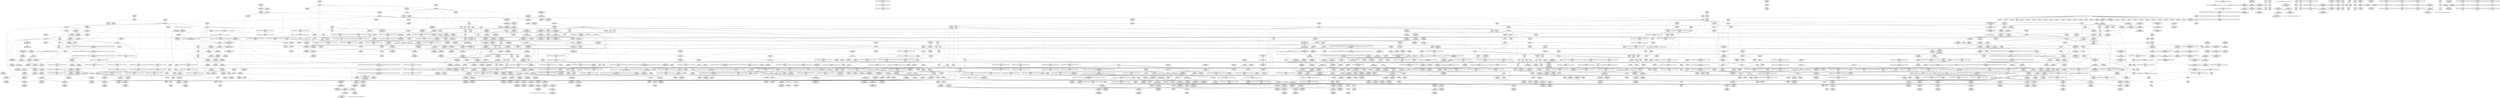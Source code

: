 digraph {
	CE0x575cc20 [shape=record,shape=Mrecord,label="{CE0x575cc20|i64*_getelementptr_inbounds_(_11_x_i64_,_11_x_i64_*___llvm_gcov_ctr125,_i64_0,_i64_8)|*Constant*|*SummSource*}"]
	CE0x5740b40 [shape=record,shape=Mrecord,label="{CE0x5740b40|_ret_i32_%call7,_!dbg_!27749|security/selinux/hooks.c,210|*SummSink*}"]
	CE0x5715af0 [shape=record,shape=Mrecord,label="{CE0x5715af0|selinux_capget:tmp7|security/selinux/hooks.c,1972|*SummSink*}"]
	CE0x576f690 [shape=record,shape=Mrecord,label="{CE0x576f690|rcu_read_lock:if.then|*SummSource*}"]
	CE0x5777e30 [shape=record,shape=Mrecord,label="{CE0x5777e30|task_sid:tmp1|*SummSource*}"]
	CE0x57b6140 [shape=record,shape=Mrecord,label="{CE0x57b6140|rcu_read_unlock:tmp}"]
	CE0x571fed0 [shape=record,shape=Mrecord,label="{CE0x571fed0|_call_void_mcount()_#3}"]
	CE0x57a8500 [shape=record,shape=Mrecord,label="{CE0x57a8500|i64*_getelementptr_inbounds_(_4_x_i64_,_4_x_i64_*___llvm_gcov_ctr130,_i64_0,_i64_1)|*Constant*|*SummSource*}"]
	CE0x5788420 [shape=record,shape=Mrecord,label="{CE0x5788420|i8*_getelementptr_inbounds_(_44_x_i8_,_44_x_i8_*_.str47,_i32_0,_i32_0)|*Constant*|*SummSource*}"]
	CE0x576b760 [shape=record,shape=Mrecord,label="{CE0x576b760|task_sid:tmp8|security/selinux/hooks.c,208|*SummSource*}"]
	CE0x5748b80 [shape=record,shape=Mrecord,label="{CE0x5748b80|selinux_capget:tmp8|security/selinux/hooks.c,1974|*SummSink*}"]
	CE0x580c3f0 [shape=record,shape=Mrecord,label="{CE0x580c3f0|i64*_getelementptr_inbounds_(_4_x_i64_,_4_x_i64_*___llvm_gcov_ctr134,_i64_0,_i64_2)|*Constant*|*SummSource*}"]
	CE0x57f9460 [shape=record,shape=Mrecord,label="{CE0x57f9460|GLOBAL:lock_release|*Constant*}"]
	CE0x57811f0 [shape=record,shape=Mrecord,label="{CE0x57811f0|i64*_getelementptr_inbounds_(_4_x_i64_,_4_x_i64_*___llvm_gcov_ctr128,_i64_0,_i64_1)|*Constant*}"]
	CE0x57fb0e0 [shape=record,shape=Mrecord,label="{CE0x57fb0e0|__rcu_read_lock:tmp|*SummSink*}"]
	CE0x57b13b0 [shape=record,shape=Mrecord,label="{CE0x57b13b0|rcu_read_unlock:if.then|*SummSource*}"]
	CE0x57cd6c0 [shape=record,shape=Mrecord,label="{CE0x57cd6c0|void_(i32*,_i32,_i32*)*_asm_addl_$1,_%gs:$0_,_*m,ri,*m,_dirflag_,_fpsr_,_flags_|*SummSink*}"]
	CE0x579ee60 [shape=record,shape=Mrecord,label="{CE0x579ee60|__preempt_count_sub:val|Function::__preempt_count_sub&Arg::val::|*SummSink*}"]
	CE0x5710880 [shape=record,shape=Mrecord,label="{CE0x5710880|current_sid:do.body}"]
	CE0x5830780 [shape=record,shape=Mrecord,label="{CE0x5830780|i64*_getelementptr_inbounds_(_4_x_i64_,_4_x_i64_*___llvm_gcov_ctr135,_i64_0,_i64_1)|*Constant*|*SummSource*}"]
	CE0x583e4f0 [shape=record,shape=Mrecord,label="{CE0x583e4f0|__preempt_count_sub:tmp2}"]
	CE0x5726200 [shape=record,shape=Mrecord,label="{CE0x5726200|current_sid:land.lhs.true|*SummSink*}"]
	CE0x57166c0 [shape=record,shape=Mrecord,label="{CE0x57166c0|GLOBAL:current_has_perm|*Constant*|*SummSource*}"]
	CE0x5712b60 [shape=record,shape=Mrecord,label="{CE0x5712b60|current_has_perm:tmp1|*SummSource*}"]
	CE0x572c9a0 [shape=record,shape=Mrecord,label="{CE0x572c9a0|current_sid:if.end|*SummSource*}"]
	CE0x57ff4e0 [shape=record,shape=Mrecord,label="{CE0x57ff4e0|__preempt_count_add:bb|*SummSink*}"]
	CE0x570f2a0 [shape=record,shape=Mrecord,label="{CE0x570f2a0|selinux_capget:entry|*SummSink*}"]
	CE0x570ef70 [shape=record,shape=Mrecord,label="{CE0x570ef70|GLOBAL:__llvm_gcov_ctr139|Global_var:__llvm_gcov_ctr139}"]
	CE0x57bfcc0 [shape=record,shape=Mrecord,label="{CE0x57bfcc0|_call_void___preempt_count_sub(i32_1)_#10,_!dbg_!27715|include/linux/rcupdate.h,244|*SummSource*}"]
	CE0x5783330 [shape=record,shape=Mrecord,label="{CE0x5783330|GLOBAL:rcu_lock_map|Global_var:rcu_lock_map|*SummSource*}"]
	CE0x5729aa0 [shape=record,shape=Mrecord,label="{CE0x5729aa0|current_has_perm:tmp3|*SummSource*}"]
	CE0x5780a40 [shape=record,shape=Mrecord,label="{CE0x5780a40|%struct.task_struct*_(%struct.task_struct**)*_asm_movq_%gs:$_1:P_,$0_,_r,im,_dirflag_,_fpsr_,_flags_|*SummSink*}"]
	CE0x57b59c0 [shape=record,shape=Mrecord,label="{CE0x57b59c0|_call_void_mcount()_#3|*SummSink*}"]
	CE0x57cefd0 [shape=record,shape=Mrecord,label="{CE0x57cefd0|rcu_read_unlock:tmp14|include/linux/rcupdate.h,933|*SummSink*}"]
	CE0x5777550 [shape=record,shape=Mrecord,label="{CE0x5777550|GLOBAL:rcu_read_unlock|*Constant*|*SummSink*}"]
	CE0x573a5e0 [shape=record,shape=Mrecord,label="{CE0x573a5e0|i64*_getelementptr_inbounds_(_2_x_i64_,_2_x_i64_*___llvm_gcov_ctr136,_i64_0,_i64_1)|*Constant*|*SummSink*}"]
	CE0x57b31e0 [shape=record,shape=Mrecord,label="{CE0x57b31e0|__rcu_read_lock:tmp6|include/linux/rcupdate.h,240|*SummSource*}"]
	CE0x5792030 [shape=record,shape=Mrecord,label="{CE0x5792030|i64*_getelementptr_inbounds_(_4_x_i64_,_4_x_i64_*___llvm_gcov_ctr133,_i64_0,_i64_2)|*Constant*}"]
	CE0x578d730 [shape=record,shape=Mrecord,label="{CE0x578d730|i32_2|*Constant*|*SummSource*}"]
	CE0x578c8c0 [shape=record,shape=Mrecord,label="{CE0x578c8c0|__rcu_read_lock:do.end|*SummSource*}"]
	CE0x5730b60 [shape=record,shape=Mrecord,label="{CE0x5730b60|i64*_getelementptr_inbounds_(_13_x_i64_,_13_x_i64_*___llvm_gcov_ctr126,_i64_0,_i64_8)|*Constant*|*SummSink*}"]
	CE0x575b270 [shape=record,shape=Mrecord,label="{CE0x575b270|i64*_getelementptr_inbounds_(_2_x_i64_,_2_x_i64_*___llvm_gcov_ctr98,_i64_0,_i64_0)|*Constant*|*SummSource*}"]
	CE0x5718fb0 [shape=record,shape=Mrecord,label="{CE0x5718fb0|avc_has_perm:entry|*SummSource*}"]
	CE0x575dd10 [shape=record,shape=Mrecord,label="{CE0x575dd10|i8_1|*Constant*|*SummSink*}"]
	CE0x57af890 [shape=record,shape=Mrecord,label="{CE0x57af890|cred_sid:bb}"]
	CE0x5733130 [shape=record,shape=Mrecord,label="{CE0x5733130|current_sid:tmp4|security/selinux/hooks.c,218}"]
	CE0x57c9ff0 [shape=record,shape=Mrecord,label="{CE0x57c9ff0|rcu_lock_acquire:tmp1|*SummSource*}"]
	CE0x5756c80 [shape=record,shape=Mrecord,label="{CE0x5756c80|GLOBAL:rcu_lock_acquire|*Constant*|*SummSink*}"]
	CE0x57bc100 [shape=record,shape=Mrecord,label="{CE0x57bc100|rcu_lock_acquire:tmp5|include/linux/rcupdate.h,418}"]
	CE0x57b3e10 [shape=record,shape=Mrecord,label="{CE0x57b3e10|rcu_read_unlock:tmp16|include/linux/rcupdate.h,933|*SummSink*}"]
	CE0x5724100 [shape=record,shape=Mrecord,label="{CE0x5724100|current_sid:call|security/selinux/hooks.c,218|*SummSink*}"]
	CE0x5769070 [shape=record,shape=Mrecord,label="{CE0x5769070|GLOBAL:current_task|Global_var:current_task|*SummSink*}"]
	CE0x5769f00 [shape=record,shape=Mrecord,label="{CE0x5769f00|task_sid:tmp11|security/selinux/hooks.c,208|*SummSink*}"]
	CE0x576d550 [shape=record,shape=Mrecord,label="{CE0x576d550|get_current:tmp2}"]
	CE0x5794580 [shape=record,shape=Mrecord,label="{CE0x5794580|rcu_lock_acquire:tmp6|*SummSink*}"]
	CE0x5777880 [shape=record,shape=Mrecord,label="{CE0x5777880|get_current:bb}"]
	CE0x5818bb0 [shape=record,shape=Mrecord,label="{CE0x5818bb0|_call_void_asm_sideeffect_,_memory_,_dirflag_,_fpsr_,_flags_()_#3,_!dbg_!27711,_!srcloc_!27714|include/linux/rcupdate.h,244}"]
	CE0x5783840 [shape=record,shape=Mrecord,label="{CE0x5783840|GLOBAL:__llvm_gcov_ctr126|Global_var:__llvm_gcov_ctr126|*SummSource*}"]
	CE0x578e6c0 [shape=record,shape=Mrecord,label="{CE0x578e6c0|rcu_lock_acquire:__here|*SummSource*}"]
	CE0x5732e20 [shape=record,shape=Mrecord,label="{CE0x5732e20|i64_2|*Constant*}"]
	CE0x5782380 [shape=record,shape=Mrecord,label="{CE0x5782380|rcu_lock_acquire:entry|*SummSource*}"]
	CE0x5735ad0 [shape=record,shape=Mrecord,label="{CE0x5735ad0|i64*_getelementptr_inbounds_(_11_x_i64_,_11_x_i64_*___llvm_gcov_ctr125,_i64_0,_i64_1)|*Constant*|*SummSource*}"]
	CE0x574e710 [shape=record,shape=Mrecord,label="{CE0x574e710|i64*_getelementptr_inbounds_(_11_x_i64_,_11_x_i64_*___llvm_gcov_ctr125,_i64_0,_i64_10)|*Constant*|*SummSink*}"]
	CE0x580adf0 [shape=record,shape=Mrecord,label="{CE0x580adf0|i64*_getelementptr_inbounds_(_4_x_i64_,_4_x_i64_*___llvm_gcov_ctr134,_i64_0,_i64_3)|*Constant*|*SummSink*}"]
	CE0x576dd20 [shape=record,shape=Mrecord,label="{CE0x576dd20|task_sid:tmp14|security/selinux/hooks.c,208|*SummSink*}"]
	CE0x5724210 [shape=record,shape=Mrecord,label="{CE0x5724210|i32_0|*Constant*}"]
	CE0x571f500 [shape=record,shape=Mrecord,label="{CE0x571f500|GLOBAL:__llvm_gcov_ctr125|Global_var:__llvm_gcov_ctr125|*SummSink*}"]
	CE0x57c7e20 [shape=record,shape=Mrecord,label="{CE0x57c7e20|i32_883|*Constant*}"]
	CE0x57a00b0 [shape=record,shape=Mrecord,label="{CE0x57a00b0|__rcu_read_unlock:tmp7|include/linux/rcupdate.h,245|*SummSource*}"]
	CE0x570d140 [shape=record,shape=Mrecord,label="{CE0x570d140|selinux_capget:target|Function::selinux_capget&Arg::target::|*SummSink*}"]
	CE0x57c6b00 [shape=record,shape=Mrecord,label="{CE0x57c6b00|_call_void_lockdep_rcu_suspicious(i8*_getelementptr_inbounds_(_25_x_i8_,_25_x_i8_*_.str45,_i32_0,_i32_0),_i32_883,_i8*_getelementptr_inbounds_(_42_x_i8_,_42_x_i8_*_.str46,_i32_0,_i32_0))_#10,_!dbg_!27728|include/linux/rcupdate.h,882|*SummSource*}"]
	CE0x5784810 [shape=record,shape=Mrecord,label="{CE0x5784810|GLOBAL:task_sid.__warned|Global_var:task_sid.__warned|*SummSink*}"]
	CE0x5710000 [shape=record,shape=Mrecord,label="{CE0x5710000|selinux_capget:tmp10|security/selinux/hooks.c,1975|*SummSource*}"]
	CE0x57cf6f0 [shape=record,shape=Mrecord,label="{CE0x57cf6f0|rcu_read_unlock:tmp4|include/linux/rcupdate.h,933|*SummSink*}"]
	CE0x5792770 [shape=record,shape=Mrecord,label="{CE0x5792770|_call_void_asm_sideeffect_,_memory_,_dirflag_,_fpsr_,_flags_()_#3,_!dbg_!27711,_!srcloc_!27714|include/linux/rcupdate.h,244|*SummSource*}"]
	CE0x57bf160 [shape=record,shape=Mrecord,label="{CE0x57bf160|rcu_read_unlock:if.end}"]
	CE0x57689d0 [shape=record,shape=Mrecord,label="{CE0x57689d0|COLLAPSED:_GCMRE___llvm_gcov_ctr98_internal_global_2_x_i64_zeroinitializer:_elem_0:default:}"]
	CE0x5737840 [shape=record,shape=Mrecord,label="{CE0x5737840|current_sid:tmp2}"]
	CE0x5782560 [shape=record,shape=Mrecord,label="{CE0x5782560|task_sid:tobool|security/selinux/hooks.c,208}"]
	CE0x580fa80 [shape=record,shape=Mrecord,label="{CE0x580fa80|__rcu_read_lock:tmp4|include/linux/rcupdate.h,239|*SummSource*}"]
	CE0x57fecc0 [shape=record,shape=Mrecord,label="{CE0x57fecc0|rcu_lock_release:indirectgoto|*SummSource*}"]
	CE0x57917f0 [shape=record,shape=Mrecord,label="{CE0x57917f0|__preempt_count_sub:tmp3}"]
	CE0x57ac9a0 [shape=record,shape=Mrecord,label="{CE0x57ac9a0|rcu_read_lock:tmp11|include/linux/rcupdate.h,882}"]
	CE0x580fa10 [shape=record,shape=Mrecord,label="{CE0x580fa10|__rcu_read_lock:tmp4|include/linux/rcupdate.h,239}"]
	"CONST[source:0(mediator),value:0(static)][purpose:{operation}][SnkIdx:3]"
	CE0x57363d0 [shape=record,shape=Mrecord,label="{CE0x57363d0|task_sid:tmp26|security/selinux/hooks.c,208|*SummSink*}"]
	CE0x57911b0 [shape=record,shape=Mrecord,label="{CE0x57911b0|__preempt_count_sub:tmp3|*SummSink*}"]
	CE0x57a35e0 [shape=record,shape=Mrecord,label="{CE0x57a35e0|__preempt_count_sub:tmp6|./arch/x86/include/asm/preempt.h,78}"]
	CE0x575d810 [shape=record,shape=Mrecord,label="{CE0x575d810|current_sid:tmp16|security/selinux/hooks.c,218|*SummSink*}"]
	CE0x57b0eb0 [shape=record,shape=Mrecord,label="{CE0x57b0eb0|cred_sid:tmp6|security/selinux/hooks.c,197}"]
	CE0x57ca590 [shape=record,shape=Mrecord,label="{CE0x57ca590|i64_6|*Constant*}"]
	CE0x5715090 [shape=record,shape=Mrecord,label="{CE0x5715090|current_has_perm:tmp3}"]
	CE0x57cb230 [shape=record,shape=Mrecord,label="{CE0x57cb230|rcu_read_lock:tmp13|include/linux/rcupdate.h,882|*SummSink*}"]
	CE0x579ead0 [shape=record,shape=Mrecord,label="{CE0x579ead0|_ret_void,_!dbg_!27720|./arch/x86/include/asm/preempt.h,78}"]
	CE0x577db20 [shape=record,shape=Mrecord,label="{CE0x577db20|rcu_read_unlock:tmp16|include/linux/rcupdate.h,933|*SummSource*}"]
	CE0x57042f0 [shape=record,shape=Mrecord,label="{CE0x57042f0|i64_4|*Constant*|*SummSource*}"]
	CE0x57feae0 [shape=record,shape=Mrecord,label="{CE0x57feae0|rcu_lock_release:bb|*SummSink*}"]
	CE0x5710a60 [shape=record,shape=Mrecord,label="{CE0x5710a60|current_sid:do.end|*SummSource*}"]
	CE0x5756ec0 [shape=record,shape=Mrecord,label="{CE0x5756ec0|_ret_void,_!dbg_!27735|include/linux/rcupdate.h,884|*SummSink*}"]
	CE0x571f890 [shape=record,shape=Mrecord,label="{CE0x571f890|current_sid:tmp6|security/selinux/hooks.c,218}"]
	CE0x57cbf50 [shape=record,shape=Mrecord,label="{CE0x57cbf50|rcu_read_lock:tmp16|include/linux/rcupdate.h,882|*SummSource*}"]
	CE0x570fa90 [shape=record,shape=Mrecord,label="{CE0x570fa90|VOIDTB_TE:_CE_56,64_}"]
	CE0x576cd30 [shape=record,shape=Mrecord,label="{CE0x576cd30|rcu_read_lock:tmp2|*SummSource*}"]
	CE0x577bc40 [shape=record,shape=Mrecord,label="{CE0x577bc40|cred_sid:tmp|*SummSink*}"]
	CE0x57ba900 [shape=record,shape=Mrecord,label="{CE0x57ba900|rcu_read_unlock:tmp8|include/linux/rcupdate.h,933}"]
	CE0x5754300 [shape=record,shape=Mrecord,label="{CE0x5754300|current_sid:tmp24|security/selinux/hooks.c,220}"]
	CE0x576a6c0 [shape=record,shape=Mrecord,label="{CE0x576a6c0|rcu_read_lock:call|include/linux/rcupdate.h,882|*SummSink*}"]
	CE0x570d8e0 [shape=record,shape=Mrecord,label="{CE0x570d8e0|selinux_capget:effective|Function::selinux_capget&Arg::effective::|*SummSource*}"]
	CE0x5720a60 [shape=record,shape=Mrecord,label="{CE0x5720a60|current_sid:tmp13|security/selinux/hooks.c,218}"]
	CE0x5753490 [shape=record,shape=Mrecord,label="{CE0x5753490|rcu_lock_acquire:map|Function::rcu_lock_acquire&Arg::map::}"]
	CE0x5736f00 [shape=record,shape=Mrecord,label="{CE0x5736f00|task_sid:call7|security/selinux/hooks.c,208|*SummSource*}"]
	CE0x57ba140 [shape=record,shape=Mrecord,label="{CE0x57ba140|rcu_read_unlock:tmp3}"]
	CE0x57bf4a0 [shape=record,shape=Mrecord,label="{CE0x57bf4a0|_call_void_lock_acquire(%struct.lockdep_map*_%map,_i32_0,_i32_0,_i32_2,_i32_0,_%struct.lockdep_map*_null,_i64_ptrtoint_(i8*_blockaddress(_rcu_lock_acquire,_%__here)_to_i64))_#10,_!dbg_!27716|include/linux/rcupdate.h,418}"]
	CE0x573cf30 [shape=record,shape=Mrecord,label="{CE0x573cf30|task_sid:tmp24|security/selinux/hooks.c,208|*SummSink*}"]
	CE0x57c83f0 [shape=record,shape=Mrecord,label="{CE0x57c83f0|i64_1|*Constant*}"]
	CE0x5772290 [shape=record,shape=Mrecord,label="{CE0x5772290|task_sid:tmp19|security/selinux/hooks.c,208|*SummSink*}"]
	CE0x57ae310 [shape=record,shape=Mrecord,label="{CE0x57ae310|rcu_read_lock:tmp8|include/linux/rcupdate.h,882|*SummSink*}"]
	CE0x5797fa0 [shape=record,shape=Mrecord,label="{CE0x5797fa0|__preempt_count_sub:tmp6|./arch/x86/include/asm/preempt.h,78|*SummSink*}"]
	CE0x5729dc0 [shape=record,shape=Mrecord,label="{CE0x5729dc0|rcu_lock_release:tmp3|*SummSink*}"]
	CE0x5714790 [shape=record,shape=Mrecord,label="{CE0x5714790|selinux_capget:permitted|Function::selinux_capget&Arg::permitted::|*SummSink*}"]
	CE0x57fca20 [shape=record,shape=Mrecord,label="{CE0x57fca20|i64*_getelementptr_inbounds_(_4_x_i64_,_4_x_i64_*___llvm_gcov_ctr130,_i64_0,_i64_0)|*Constant*|*SummSource*}"]
	CE0x57516e0 [shape=record,shape=Mrecord,label="{CE0x57516e0|COLLAPSED:_CMRE:_elem_0::|security/selinux/hooks.c,218}"]
	CE0x5775c30 [shape=record,shape=Mrecord,label="{CE0x5775c30|__preempt_count_sub:tmp|*SummSource*}"]
	CE0x57a7260 [shape=record,shape=Mrecord,label="{CE0x57a7260|__preempt_count_sub:entry|*SummSink*}"]
	CE0x573aa10 [shape=record,shape=Mrecord,label="{CE0x573aa10|i64*_getelementptr_inbounds_(_13_x_i64_,_13_x_i64_*___llvm_gcov_ctr126,_i64_0,_i64_11)|*Constant*}"]
	CE0x57c9f80 [shape=record,shape=Mrecord,label="{CE0x57c9f80|rcu_lock_acquire:tmp1}"]
	CE0x57455a0 [shape=record,shape=Mrecord,label="{CE0x57455a0|i64*_getelementptr_inbounds_(_6_x_i64_,_6_x_i64_*___llvm_gcov_ctr139,_i64_0,_i64_4)|*Constant*|*SummSink*}"]
	CE0x57b3700 [shape=record,shape=Mrecord,label="{CE0x57b3700|i64*_getelementptr_inbounds_(_11_x_i64_,_11_x_i64_*___llvm_gcov_ctr132,_i64_0,_i64_1)|*Constant*|*SummSource*}"]
	CE0x57c8d80 [shape=record,shape=Mrecord,label="{CE0x57c8d80|rcu_read_lock:tmp5|include/linux/rcupdate.h,882|*SummSink*}"]
	CE0x57918e0 [shape=record,shape=Mrecord,label="{CE0x57918e0|__preempt_count_sub:tmp3|*SummSource*}"]
	CE0x5727160 [shape=record,shape=Mrecord,label="{CE0x5727160|selinux_capget:tmp5|security/selinux/hooks.c,1971|*SummSink*}"]
	CE0x5720130 [shape=record,shape=Mrecord,label="{CE0x5720130|i64*_getelementptr_inbounds_(_11_x_i64_,_11_x_i64_*___llvm_gcov_ctr125,_i64_0,_i64_6)|*Constant*}"]
	CE0x57b67a0 [shape=record,shape=Mrecord,label="{CE0x57b67a0|_call_void_asm_sideeffect_,_memory_,_dirflag_,_fpsr_,_flags_()_#3,_!dbg_!27714,_!srcloc_!27715|include/linux/rcupdate.h,239|*SummSource*}"]
	CE0x57ff120 [shape=record,shape=Mrecord,label="{CE0x57ff120|__preempt_count_add:do.body|*SummSource*}"]
	CE0x577c7c0 [shape=record,shape=Mrecord,label="{CE0x577c7c0|rcu_read_lock:call|include/linux/rcupdate.h,882}"]
	CE0x584ff80 [shape=record,shape=Mrecord,label="{CE0x584ff80|_call_void_mcount()_#3|*SummSink*}"]
	CE0x57199f0 [shape=record,shape=Mrecord,label="{CE0x57199f0|VOIDTB_TE:_CE_28,32_}"]
	CE0x57feba0 [shape=record,shape=Mrecord,label="{CE0x57feba0|rcu_lock_release:indirectgoto}"]
	CE0x576fab0 [shape=record,shape=Mrecord,label="{CE0x576fab0|i32_208|*Constant*|*SummSource*}"]
	CE0x570c800 [shape=record,shape=Mrecord,label="{CE0x570c800|i64_2|*Constant*}"]
	CE0x574e280 [shape=record,shape=Mrecord,label="{CE0x574e280|i64*_getelementptr_inbounds_(_11_x_i64_,_11_x_i64_*___llvm_gcov_ctr125,_i64_0,_i64_10)|*Constant*}"]
	CE0x57be2f0 [shape=record,shape=Mrecord,label="{CE0x57be2f0|i64*_getelementptr_inbounds_(_4_x_i64_,_4_x_i64_*___llvm_gcov_ctr133,_i64_0,_i64_1)|*Constant*}"]
	CE0x574e7f0 [shape=record,shape=Mrecord,label="{CE0x574e7f0|current_sid:tmp20|security/selinux/hooks.c,218}"]
	CE0x573f580 [shape=record,shape=Mrecord,label="{CE0x573f580|i64*_getelementptr_inbounds_(_11_x_i64_,_11_x_i64_*___llvm_gcov_ctr125,_i64_0,_i64_9)|*Constant*}"]
	CE0x5783e60 [shape=record,shape=Mrecord,label="{CE0x5783e60|task_sid:tobool|security/selinux/hooks.c,208|*SummSink*}"]
	CE0x57c0ae0 [shape=record,shape=Mrecord,label="{CE0x57c0ae0|i64*_getelementptr_inbounds_(_4_x_i64_,_4_x_i64_*___llvm_gcov_ctr128,_i64_0,_i64_3)|*Constant*}"]
	CE0x57390a0 [shape=record,shape=Mrecord,label="{CE0x57390a0|task_sid:tmp12|security/selinux/hooks.c,208|*SummSource*}"]
	CE0x5727980 [shape=record,shape=Mrecord,label="{CE0x5727980|selinux_capget:inheritable|Function::selinux_capget&Arg::inheritable::|*SummSink*}"]
	CE0x57c0470 [shape=record,shape=Mrecord,label="{CE0x57c0470|__preempt_count_add:tmp5|./arch/x86/include/asm/preempt.h,72|*SummSink*}"]
	CE0x57c0400 [shape=record,shape=Mrecord,label="{CE0x57c0400|__preempt_count_add:tmp5|./arch/x86/include/asm/preempt.h,72|*SummSource*}"]
	CE0x576c6b0 [shape=record,shape=Mrecord,label="{CE0x576c6b0|task_sid:tmp15|security/selinux/hooks.c,208}"]
	CE0x5770ff0 [shape=record,shape=Mrecord,label="{CE0x5770ff0|task_sid:tmp20|security/selinux/hooks.c,208|*SummSource*}"]
	CE0x57362f0 [shape=record,shape=Mrecord,label="{CE0x57362f0|i64*_getelementptr_inbounds_(_13_x_i64_,_13_x_i64_*___llvm_gcov_ctr126,_i64_0,_i64_12)|*Constant*|*SummSink*}"]
	CE0x57ce820 [shape=record,shape=Mrecord,label="{CE0x57ce820|i64*_getelementptr_inbounds_(_4_x_i64_,_4_x_i64_*___llvm_gcov_ctr133,_i64_0,_i64_1)|*Constant*|*SummSource*}"]
	CE0x5770320 [shape=record,shape=Mrecord,label="{CE0x5770320|i8*_getelementptr_inbounds_(_41_x_i8_,_41_x_i8_*_.str44,_i32_0,_i32_0)|*Constant*|*SummSink*}"]
	CE0x5830690 [shape=record,shape=Mrecord,label="{CE0x5830690|__preempt_count_sub:tmp1|*SummSink*}"]
	CE0x57b68c0 [shape=record,shape=Mrecord,label="{CE0x57b68c0|rcu_read_unlock:tmp1|*SummSource*}"]
	CE0x5739d80 [shape=record,shape=Mrecord,label="{CE0x5739d80|i1_true|*Constant*}"]
	CE0x5770700 [shape=record,shape=Mrecord,label="{CE0x5770700|i64*_getelementptr_inbounds_(_13_x_i64_,_13_x_i64_*___llvm_gcov_ctr126,_i64_0,_i64_9)|*Constant*}"]
	CE0x57b9690 [shape=record,shape=Mrecord,label="{CE0x57b9690|rcu_read_unlock:land.lhs.true}"]
	CE0x5725de0 [shape=record,shape=Mrecord,label="{CE0x5725de0|avc_has_perm:auditdata|Function::avc_has_perm&Arg::auditdata::|*SummSource*}"]
	CE0x5809db0 [shape=record,shape=Mrecord,label="{CE0x5809db0|i64_1|*Constant*}"]
	CE0x573cec0 [shape=record,shape=Mrecord,label="{CE0x573cec0|i64*_getelementptr_inbounds_(_13_x_i64_,_13_x_i64_*___llvm_gcov_ctr126,_i64_0,_i64_11)|*Constant*|*SummSink*}"]
	CE0x57a9aa0 [shape=record,shape=Mrecord,label="{CE0x57a9aa0|rcu_read_lock:tmp4|include/linux/rcupdate.h,882}"]
	CE0x580c280 [shape=record,shape=Mrecord,label="{CE0x580c280|__rcu_read_lock:bb}"]
	CE0x57757c0 [shape=record,shape=Mrecord,label="{CE0x57757c0|i64_1|*Constant*}"]
	CE0x57b3ab0 [shape=record,shape=Mrecord,label="{CE0x57b3ab0|i64*_getelementptr_inbounds_(_4_x_i64_,_4_x_i64_*___llvm_gcov_ctr128,_i64_0,_i64_3)|*Constant*|*SummSink*}"]
	CE0x57b2a60 [shape=record,shape=Mrecord,label="{CE0x57b2a60|i64*_getelementptr_inbounds_(_4_x_i64_,_4_x_i64_*___llvm_gcov_ctr133,_i64_0,_i64_0)|*Constant*|*SummSource*}"]
	CE0x5720390 [shape=record,shape=Mrecord,label="{CE0x5720390|i64*_getelementptr_inbounds_(_11_x_i64_,_11_x_i64_*___llvm_gcov_ctr125,_i64_0,_i64_6)|*Constant*|*SummSource*}"]
	CE0x580f360 [shape=record,shape=Mrecord,label="{CE0x580f360|__rcu_read_lock:tmp}"]
	CE0x57a69d0 [shape=record,shape=Mrecord,label="{CE0x57a69d0|__rcu_read_unlock:tmp4|include/linux/rcupdate.h,244|*SummSource*}"]
	CE0x57ac700 [shape=record,shape=Mrecord,label="{CE0x57ac700|rcu_read_lock:tmp10|include/linux/rcupdate.h,882|*SummSource*}"]
	CE0x57aeec0 [shape=record,shape=Mrecord,label="{CE0x57aeec0|rcu_read_lock:tmp22|include/linux/rcupdate.h,884}"]
	CE0x57bf740 [shape=record,shape=Mrecord,label="{CE0x57bf740|i32_0|*Constant*}"]
	CE0x5788880 [shape=record,shape=Mrecord,label="{CE0x5788880|i64*_getelementptr_inbounds_(_11_x_i64_,_11_x_i64_*___llvm_gcov_ctr132,_i64_0,_i64_9)|*Constant*}"]
	CE0x57fc610 [shape=record,shape=Mrecord,label="{CE0x57fc610|rcu_lock_release:tmp}"]
	CE0x5719910 [shape=record,shape=Mrecord,label="{CE0x5719910|VOIDTB_TE:_CE_20,24_}"]
	CE0x5777dc0 [shape=record,shape=Mrecord,label="{CE0x5777dc0|task_sid:tmp1}"]
	CE0x57cf260 [shape=record,shape=Mrecord,label="{CE0x57cf260|_call_void_mcount()_#3|*SummSource*}"]
	CE0x573e410 [shape=record,shape=Mrecord,label="{CE0x573e410|rcu_read_lock:tmp12|include/linux/rcupdate.h,882|*SummSource*}"]
	CE0x571f710 [shape=record,shape=Mrecord,label="{CE0x571f710|current_sid:tmp5|security/selinux/hooks.c,218|*SummSource*}"]
	CE0x5759e50 [shape=record,shape=Mrecord,label="{CE0x5759e50|cred_sid:tmp5|security/selinux/hooks.c,196|*SummSink*}"]
	CE0x57c0240 [shape=record,shape=Mrecord,label="{CE0x57c0240|__preempt_count_add:tmp5|./arch/x86/include/asm/preempt.h,72}"]
	CE0x579fba0 [shape=record,shape=Mrecord,label="{CE0x579fba0|__rcu_read_unlock:bb|*SummSource*}"]
	CE0x572bb80 [shape=record,shape=Mrecord,label="{CE0x572bb80|current_has_perm:call|security/selinux/hooks.c,1542}"]
	CE0x579ec40 [shape=record,shape=Mrecord,label="{CE0x579ec40|__preempt_count_sub:val|Function::__preempt_count_sub&Arg::val::}"]
	CE0x57395b0 [shape=record,shape=Mrecord,label="{CE0x57395b0|task_sid:tobool4|security/selinux/hooks.c,208}"]
	CE0x57518d0 [shape=record,shape=Mrecord,label="{CE0x57518d0|current_sid:security|security/selinux/hooks.c,218}"]
	CE0x5756db0 [shape=record,shape=Mrecord,label="{CE0x5756db0|_ret_void,_!dbg_!27735|include/linux/rcupdate.h,884|*SummSource*}"]
	CE0x57b8930 [shape=record,shape=Mrecord,label="{CE0x57b8930|rcu_read_unlock:do.body|*SummSink*}"]
	CE0x5704810 [shape=record,shape=Mrecord,label="{CE0x5704810|VOIDTB_TE:_CE_144,152_}"]
	CE0x577ce60 [shape=record,shape=Mrecord,label="{CE0x577ce60|task_sid:tobool4|security/selinux/hooks.c,208|*SummSource*}"]
	CE0x580c5a0 [shape=record,shape=Mrecord,label="{CE0x580c5a0|i64*_getelementptr_inbounds_(_4_x_i64_,_4_x_i64_*___llvm_gcov_ctr134,_i64_0,_i64_2)|*Constant*|*SummSink*}"]
	CE0x5733270 [shape=record,shape=Mrecord,label="{CE0x5733270|current_sid:tmp4|security/selinux/hooks.c,218|*SummSink*}"]
	CE0x57b1890 [shape=record,shape=Mrecord,label="{CE0x57b1890|rcu_read_unlock:bb}"]
	CE0x5786320 [shape=record,shape=Mrecord,label="{CE0x5786320|i64*_getelementptr_inbounds_(_2_x_i64_,_2_x_i64_*___llvm_gcov_ctr131,_i64_0,_i64_0)|*Constant*|*SummSource*}"]
	CE0x57a6bb0 [shape=record,shape=Mrecord,label="{CE0x57a6bb0|i64*_getelementptr_inbounds_(_4_x_i64_,_4_x_i64_*___llvm_gcov_ctr129,_i64_0,_i64_1)|*Constant*|*SummSink*}"]
	CE0x57052b0 [shape=record,shape=Mrecord,label="{CE0x57052b0|current_has_perm:perms|Function::current_has_perm&Arg::perms::|*SummSink*}"]
	CE0x57b0230 [shape=record,shape=Mrecord,label="{CE0x57b0230|cred_sid:sid|security/selinux/hooks.c,197|*SummSink*}"]
	CE0x578cb20 [shape=record,shape=Mrecord,label="{CE0x578cb20|__rcu_read_lock:do.body|*SummSource*}"]
	CE0x578d3f0 [shape=record,shape=Mrecord,label="{CE0x578d3f0|GLOBAL:lock_acquire|*Constant*|*SummSink*}"]
	CE0x62adb40 [shape=record,shape=Mrecord,label="{CE0x62adb40|selinux_capget:tmp11|security/selinux/hooks.c,1975|*SummSource*}"]
	CE0x576fd30 [shape=record,shape=Mrecord,label="{CE0x576fd30|i32_208|*Constant*|*SummSink*}"]
	CE0x5810110 [shape=record,shape=Mrecord,label="{CE0x5810110|__rcu_read_lock:tmp2|*SummSource*}"]
	CE0x576b500 [shape=record,shape=Mrecord,label="{CE0x576b500|task_sid:tmp8|security/selinux/hooks.c,208}"]
	CE0x576e310 [shape=record,shape=Mrecord,label="{CE0x576e310|rcu_read_lock:tmp7|include/linux/rcupdate.h,882|*SummSink*}"]
	CE0x575ba40 [shape=record,shape=Mrecord,label="{CE0x575ba40|i64*_getelementptr_inbounds_(_11_x_i64_,_11_x_i64_*___llvm_gcov_ctr127,_i64_0,_i64_0)|*Constant*}"]
	CE0x57b6f80 [shape=record,shape=Mrecord,label="{CE0x57b6f80|__preempt_count_add:entry|*SummSink*}"]
	CE0x5792460 [shape=record,shape=Mrecord,label="{CE0x5792460|_call_void_asm_addl_$1,_%gs:$0_,_*m,ri,*m,_dirflag_,_fpsr_,_flags_(i32*___preempt_count,_i32_%sub,_i32*___preempt_count)_#3,_!dbg_!27717,_!srcloc_!27718|./arch/x86/include/asm/preempt.h,77|*SummSource*}"]
	CE0x5720f10 [shape=record,shape=Mrecord,label="{CE0x5720f10|current_sid:land.lhs.true}"]
	CE0x583d4b0 [shape=record,shape=Mrecord,label="{CE0x583d4b0|__preempt_count_add:tmp6|./arch/x86/include/asm/preempt.h,73}"]
	CE0x5707e30 [shape=record,shape=Mrecord,label="{CE0x5707e30|_ret_i32_%call2,_!dbg_!27718|security/selinux/hooks.c,1544}"]
	CE0x57b9eb0 [shape=record,shape=Mrecord,label="{CE0x57b9eb0|rcu_read_unlock:tmp2|*SummSink*}"]
	CE0x580b460 [shape=record,shape=Mrecord,label="{CE0x580b460|_call_void_asm_addl_$1,_%gs:$0_,_*m,ri,*m,_dirflag_,_fpsr_,_flags_(i32*___preempt_count,_i32_%val,_i32*___preempt_count)_#3,_!dbg_!27714,_!srcloc_!27717|./arch/x86/include/asm/preempt.h,72|*SummSink*}"]
	CE0x57b57d0 [shape=record,shape=Mrecord,label="{CE0x57b57d0|_ret_void,_!dbg_!27719|./arch/x86/include/asm/preempt.h,73|*SummSink*}"]
	CE0x5724c50 [shape=record,shape=Mrecord,label="{CE0x5724c50|selinux_capget:tmp2|security/selinux/hooks.c,1971|*SummSink*}"]
	CE0x572e740 [shape=record,shape=Mrecord,label="{CE0x572e740|GLOBAL:current_has_perm|*Constant*|*SummSink*}"]
	CE0x571b040 [shape=record,shape=Mrecord,label="{CE0x571b040|current_sid:bb|*SummSource*}"]
	CE0x57720c0 [shape=record,shape=Mrecord,label="{CE0x57720c0|_call_void_lockdep_rcu_suspicious(i8*_getelementptr_inbounds_(_25_x_i8_,_25_x_i8_*_.str3,_i32_0,_i32_0),_i32_208,_i8*_getelementptr_inbounds_(_41_x_i8_,_41_x_i8_*_.str44,_i32_0,_i32_0))_#10,_!dbg_!27732|security/selinux/hooks.c,208}"]
	CE0x57c2870 [shape=record,shape=Mrecord,label="{CE0x57c2870|GLOBAL:__llvm_gcov_ctr127|Global_var:__llvm_gcov_ctr127}"]
	CE0x57510f0 [shape=record,shape=Mrecord,label="{CE0x57510f0|current_sid:tmp21|security/selinux/hooks.c,218|*SummSink*}"]
	CE0x5779110 [shape=record,shape=Mrecord,label="{CE0x5779110|_call_void_mcount()_#3}"]
	CE0x57b7790 [shape=record,shape=Mrecord,label="{CE0x57b7790|__rcu_read_lock:tmp7|include/linux/rcupdate.h,240|*SummSink*}"]
	CE0x57288a0 [shape=record,shape=Mrecord,label="{CE0x57288a0|i64*_getelementptr_inbounds_(_6_x_i64_,_6_x_i64_*___llvm_gcov_ctr139,_i64_0,_i64_5)|*Constant*}"]
	CE0x57d4da0 [shape=record,shape=Mrecord,label="{CE0x57d4da0|i64_1|*Constant*}"]
	CE0x57fcb30 [shape=record,shape=Mrecord,label="{CE0x57fcb30|i64*_getelementptr_inbounds_(_4_x_i64_,_4_x_i64_*___llvm_gcov_ctr130,_i64_0,_i64_0)|*Constant*|*SummSink*}"]
	CE0x570acf0 [shape=record,shape=Mrecord,label="{CE0x570acf0|selinux_capget:tmp1}"]
	CE0x574fcf0 [shape=record,shape=Mrecord,label="{CE0x574fcf0|get_current:entry|*SummSink*}"]
	CE0x57121c0 [shape=record,shape=Mrecord,label="{CE0x57121c0|avc_has_perm:requested|Function::avc_has_perm&Arg::requested::|*SummSource*}"]
	CE0x572be10 [shape=record,shape=Mrecord,label="{CE0x572be10|i64_2|*Constant*|*SummSource*}"]
	CE0x5774ce0 [shape=record,shape=Mrecord,label="{CE0x5774ce0|i64*_getelementptr_inbounds_(_4_x_i64_,_4_x_i64_*___llvm_gcov_ctr129,_i64_0,_i64_3)|*Constant*|*SummSink*}"]
	CE0x576ea60 [shape=record,shape=Mrecord,label="{CE0x576ea60|GLOBAL:rcu_read_lock|*Constant*}"]
	CE0x57a98b0 [shape=record,shape=Mrecord,label="{CE0x57a98b0|i64_2|*Constant*}"]
	CE0x58189b0 [shape=record,shape=Mrecord,label="{CE0x58189b0|__rcu_read_unlock:tmp4|include/linux/rcupdate.h,244|*SummSink*}"]
	CE0x575d070 [shape=record,shape=Mrecord,label="{CE0x575d070|current_sid:tmp15|security/selinux/hooks.c,218|*SummSource*}"]
	CE0x57786f0 [shape=record,shape=Mrecord,label="{CE0x57786f0|i32_77|*Constant*|*SummSource*}"]
	CE0x575b890 [shape=record,shape=Mrecord,label="{CE0x575b890|rcu_read_lock:do.end|*SummSource*}"]
	CE0x5787cb0 [shape=record,shape=Mrecord,label="{CE0x5787cb0|i32_934|*Constant*|*SummSource*}"]
	CE0x57919c0 [shape=record,shape=Mrecord,label="{CE0x57919c0|__preempt_count_add:tmp4|./arch/x86/include/asm/preempt.h,72}"]
	CE0x73531f0 [shape=record,shape=Mrecord,label="{CE0x73531f0|selinux_capget:tmp4|security/selinux/hooks.c,1971|*SummSink*}"]
	CE0x579fb00 [shape=record,shape=Mrecord,label="{CE0x579fb00|__preempt_count_add:tmp1|*SummSource*}"]
	CE0x5797d90 [shape=record,shape=Mrecord,label="{CE0x5797d90|i64*_getelementptr_inbounds_(_4_x_i64_,_4_x_i64_*___llvm_gcov_ctr129,_i64_0,_i64_1)|*Constant*}"]
	CE0x575d000 [shape=record,shape=Mrecord,label="{CE0x575d000|current_sid:tmp15|security/selinux/hooks.c,218}"]
	CE0x57925b0 [shape=record,shape=Mrecord,label="{CE0x57925b0|_call_void_asm_addl_$1,_%gs:$0_,_*m,ri,*m,_dirflag_,_fpsr_,_flags_(i32*___preempt_count,_i32_%sub,_i32*___preempt_count)_#3,_!dbg_!27717,_!srcloc_!27718|./arch/x86/include/asm/preempt.h,77|*SummSink*}"]
	CE0x57d32f0 [shape=record,shape=Mrecord,label="{CE0x57d32f0|rcu_lock_release:entry|*SummSource*}"]
	CE0x57697b0 [shape=record,shape=Mrecord,label="{CE0x57697b0|i64*_getelementptr_inbounds_(_13_x_i64_,_13_x_i64_*___llvm_gcov_ctr126,_i64_0,_i64_1)|*Constant*}"]
	CE0x5756440 [shape=record,shape=Mrecord,label="{CE0x5756440|i64*_getelementptr_inbounds_(_13_x_i64_,_13_x_i64_*___llvm_gcov_ctr126,_i64_0,_i64_12)|*Constant*}"]
	CE0x5759ad0 [shape=record,shape=Mrecord,label="{CE0x5759ad0|rcu_lock_acquire:indirectgoto|*SummSource*}"]
	CE0x57a7e50 [shape=record,shape=Mrecord,label="{CE0x57a7e50|rcu_read_lock:land.lhs.true2|*SummSink*}"]
	CE0x5778680 [shape=record,shape=Mrecord,label="{CE0x5778680|i32_77|*Constant*}"]
	CE0x577c990 [shape=record,shape=Mrecord,label="{CE0x577c990|_ret_void,_!dbg_!27717|include/linux/rcupdate.h,419}"]
	CE0x57ce310 [shape=record,shape=Mrecord,label="{CE0x57ce310|rcu_read_unlock:tobool|include/linux/rcupdate.h,933|*SummSource*}"]
	CE0x57bbae0 [shape=record,shape=Mrecord,label="{CE0x57bbae0|rcu_lock_acquire:tmp2}"]
	CE0x5733da0 [shape=record,shape=Mrecord,label="{CE0x5733da0|GLOBAL:__rcu_read_lock|*Constant*}"]
	CE0x578b480 [shape=record,shape=Mrecord,label="{CE0x578b480|_ret_void,_!dbg_!27717|include/linux/rcupdate.h,424|*SummSource*}"]
	CE0x574e660 [shape=record,shape=Mrecord,label="{CE0x574e660|i64*_getelementptr_inbounds_(_11_x_i64_,_11_x_i64_*___llvm_gcov_ctr125,_i64_0,_i64_10)|*Constant*|*SummSource*}"]
	CE0x574fbc0 [shape=record,shape=Mrecord,label="{CE0x574fbc0|get_current:entry|*SummSource*}"]
	CE0x570bfc0 [shape=record,shape=Mrecord,label="{CE0x570bfc0|i64_2|*Constant*|*SummSink*}"]
	CE0x57bd750 [shape=record,shape=Mrecord,label="{CE0x57bd750|rcu_read_unlock:tmp12|include/linux/rcupdate.h,933|*SummSink*}"]
	CE0x575b930 [shape=record,shape=Mrecord,label="{CE0x575b930|rcu_read_lock:do.end|*SummSink*}"]
	CE0x57213b0 [shape=record,shape=Mrecord,label="{CE0x57213b0|current_sid:land.lhs.true2}"]
	CE0x575cbb0 [shape=record,shape=Mrecord,label="{CE0x575cbb0|i64*_getelementptr_inbounds_(_11_x_i64_,_11_x_i64_*___llvm_gcov_ctr125,_i64_0,_i64_8)|*Constant*}"]
	CE0x57c5480 [shape=record,shape=Mrecord,label="{CE0x57c5480|rcu_read_lock:tmp20|include/linux/rcupdate.h,882}"]
	CE0x579a370 [shape=record,shape=Mrecord,label="{CE0x579a370|rcu_lock_acquire:bb|*SummSource*}"]
	CE0x5818120 [shape=record,shape=Mrecord,label="{CE0x5818120|rcu_lock_release:tmp5|include/linux/rcupdate.h,423}"]
	CE0x5718950 [shape=record,shape=Mrecord,label="{CE0x5718950|current_has_perm:call2|security/selinux/hooks.c,1544}"]
	CE0x576b9e0 [shape=record,shape=Mrecord,label="{CE0x576b9e0|cred_sid:tmp|*SummSource*}"]
	CE0x57ad720 [shape=record,shape=Mrecord,label="{CE0x57ad720|i64_5|*Constant*}"]
	CE0x572b4d0 [shape=record,shape=Mrecord,label="{CE0x572b4d0|i64*_getelementptr_inbounds_(_6_x_i64_,_6_x_i64_*___llvm_gcov_ctr139,_i64_0,_i64_5)|*Constant*|*SummSink*}"]
	CE0x57898f0 [shape=record,shape=Mrecord,label="{CE0x57898f0|task_sid:tobool1|security/selinux/hooks.c,208|*SummSink*}"]
	CE0x578bc40 [shape=record,shape=Mrecord,label="{CE0x578bc40|GLOBAL:__rcu_read_unlock|*Constant*|*SummSink*}"]
	CE0x57b97a0 [shape=record,shape=Mrecord,label="{CE0x57b97a0|rcu_read_unlock:land.lhs.true|*SummSource*}"]
	CE0x57aebb0 [shape=record,shape=Mrecord,label="{CE0x57aebb0|i64*_getelementptr_inbounds_(_11_x_i64_,_11_x_i64_*___llvm_gcov_ctr127,_i64_0,_i64_10)|*Constant*|*SummSource*}"]
	CE0x57cfc70 [shape=record,shape=Mrecord,label="{CE0x57cfc70|_call_void___preempt_count_add(i32_1)_#10,_!dbg_!27711|include/linux/rcupdate.h,239|*SummSource*}"]
	CE0x57c6190 [shape=record,shape=Mrecord,label="{CE0x57c6190|rcu_read_lock:tmp18|include/linux/rcupdate.h,882}"]
	CE0x5739b20 [shape=record,shape=Mrecord,label="{CE0x5739b20|current_sid:tmp14|security/selinux/hooks.c,218|*SummSource*}"]
	CE0x5733640 [shape=record,shape=Mrecord,label="{CE0x5733640|task_sid:tmp7|security/selinux/hooks.c,208|*SummSource*}"]
	CE0x57ccc00 [shape=record,shape=Mrecord,label="{CE0x57ccc00|COLLAPSED:_GCMRE___llvm_gcov_ctr127_internal_global_11_x_i64_zeroinitializer:_elem_0:default:}"]
	CE0x5752a50 [shape=record,shape=Mrecord,label="{CE0x5752a50|i32_1|*Constant*}"]
	CE0x57148f0 [shape=record,shape=Mrecord,label="{CE0x57148f0|i64_5|*Constant*}"]
	CE0x57fdad0 [shape=record,shape=Mrecord,label="{CE0x57fdad0|i8*_undef|*Constant*|*SummSink*}"]
	CE0x5719980 [shape=record,shape=Mrecord,label="{CE0x5719980|VOIDTB_TE:_CE_24,28_}"]
	CE0x57892a0 [shape=record,shape=Mrecord,label="{CE0x57892a0|rcu_read_unlock:tmp19|include/linux/rcupdate.h,933|*SummSink*}"]
	CE0x57735f0 [shape=record,shape=Mrecord,label="{CE0x57735f0|task_sid:tmp24|security/selinux/hooks.c,208}"]
	CE0x580df80 [shape=record,shape=Mrecord,label="{CE0x580df80|i64*_getelementptr_inbounds_(_4_x_i64_,_4_x_i64_*___llvm_gcov_ctr135,_i64_0,_i64_2)|*Constant*}"]
	CE0x575c9b0 [shape=record,shape=Mrecord,label="{CE0x575c9b0|rcu_read_lock:do.body|*SummSource*}"]
	CE0x57a14e0 [shape=record,shape=Mrecord,label="{CE0x57a14e0|__preempt_count_add:tmp1|*SummSink*}"]
	CE0x57c15c0 [shape=record,shape=Mrecord,label="{CE0x57c15c0|i64*_getelementptr_inbounds_(_11_x_i64_,_11_x_i64_*___llvm_gcov_ctr132,_i64_0,_i64_0)|*Constant*|*SummSource*}"]
	CE0x5772220 [shape=record,shape=Mrecord,label="{CE0x5772220|task_sid:tmp19|security/selinux/hooks.c,208|*SummSource*}"]
	CE0x57c8800 [shape=record,shape=Mrecord,label="{CE0x57c8800|GLOBAL:rcu_read_unlock.__warned|Global_var:rcu_read_unlock.__warned}"]
	CE0x57ac830 [shape=record,shape=Mrecord,label="{CE0x57ac830|rcu_read_lock:tmp10|include/linux/rcupdate.h,882|*SummSink*}"]
	"CONST[source:1(input),value:2(dynamic)][purpose:{object}][SrcIdx:1]"
	CE0x5769d80 [shape=record,shape=Mrecord,label="{CE0x5769d80|task_sid:tmp12|security/selinux/hooks.c,208}"]
	CE0x577e140 [shape=record,shape=Mrecord,label="{CE0x577e140|rcu_read_unlock:land.lhs.true2}"]
	CE0x5858ab0 [shape=record,shape=Mrecord,label="{CE0x5858ab0|__preempt_count_sub:do.body}"]
	CE0x5716a70 [shape=record,shape=Mrecord,label="{CE0x5716a70|VOIDTB_TE:_CE_8,16_}"]
	CE0x696ed90 [shape=record,shape=Mrecord,label="{CE0x696ed90|selinux_capget:tmp6|security/selinux/hooks.c,1972|*SummSource*}"]
	CE0x5731480 [shape=record,shape=Mrecord,label="{CE0x5731480|_call_void_mcount()_#3}"]
	CE0x574e3b0 [shape=record,shape=Mrecord,label="{CE0x574e3b0|current_sid:tmp19|security/selinux/hooks.c,218|*SummSource*}"]
	CE0x57c3340 [shape=record,shape=Mrecord,label="{CE0x57c3340|rcu_read_lock:tmp16|include/linux/rcupdate.h,882|*SummSink*}"]
	CE0x5780370 [shape=record,shape=Mrecord,label="{CE0x5780370|GLOBAL:__rcu_read_lock|*Constant*|*SummSink*}"]
	CE0x57883b0 [shape=record,shape=Mrecord,label="{CE0x57883b0|i8*_getelementptr_inbounds_(_44_x_i8_,_44_x_i8_*_.str47,_i32_0,_i32_0)|*Constant*}"]
	CE0x57fa450 [shape=record,shape=Mrecord,label="{CE0x57fa450|i64*_getelementptr_inbounds_(_4_x_i64_,_4_x_i64_*___llvm_gcov_ctr133,_i64_0,_i64_3)|*Constant*|*SummSource*}"]
	CE0x57fa570 [shape=record,shape=Mrecord,label="{CE0x57fa570|rcu_lock_release:tmp6}"]
	CE0x5732130 [shape=record,shape=Mrecord,label="{CE0x5732130|current_has_perm:bb|*SummSource*}"]
	CE0x57330c0 [shape=record,shape=Mrecord,label="{CE0x57330c0|i64_3|*Constant*|*SummSink*}"]
	CE0x57b3f80 [shape=record,shape=Mrecord,label="{CE0x57b3f80|i64*_getelementptr_inbounds_(_11_x_i64_,_11_x_i64_*___llvm_gcov_ctr132,_i64_0,_i64_8)|*Constant*}"]
	CE0x577b3b0 [shape=record,shape=Mrecord,label="{CE0x577b3b0|cred_sid:tmp2|*SummSink*}"]
	CE0x5757630 [shape=record,shape=Mrecord,label="{CE0x5757630|i64*_getelementptr_inbounds_(_13_x_i64_,_13_x_i64_*___llvm_gcov_ctr126,_i64_0,_i64_0)|*Constant*|*SummSink*}"]
	CE0x5784590 [shape=record,shape=Mrecord,label="{CE0x5784590|GLOBAL:task_sid.__warned|Global_var:task_sid.__warned}"]
	CE0x578a7c0 [shape=record,shape=Mrecord,label="{CE0x578a7c0|GLOBAL:rcu_lock_release|*Constant*|*SummSource*}"]
	CE0x5729020 [shape=record,shape=Mrecord,label="{CE0x5729020|selinux_capget:permitted|Function::selinux_capget&Arg::permitted::|*SummSource*}"]
	CE0x577f3a0 [shape=record,shape=Mrecord,label="{CE0x577f3a0|task_sid:tmp11|security/selinux/hooks.c,208}"]
	CE0x57bece0 [shape=record,shape=Mrecord,label="{CE0x57bece0|rcu_lock_acquire:tmp2|*SummSink*}"]
	CE0x5791460 [shape=record,shape=Mrecord,label="{CE0x5791460|i64*_getelementptr_inbounds_(_4_x_i64_,_4_x_i64_*___llvm_gcov_ctr129,_i64_0,_i64_2)|*Constant*|*SummSink*}"]
	CE0x5769550 [shape=record,shape=Mrecord,label="{CE0x5769550|task_sid:tmp2}"]
	CE0x57aec60 [shape=record,shape=Mrecord,label="{CE0x57aec60|i64*_getelementptr_inbounds_(_11_x_i64_,_11_x_i64_*___llvm_gcov_ctr127,_i64_0,_i64_10)|*Constant*|*SummSink*}"]
	CE0x57fcc50 [shape=record,shape=Mrecord,label="{CE0x57fcc50|__rcu_read_unlock:tmp2|*SummSink*}"]
	CE0x57cfda0 [shape=record,shape=Mrecord,label="{CE0x57cfda0|_call_void___preempt_count_add(i32_1)_#10,_!dbg_!27711|include/linux/rcupdate.h,239|*SummSink*}"]
	CE0x5704740 [shape=record,shape=Mrecord,label="{CE0x5704740|VOIDTB_TE:_CE_136,144_}"]
	CE0x5714060 [shape=record,shape=Mrecord,label="{CE0x5714060|current_has_perm:bb|*SummSink*}"]
	CE0x5784db0 [shape=record,shape=Mrecord,label="{CE0x5784db0|task_sid:tmp5|security/selinux/hooks.c,208|*SummSource*}"]
	CE0x57b0060 [shape=record,shape=Mrecord,label="{CE0x57b0060|cred_sid:sid|security/selinux/hooks.c,197|*SummSource*}"]
	CE0x57c6980 [shape=record,shape=Mrecord,label="{CE0x57c6980|_call_void_lockdep_rcu_suspicious(i8*_getelementptr_inbounds_(_25_x_i8_,_25_x_i8_*_.str45,_i32_0,_i32_0),_i32_883,_i8*_getelementptr_inbounds_(_42_x_i8_,_42_x_i8_*_.str46,_i32_0,_i32_0))_#10,_!dbg_!27728|include/linux/rcupdate.h,882}"]
	CE0x57b9b10 [shape=record,shape=Mrecord,label="{CE0x57b9b10|rcu_lock_acquire:tmp3|*SummSink*}"]
	CE0x57a1c00 [shape=record,shape=Mrecord,label="{CE0x57a1c00|__preempt_count_add:tmp2|*SummSink*}"]
	CE0x577dfa0 [shape=record,shape=Mrecord,label="{CE0x577dfa0|cred_sid:tmp4|*LoadInst*|security/selinux/hooks.c,196|*SummSink*}"]
	CE0x576d630 [shape=record,shape=Mrecord,label="{CE0x576d630|get_current:tmp2|*SummSink*}"]
	CE0x577e720 [shape=record,shape=Mrecord,label="{CE0x577e720|task_sid:tmp9|security/selinux/hooks.c,208|*SummSource*}"]
	CE0x573af50 [shape=record,shape=Mrecord,label="{CE0x573af50|rcu_lock_release:tmp7|*SummSink*}"]
	CE0x57a1b90 [shape=record,shape=Mrecord,label="{CE0x57a1b90|__preempt_count_add:tmp2|*SummSource*}"]
	CE0x57ccf40 [shape=record,shape=Mrecord,label="{CE0x57ccf40|__preempt_count_add:val|Function::__preempt_count_add&Arg::val::}"]
	CE0x583e5d0 [shape=record,shape=Mrecord,label="{CE0x583e5d0|__preempt_count_sub:tmp2|*SummSink*}"]
	CE0x57266e0 [shape=record,shape=Mrecord,label="{CE0x57266e0|_ret_i32_%call2,_!dbg_!27718|security/selinux/hooks.c,1544|*SummSink*}"]
	CE0x5723e20 [shape=record,shape=Mrecord,label="{CE0x5723e20|current_sid:call|security/selinux/hooks.c,218}"]
	CE0x57bbf90 [shape=record,shape=Mrecord,label="{CE0x57bbf90|rcu_lock_release:tmp2|*SummSource*}"]
	CE0x583a170 [shape=record,shape=Mrecord,label="{CE0x583a170|i64*_getelementptr_inbounds_(_4_x_i64_,_4_x_i64_*___llvm_gcov_ctr135,_i64_0,_i64_3)|*Constant*|*SummSink*}"]
	CE0x576ef20 [shape=record,shape=Mrecord,label="{CE0x576ef20|i64*_getelementptr_inbounds_(_2_x_i64_,_2_x_i64_*___llvm_gcov_ctr98,_i64_0,_i64_1)|*Constant*|*SummSink*}"]
	CE0x57cce30 [shape=record,shape=Mrecord,label="{CE0x57cce30|_ret_void,_!dbg_!27719|./arch/x86/include/asm/preempt.h,73}"]
	CE0x57ae7f0 [shape=record,shape=Mrecord,label="{CE0x57ae7f0|i64*_getelementptr_inbounds_(_11_x_i64_,_11_x_i64_*___llvm_gcov_ctr127,_i64_0,_i64_10)|*Constant*}"]
	CE0x575a0a0 [shape=record,shape=Mrecord,label="{CE0x575a0a0|rcu_read_unlock:call|include/linux/rcupdate.h,933|*SummSink*}"]
	CE0x5734480 [shape=record,shape=Mrecord,label="{CE0x5734480|current_sid:tmp6|security/selinux/hooks.c,218|*SummSink*}"]
	CE0x573dba0 [shape=record,shape=Mrecord,label="{CE0x573dba0|i32_218|*Constant*}"]
	CE0x57f9210 [shape=record,shape=Mrecord,label="{CE0x57f9210|i32_1|*Constant*}"]
	CE0x57cbc30 [shape=record,shape=Mrecord,label="{CE0x57cbc30|rcu_read_lock:tmp15|include/linux/rcupdate.h,882|*SummSink*}"]
	CE0x570b0a0 [shape=record,shape=Mrecord,label="{CE0x570b0a0|selinux_capget:tmp}"]
	CE0x577ad50 [shape=record,shape=Mrecord,label="{CE0x577ad50|_call_void_mcount()_#3}"]
	CE0x578afe0 [shape=record,shape=Mrecord,label="{CE0x578afe0|rcu_lock_release:map|Function::rcu_lock_release&Arg::map::|*SummSink*}"]
	CE0x5776580 [shape=record,shape=Mrecord,label="{CE0x5776580|cred_sid:cred|Function::cred_sid&Arg::cred::|*SummSource*}"]
	CE0x57bfa40 [shape=record,shape=Mrecord,label="{CE0x57bfa40|%struct.lockdep_map*_null|*Constant*}"]
	CE0x573e700 [shape=record,shape=Mrecord,label="{CE0x573e700|rcu_read_lock:call3|include/linux/rcupdate.h,882}"]
	CE0x5798d90 [shape=record,shape=Mrecord,label="{CE0x5798d90|i64*_getelementptr_inbounds_(_4_x_i64_,_4_x_i64_*___llvm_gcov_ctr130,_i64_0,_i64_2)|*Constant*|*SummSink*}"]
	CE0x572fcc0 [shape=record,shape=Mrecord,label="{CE0x572fcc0|task_sid:tmp15|security/selinux/hooks.c,208|*SummSink*}"]
	CE0x5795160 [shape=record,shape=Mrecord,label="{CE0x5795160|i64*_getelementptr_inbounds_(_4_x_i64_,_4_x_i64_*___llvm_gcov_ctr128,_i64_0,_i64_1)|*Constant*|*SummSink*}"]
	CE0x5752f60 [shape=record,shape=Mrecord,label="{CE0x5752f60|current_sid:sid|security/selinux/hooks.c,220|*SummSource*}"]
	CE0x5758910 [shape=record,shape=Mrecord,label="{CE0x5758910|rcu_read_lock:if.end|*SummSink*}"]
	CE0x5712af0 [shape=record,shape=Mrecord,label="{CE0x5712af0|current_has_perm:tmp1}"]
	CE0x580ead0 [shape=record,shape=Mrecord,label="{CE0x580ead0|__rcu_read_unlock:tmp6|include/linux/rcupdate.h,245}"]
	CE0x5754d80 [shape=record,shape=Mrecord,label="{CE0x5754d80|task_sid:bb}"]
	CE0x57a0660 [shape=record,shape=Mrecord,label="{CE0x57a0660|__rcu_read_unlock:do.end|*SummSource*}"]
	CE0x573da80 [shape=record,shape=Mrecord,label="{CE0x573da80|GLOBAL:lockdep_rcu_suspicious|*Constant*|*SummSink*}"]
	CE0x572c490 [shape=record,shape=Mrecord,label="{CE0x572c490|selinux_capget:tmp9|security/selinux/hooks.c,1974|*SummSink*}"]
	CE0x580bfe0 [shape=record,shape=Mrecord,label="{CE0x580bfe0|_call_void_mcount()_#3|*SummSource*}"]
	CE0x57366f0 [shape=record,shape=Mrecord,label="{CE0x57366f0|task_sid:tmp27|security/selinux/hooks.c,208|*SummSource*}"]
	CE0x57c5660 [shape=record,shape=Mrecord,label="{CE0x57c5660|rcu_read_lock:tmp20|include/linux/rcupdate.h,882|*SummSource*}"]
	CE0x570c540 [shape=record,shape=Mrecord,label="{CE0x570c540|selinux_capget:tmp2|security/selinux/hooks.c,1971}"]
	CE0x573a0d0 [shape=record,shape=Mrecord,label="{CE0x573a0d0|i1_true|*Constant*|*SummSink*}"]
	CE0x583d520 [shape=record,shape=Mrecord,label="{CE0x583d520|__preempt_count_add:tmp6|./arch/x86/include/asm/preempt.h,73|*SummSource*}"]
	CE0x57794f0 [shape=record,shape=Mrecord,label="{CE0x57794f0|_call_void_mcount()_#3}"]
	CE0x5720000 [shape=record,shape=Mrecord,label="{CE0x5720000|current_sid:tmp12|security/selinux/hooks.c,218|*SummSink*}"]
	CE0x577cae0 [shape=record,shape=Mrecord,label="{CE0x577cae0|_ret_void,_!dbg_!27717|include/linux/rcupdate.h,419|*SummSource*}"]
	CE0x57fc680 [shape=record,shape=Mrecord,label="{CE0x57fc680|COLLAPSED:_GCMRE___llvm_gcov_ctr133_internal_global_4_x_i64_zeroinitializer:_elem_0:default:}"]
	CE0x570d870 [shape=record,shape=Mrecord,label="{CE0x570d870|selinux_capget:effective|Function::selinux_capget&Arg::effective::|*SummSink*}"]
	CE0x5812890 [shape=record,shape=Mrecord,label="{CE0x5812890|rcu_lock_acquire:tmp|*SummSink*}"]
	CE0x5781400 [shape=record,shape=Mrecord,label="{CE0x5781400|i64*_getelementptr_inbounds_(_2_x_i64_,_2_x_i64_*___llvm_gcov_ctr98,_i64_0,_i64_0)|*Constant*|*SummSink*}"]
	CE0x57d22c0 [shape=record,shape=Mrecord,label="{CE0x57d22c0|i64*_getelementptr_inbounds_(_11_x_i64_,_11_x_i64_*___llvm_gcov_ctr132,_i64_0,_i64_10)|*Constant*|*SummSource*}"]
	CE0x573f200 [shape=record,shape=Mrecord,label="{CE0x573f200|i8*_getelementptr_inbounds_(_45_x_i8_,_45_x_i8_*_.str12,_i32_0,_i32_0)|*Constant*|*SummSource*}"]
	CE0x5725ba0 [shape=record,shape=Mrecord,label="{CE0x5725ba0|_ret_i32_%retval.0,_!dbg_!27728|security/selinux/avc.c,775}"]
	CE0x571d9d0 [shape=record,shape=Mrecord,label="{CE0x571d9d0|i64_1|*Constant*}"]
	CE0x57d4030 [shape=record,shape=Mrecord,label="{CE0x57d4030|_call_void_lockdep_rcu_suspicious(i8*_getelementptr_inbounds_(_25_x_i8_,_25_x_i8_*_.str45,_i32_0,_i32_0),_i32_934,_i8*_getelementptr_inbounds_(_44_x_i8_,_44_x_i8_*_.str47,_i32_0,_i32_0))_#10,_!dbg_!27726|include/linux/rcupdate.h,933}"]
	CE0x5740d70 [shape=record,shape=Mrecord,label="{CE0x5740d70|i32_(i32,_i32,_i16,_i32,_%struct.common_audit_data*)*_bitcast_(i32_(i32,_i32,_i16,_i32,_%struct.common_audit_data.495*)*_avc_has_perm_to_i32_(i32,_i32,_i16,_i32,_%struct.common_audit_data*)*)|*Constant*}"]
	CE0x5778e20 [shape=record,shape=Mrecord,label="{CE0x5778e20|task_sid:tmp3}"]
	CE0x5732840 [shape=record,shape=Mrecord,label="{CE0x5732840|current_sid:tmp1|*SummSink*}"]
	CE0x57283d0 [shape=record,shape=Mrecord,label="{CE0x57283d0|current_sid:tmp|*SummSource*}"]
	CE0x57f9bd0 [shape=record,shape=Mrecord,label="{CE0x57f9bd0|i64*_getelementptr_inbounds_(_4_x_i64_,_4_x_i64_*___llvm_gcov_ctr133,_i64_0,_i64_3)|*Constant*}"]
	CE0x5703db0 [shape=record,shape=Mrecord,label="{CE0x5703db0|current_sid:tobool1|security/selinux/hooks.c,218|*SummSource*}"]
	CE0x573f950 [shape=record,shape=Mrecord,label="{CE0x573f950|current_sid:tmp17|security/selinux/hooks.c,218}"]
	CE0x579fa90 [shape=record,shape=Mrecord,label="{CE0x579fa90|__preempt_count_add:tmp1}"]
	CE0x576d1a0 [shape=record,shape=Mrecord,label="{CE0x576d1a0|task_sid:bb|*SummSink*}"]
	CE0x5735210 [shape=record,shape=Mrecord,label="{CE0x5735210|current_sid:tobool|security/selinux/hooks.c,218}"]
	CE0x57306a0 [shape=record,shape=Mrecord,label="{CE0x57306a0|i64*_getelementptr_inbounds_(_13_x_i64_,_13_x_i64_*___llvm_gcov_ctr126,_i64_0,_i64_8)|*Constant*|*SummSource*}"]
	CE0x57bbb50 [shape=record,shape=Mrecord,label="{CE0x57bbb50|rcu_lock_acquire:tmp2|*SummSource*}"]
	CE0x5771b90 [shape=record,shape=Mrecord,label="{CE0x5771b90|task_sid:tmp19|security/selinux/hooks.c,208}"]
	CE0x57c8b70 [shape=record,shape=Mrecord,label="{CE0x57c8b70|GLOBAL:rcu_read_unlock.__warned|Global_var:rcu_read_unlock.__warned|*SummSource*}"]
	CE0x57574c0 [shape=record,shape=Mrecord,label="{CE0x57574c0|current_sid:if.end}"]
	CE0x5817bf0 [shape=record,shape=Mrecord,label="{CE0x5817bf0|rcu_lock_release:tmp4|include/linux/rcupdate.h,423|*SummSource*}"]
	CE0x5789230 [shape=record,shape=Mrecord,label="{CE0x5789230|rcu_read_unlock:tmp19|include/linux/rcupdate.h,933|*SummSource*}"]
	CE0x576ed60 [shape=record,shape=Mrecord,label="{CE0x576ed60|get_current:tmp4|./arch/x86/include/asm/current.h,14}"]
	CE0x57922a0 [shape=record,shape=Mrecord,label="{CE0x57922a0|__preempt_count_sub:sub|./arch/x86/include/asm/preempt.h,77|*SummSink*}"]
	CE0x573b480 [shape=record,shape=Mrecord,label="{CE0x573b480|__rcu_read_unlock:do.body|*SummSink*}"]
	CE0x57ca6c0 [shape=record,shape=Mrecord,label="{CE0x57ca6c0|rcu_read_unlock:call3|include/linux/rcupdate.h,933|*SummSink*}"]
	CE0x5714aa0 [shape=record,shape=Mrecord,label="{CE0x5714aa0|current_sid:tmp9|security/selinux/hooks.c,218}"]
	CE0x5770e60 [shape=record,shape=Mrecord,label="{CE0x5770e60|task_sid:tmp20|security/selinux/hooks.c,208}"]
	CE0x57cf140 [shape=record,shape=Mrecord,label="{CE0x57cf140|rcu_read_unlock:tmp15|include/linux/rcupdate.h,933}"]
	CE0x57b1ba0 [shape=record,shape=Mrecord,label="{CE0x57b1ba0|rcu_read_unlock:tmp6|include/linux/rcupdate.h,933}"]
	CE0x572fd70 [shape=record,shape=Mrecord,label="{CE0x572fd70|task_sid:tmp17|security/selinux/hooks.c,208}"]
	CE0x57c7850 [shape=record,shape=Mrecord,label="{CE0x57c7850|i8*_getelementptr_inbounds_(_25_x_i8_,_25_x_i8_*_.str45,_i32_0,_i32_0)|*Constant*|*SummSink*}"]
	CE0x5712560 [shape=record,shape=Mrecord,label="{CE0x5712560|selinux_capget:entry|*SummSource*}"]
	CE0x5737d80 [shape=record,shape=Mrecord,label="{CE0x5737d80|selinux_capget:tmp7|security/selinux/hooks.c,1972|*SummSource*}"]
	CE0x57b3250 [shape=record,shape=Mrecord,label="{CE0x57b3250|__rcu_read_lock:tmp6|include/linux/rcupdate.h,240|*SummSink*}"]
	CE0x576cb20 [shape=record,shape=Mrecord,label="{CE0x576cb20|task_sid:tmp16|security/selinux/hooks.c,208}"]
	CE0x5783130 [shape=record,shape=Mrecord,label="{CE0x5783130|GLOBAL:rcu_lock_map|Global_var:rcu_lock_map}"]
	CE0x5772360 [shape=record,shape=Mrecord,label="{CE0x5772360|_call_void_lockdep_rcu_suspicious(i8*_getelementptr_inbounds_(_25_x_i8_,_25_x_i8_*_.str3,_i32_0,_i32_0),_i32_208,_i8*_getelementptr_inbounds_(_41_x_i8_,_41_x_i8_*_.str44,_i32_0,_i32_0))_#10,_!dbg_!27732|security/selinux/hooks.c,208|*SummSource*}"]
	CE0x5752e90 [shape=record,shape=Mrecord,label="{CE0x5752e90|current_sid:sid|security/selinux/hooks.c,220}"]
	CE0x5734ad0 [shape=record,shape=Mrecord,label="{CE0x5734ad0|task_sid:tmp2|*SummSource*}"]
	CE0x572a4c0 [shape=record,shape=Mrecord,label="{CE0x572a4c0|rcu_lock_acquire:bb|*SummSink*}"]
	CE0x575c940 [shape=record,shape=Mrecord,label="{CE0x575c940|rcu_read_lock:do.body}"]
	CE0x576a8a0 [shape=record,shape=Mrecord,label="{CE0x576a8a0|cred_sid:security|security/selinux/hooks.c,196}"]
	CE0x580b230 [shape=record,shape=Mrecord,label="{CE0x580b230|_call_void_asm_addl_$1,_%gs:$0_,_*m,ri,*m,_dirflag_,_fpsr_,_flags_(i32*___preempt_count,_i32_%val,_i32*___preempt_count)_#3,_!dbg_!27714,_!srcloc_!27717|./arch/x86/include/asm/preempt.h,72}"]
	CE0x5726020 [shape=record,shape=Mrecord,label="{CE0x5726020|_ret_i32_%retval.0,_!dbg_!27728|security/selinux/avc.c,775|*SummSink*}"]
	CE0x57bc9f0 [shape=record,shape=Mrecord,label="{CE0x57bc9f0|rcu_read_unlock:tobool1|include/linux/rcupdate.h,933}"]
	CE0x57b8c40 [shape=record,shape=Mrecord,label="{CE0x57b8c40|i64*_getelementptr_inbounds_(_4_x_i64_,_4_x_i64_*___llvm_gcov_ctr133,_i64_0,_i64_0)|*Constant*|*SummSink*}"]
	CE0x571ca60 [shape=record,shape=Mrecord,label="{CE0x571ca60|GLOBAL:current_sid.__warned|Global_var:current_sid.__warned}"]
	CE0x57a2920 [shape=record,shape=Mrecord,label="{CE0x57a2920|__preempt_count_sub:tmp7|./arch/x86/include/asm/preempt.h,78}"]
	CE0x5780300 [shape=record,shape=Mrecord,label="{CE0x5780300|GLOBAL:__rcu_read_lock|*Constant*|*SummSource*}"]
	CE0x577ecf0 [shape=record,shape=Mrecord,label="{CE0x577ecf0|_call_void___rcu_read_lock()_#10,_!dbg_!27710|include/linux/rcupdate.h,879}"]
	CE0x575c0d0 [shape=record,shape=Mrecord,label="{CE0x575c0d0|__rcu_read_lock:entry|*SummSource*}"]
	CE0x57c37a0 [shape=record,shape=Mrecord,label="{CE0x57c37a0|i64*_getelementptr_inbounds_(_11_x_i64_,_11_x_i64_*___llvm_gcov_ctr127,_i64_0,_i64_8)|*Constant*|*SummSource*}"]
	CE0x5709a90 [shape=record,shape=Mrecord,label="{CE0x5709a90|current_has_perm:perms|Function::current_has_perm&Arg::perms::|*SummSource*}"]
	CE0x5730130 [shape=record,shape=Mrecord,label="{CE0x5730130|task_sid:tmp16|security/selinux/hooks.c,208|*SummSource*}"]
	CE0x571d320 [shape=record,shape=Mrecord,label="{CE0x571d320|0:_i8,_:_GCMR_current_sid.__warned_internal_global_i8_0,_section_.data.unlikely_,_align_1:_elem_0:default:}"]
	CE0x57ccc70 [shape=record,shape=Mrecord,label="{CE0x57ccc70|rcu_read_lock:tmp|*SummSource*}"]
	CE0x57573b0 [shape=record,shape=Mrecord,label="{CE0x57573b0|current_sid:if.then|*SummSink*}"]
	CE0x580f070 [shape=record,shape=Mrecord,label="{CE0x580f070|i64*_getelementptr_inbounds_(_4_x_i64_,_4_x_i64_*___llvm_gcov_ctr134,_i64_0,_i64_0)|*Constant*|*SummSource*}"]
	CE0x750ea00 [shape=record,shape=Mrecord,label="{CE0x750ea00|selinux_capget:tmp5|security/selinux/hooks.c,1971}"]
	CE0x576d210 [shape=record,shape=Mrecord,label="{CE0x576d210|task_sid:do.body}"]
	CE0x5719fc0 [shape=record,shape=Mrecord,label="{CE0x5719fc0|_ret_i32_%retval.0,_!dbg_!27725|security/selinux/hooks.c,1975|*SummSource*}"]
	CE0x570c120 [shape=record,shape=Mrecord,label="{CE0x570c120|selinux_capget:if.end|*SummSource*}"]
	CE0x577b2d0 [shape=record,shape=Mrecord,label="{CE0x577b2d0|cred_sid:tmp2}"]
	CE0x57c6560 [shape=record,shape=Mrecord,label="{CE0x57c6560|rcu_read_lock:tmp18|include/linux/rcupdate.h,882|*SummSink*}"]
	CE0x57b2dd0 [shape=record,shape=Mrecord,label="{CE0x57b2dd0|rcu_read_unlock:tmp11|include/linux/rcupdate.h,933|*SummSink*}"]
	CE0x57391a0 [shape=record,shape=Mrecord,label="{CE0x57391a0|task_sid:call3|security/selinux/hooks.c,208}"]
	CE0x5751520 [shape=record,shape=Mrecord,label="{CE0x5751520|i32_22|*Constant*|*SummSink*}"]
	CE0x57fefb0 [shape=record,shape=Mrecord,label="{CE0x57fefb0|__preempt_count_add:do.body}"]
	CE0x578e800 [shape=record,shape=Mrecord,label="{CE0x578e800|i64*_getelementptr_inbounds_(_4_x_i64_,_4_x_i64_*___llvm_gcov_ctr128,_i64_0,_i64_0)|*Constant*|*SummSource*}"]
	CE0x57b7cd0 [shape=record,shape=Mrecord,label="{CE0x57b7cd0|rcu_read_unlock:tmp8|include/linux/rcupdate.h,933|*SummSink*}"]
	CE0x577cd90 [shape=record,shape=Mrecord,label="{CE0x577cd90|task_sid:call3|security/selinux/hooks.c,208|*SummSink*}"]
	CE0x570f940 [shape=record,shape=Mrecord,label="{CE0x570f940|VOIDTB_TE:_CE_44,48_}"]
	CE0x580eed0 [shape=record,shape=Mrecord,label="{CE0x580eed0|__rcu_read_unlock:tmp|*SummSource*}"]
	CE0x5779010 [shape=record,shape=Mrecord,label="{CE0x5779010|task_sid:tmp3|*SummSink*}"]
	CE0x5773400 [shape=record,shape=Mrecord,label="{CE0x5773400|task_sid:tmp22|security/selinux/hooks.c,208|*SummSource*}"]
	CE0x5729b70 [shape=record,shape=Mrecord,label="{CE0x5729b70|current_has_perm:tmp3|*SummSink*}"]
	CE0x57c1860 [shape=record,shape=Mrecord,label="{CE0x57c1860|i64*_getelementptr_inbounds_(_11_x_i64_,_11_x_i64_*___llvm_gcov_ctr132,_i64_0,_i64_0)|*Constant*|*SummSink*}"]
	CE0x5757830 [shape=record,shape=Mrecord,label="{CE0x5757830|COLLAPSED:_GCMRE___llvm_gcov_ctr126_internal_global_13_x_i64_zeroinitializer:_elem_0:default:}"]
	CE0x57176e0 [shape=record,shape=Mrecord,label="{CE0x57176e0|task_sid:do.body5|*SummSink*}"]
	CE0x5724f80 [shape=record,shape=Mrecord,label="{CE0x5724f80|GLOBAL:current_sid|*Constant*}"]
	CE0x578dbd0 [shape=record,shape=Mrecord,label="{CE0x578dbd0|i32_2|*Constant*|*SummSink*}"]
	CE0x571af60 [shape=record,shape=Mrecord,label="{CE0x571af60|current_sid:bb}"]
	CE0x5759550 [shape=record,shape=Mrecord,label="{CE0x5759550|rcu_read_unlock:do.end|*SummSource*}"]
	CE0x57535e0 [shape=record,shape=Mrecord,label="{CE0x57535e0|rcu_lock_acquire:map|Function::rcu_lock_acquire&Arg::map::|*SummSource*}"]
	CE0x57c44d0 [shape=record,shape=Mrecord,label="{CE0x57c44d0|i8*_getelementptr_inbounds_(_42_x_i8_,_42_x_i8_*_.str46,_i32_0,_i32_0)|*Constant*}"]
	CE0x5768b10 [shape=record,shape=Mrecord,label="{CE0x5768b10|i64*_getelementptr_inbounds_(_4_x_i64_,_4_x_i64_*___llvm_gcov_ctr128,_i64_0,_i64_0)|*Constant*|*SummSink*}"]
	CE0x57378b0 [shape=record,shape=Mrecord,label="{CE0x57378b0|current_sid:tmp2|*SummSource*}"]
	CE0x57cf990 [shape=record,shape=Mrecord,label="{CE0x57cf990|GLOBAL:__llvm_gcov_ctr132|Global_var:__llvm_gcov_ctr132}"]
	CE0x578af20 [shape=record,shape=Mrecord,label="{CE0x578af20|rcu_lock_release:map|Function::rcu_lock_release&Arg::map::|*SummSource*}"]
	CE0x57119b0 [shape=record,shape=Mrecord,label="{CE0x57119b0|i16_2|*Constant*|*SummSource*}"]
	CE0x5718b10 [shape=record,shape=Mrecord,label="{CE0x5718b10|current_has_perm:call2|security/selinux/hooks.c,1544|*SummSource*}"]
	CE0x57048e0 [shape=record,shape=Mrecord,label="{CE0x57048e0|VOIDTB_TE:_CE_152,160_}"]
	CE0x570ff00 [shape=record,shape=Mrecord,label="{CE0x570ff00|selinux_capget:tmp10|security/selinux/hooks.c,1975}"]
	CE0x5809e20 [shape=record,shape=Mrecord,label="{CE0x5809e20|__rcu_read_unlock:bb|*SummSink*}"]
	CE0x57c0970 [shape=record,shape=Mrecord,label="{CE0x57c0970|_call_void_asm_sideeffect_,_memory_,_dirflag_,_fpsr_,_flags_()_#3,_!dbg_!27714,_!srcloc_!27715|include/linux/rcupdate.h,239|*SummSink*}"]
	CE0x573df80 [shape=record,shape=Mrecord,label="{CE0x573df80|rcu_read_lock:tmp11|include/linux/rcupdate.h,882|*SummSource*}"]
	CE0x57a2ab0 [shape=record,shape=Mrecord,label="{CE0x57a2ab0|__preempt_count_sub:tmp7|./arch/x86/include/asm/preempt.h,78|*SummSource*}"]
	CE0x57b5ad0 [shape=record,shape=Mrecord,label="{CE0x57b5ad0|rcu_read_unlock:call|include/linux/rcupdate.h,933}"]
	CE0x577eac0 [shape=record,shape=Mrecord,label="{CE0x577eac0|_call_void___rcu_read_lock()_#10,_!dbg_!27710|include/linux/rcupdate.h,879|*SummSink*}"]
	CE0x57c4590 [shape=record,shape=Mrecord,label="{CE0x57c4590|i8*_getelementptr_inbounds_(_42_x_i8_,_42_x_i8_*_.str46,_i32_0,_i32_0)|*Constant*|*SummSource*}"]
	CE0x576ecc0 [shape=record,shape=Mrecord,label="{CE0x576ecc0|_call_void_mcount()_#3|*SummSink*}"]
	CE0x57fe510 [shape=record,shape=Mrecord,label="{CE0x57fe510|__preempt_count_add:tmp7|./arch/x86/include/asm/preempt.h,73|*SummSource*}"]
	CE0x572a410 [shape=record,shape=Mrecord,label="{CE0x572a410|_call_void___preempt_count_sub(i32_1)_#10,_!dbg_!27715|include/linux/rcupdate.h,244|*SummSink*}"]
	CE0x5731fe0 [shape=record,shape=Mrecord,label="{CE0x5731fe0|_ret_i32_%retval.0,_!dbg_!27725|security/selinux/hooks.c,1975|*SummSink*}"]
	CE0x57fea20 [shape=record,shape=Mrecord,label="{CE0x57fea20|__preempt_count_sub:bb|*SummSource*}"]
	CE0x572ae70 [shape=record,shape=Mrecord,label="{CE0x572ae70|GLOBAL:cap_capget|*Constant*|*SummSource*}"]
	CE0x57a3130 [shape=record,shape=Mrecord,label="{CE0x57a3130|__preempt_count_sub:do.body|*SummSink*}"]
	CE0x5779a30 [shape=record,shape=Mrecord,label="{CE0x5779a30|cred_sid:tmp1}"]
	CE0x578ac20 [shape=record,shape=Mrecord,label="{CE0x578ac20|rcu_lock_release:entry|*SummSink*}"]
	CE0x578d890 [shape=record,shape=Mrecord,label="{CE0x578d890|i64*_getelementptr_inbounds_(_4_x_i64_,_4_x_i64_*___llvm_gcov_ctr130,_i64_0,_i64_3)|*Constant*}"]
	CE0x5708320 [shape=record,shape=Mrecord,label="{CE0x5708320|selinux_capget:if.then|*SummSink*}"]
	CE0x575bbb0 [shape=record,shape=Mrecord,label="{CE0x575bbb0|i64*_getelementptr_inbounds_(_11_x_i64_,_11_x_i64_*___llvm_gcov_ctr127,_i64_0,_i64_0)|*Constant*|*SummSource*}"]
	CE0x5759de0 [shape=record,shape=Mrecord,label="{CE0x5759de0|cred_sid:tmp5|security/selinux/hooks.c,196|*SummSource*}"]
	CE0x570ab90 [shape=record,shape=Mrecord,label="{CE0x570ab90|selinux_capget:call|security/selinux/hooks.c,1970|*SummSink*}"]
	CE0x5768550 [shape=record,shape=Mrecord,label="{CE0x5768550|i64*_getelementptr_inbounds_(_13_x_i64_,_13_x_i64_*___llvm_gcov_ctr126,_i64_0,_i64_1)|*Constant*|*SummSource*}"]
	CE0x5791aa0 [shape=record,shape=Mrecord,label="{CE0x5791aa0|__preempt_count_add:tmp4|./arch/x86/include/asm/preempt.h,72|*SummSink*}"]
	CE0x57afe60 [shape=record,shape=Mrecord,label="{CE0x57afe60|i32_1|*Constant*}"]
	CE0x570d700 [shape=record,shape=Mrecord,label="{CE0x570d700|VOIDTB_TE:_CE:_elem_0:default:}"]
	CE0x571aac0 [shape=record,shape=Mrecord,label="{CE0x571aac0|current_has_perm:tmp2|*SummSource*}"]
	CE0x57513a0 [shape=record,shape=Mrecord,label="{CE0x57513a0|i32_22|*Constant*|*SummSource*}"]
	CE0x57c1300 [shape=record,shape=Mrecord,label="{CE0x57c1300|rcu_lock_acquire:tmp|*SummSource*}"]
	CE0x5716990 [shape=record,shape=Mrecord,label="{CE0x5716990|VOIDTB_TE:_CE_4,8_}"]
	CE0x57b6d10 [shape=record,shape=Mrecord,label="{CE0x57b6d10|__preempt_count_add:entry|*SummSource*}"]
	CE0x5705360 [shape=record,shape=Mrecord,label="{CE0x5705360|GLOBAL:__llvm_gcov_ctr139|Global_var:__llvm_gcov_ctr139|*SummSource*}"]
	CE0x5733050 [shape=record,shape=Mrecord,label="{CE0x5733050|i64_0|*Constant*}"]
	CE0x57553f0 [shape=record,shape=Mrecord,label="{CE0x57553f0|task_sid:tmp9|security/selinux/hooks.c,208|*SummSink*}"]
	CE0x57d44a0 [shape=record,shape=Mrecord,label="{CE0x57d44a0|_call_void_lockdep_rcu_suspicious(i8*_getelementptr_inbounds_(_25_x_i8_,_25_x_i8_*_.str45,_i32_0,_i32_0),_i32_934,_i8*_getelementptr_inbounds_(_44_x_i8_,_44_x_i8_*_.str47,_i32_0,_i32_0))_#10,_!dbg_!27726|include/linux/rcupdate.h,933|*SummSink*}"]
	CE0x5713c50 [shape=record,shape=Mrecord,label="{CE0x5713c50|task_sid:do.end}"]
	CE0x576bcc0 [shape=record,shape=Mrecord,label="{CE0x576bcc0|GLOBAL:rcu_read_lock|*Constant*|*SummSink*}"]
	CE0x584cbb0 [shape=record,shape=Mrecord,label="{CE0x584cbb0|i32_0|*Constant*}"]
	CE0x576e480 [shape=record,shape=Mrecord,label="{CE0x576e480|GLOBAL:rcu_read_lock.__warned|Global_var:rcu_read_lock.__warned}"]
	CE0x57bc280 [shape=record,shape=Mrecord,label="{CE0x57bc280|rcu_lock_acquire:tmp5|include/linux/rcupdate.h,418|*SummSource*}"]
	CE0x57305d0 [shape=record,shape=Mrecord,label="{CE0x57305d0|task_sid:tmp17|security/selinux/hooks.c,208|*SummSink*}"]
	CE0x5755930 [shape=record,shape=Mrecord,label="{CE0x5755930|task_sid:tmp24|security/selinux/hooks.c,208|*SummSource*}"]
	CE0x580e8b0 [shape=record,shape=Mrecord,label="{CE0x580e8b0|i64*_getelementptr_inbounds_(_4_x_i64_,_4_x_i64_*___llvm_gcov_ctr135,_i64_0,_i64_2)|*Constant*|*SummSink*}"]
	CE0x575d690 [shape=record,shape=Mrecord,label="{CE0x575d690|current_sid:tmp16|security/selinux/hooks.c,218|*SummSource*}"]
	CE0x5751d80 [shape=record,shape=Mrecord,label="{CE0x5751d80|current_sid:tmp22|security/selinux/hooks.c,218}"]
	CE0x5718140 [shape=record,shape=Mrecord,label="{CE0x5718140|current_has_perm:tsk|Function::current_has_perm&Arg::tsk::|*SummSink*}"]
	CE0x570a8d0 [shape=record,shape=Mrecord,label="{CE0x570a8d0|i32_0|*Constant*|*SummSource*}"]
	CE0x576bda0 [shape=record,shape=Mrecord,label="{CE0x576bda0|rcu_read_lock:entry|*SummSource*}"]
	CE0x5710b60 [shape=record,shape=Mrecord,label="{CE0x5710b60|current_sid:do.end|*SummSink*}"]
	CE0x573ad00 [shape=record,shape=Mrecord,label="{CE0x573ad00|rcu_lock_release:tmp7}"]
	CE0x579e4d0 [shape=record,shape=Mrecord,label="{CE0x579e4d0|i64*_getelementptr_inbounds_(_4_x_i64_,_4_x_i64_*___llvm_gcov_ctr134,_i64_0,_i64_1)|*Constant*|*SummSource*}"]
	CE0x57361e0 [shape=record,shape=Mrecord,label="{CE0x57361e0|i64*_getelementptr_inbounds_(_13_x_i64_,_13_x_i64_*___llvm_gcov_ctr126,_i64_0,_i64_0)|*Constant*|*SummSource*}"]
	CE0x57198a0 [shape=record,shape=Mrecord,label="{CE0x57198a0|VOIDTB_TE:_CE_16,20_}"]
	CE0x57b5950 [shape=record,shape=Mrecord,label="{CE0x57b5950|_call_void_mcount()_#3|*SummSource*}"]
	CE0x57899c0 [shape=record,shape=Mrecord,label="{CE0x57899c0|task_sid:tmp10|security/selinux/hooks.c,208}"]
	CE0x575d940 [shape=record,shape=Mrecord,label="{CE0x575d940|i8_1|*Constant*}"]
	CE0x5777310 [shape=record,shape=Mrecord,label="{CE0x5777310|rcu_read_unlock:entry}"]
	CE0x57affd0 [shape=record,shape=Mrecord,label="{CE0x57affd0|cred_sid:sid|security/selinux/hooks.c,197}"]
	CE0x57d25d0 [shape=record,shape=Mrecord,label="{CE0x57d25d0|rcu_read_unlock:tmp22|include/linux/rcupdate.h,935}"]
	CE0x57b4c80 [shape=record,shape=Mrecord,label="{CE0x57b4c80|__rcu_read_lock:tmp|*SummSource*}"]
	CE0x57ad8a0 [shape=record,shape=Mrecord,label="{CE0x57ad8a0|rcu_read_lock:tmp9|include/linux/rcupdate.h,882}"]
	CE0x5776ce0 [shape=record,shape=Mrecord,label="{CE0x5776ce0|GLOBAL:rcu_read_unlock|*Constant*}"]
	CE0x5724e90 [shape=record,shape=Mrecord,label="{CE0x5724e90|current_has_perm:call|security/selinux/hooks.c,1542|*SummSink*}"]
	CE0x5740010 [shape=record,shape=Mrecord,label="{CE0x5740010|current_sid:tmp18|security/selinux/hooks.c,218}"]
	CE0x57ba790 [shape=record,shape=Mrecord,label="{CE0x57ba790|GLOBAL:rcu_read_unlock.__warned|Global_var:rcu_read_unlock.__warned|*SummSink*}"]
	CE0x573be50 [shape=record,shape=Mrecord,label="{CE0x573be50|i64*_getelementptr_inbounds_(_4_x_i64_,_4_x_i64_*___llvm_gcov_ctr134,_i64_0,_i64_0)|*Constant*}"]
	CE0x57c5310 [shape=record,shape=Mrecord,label="{CE0x57c5310|rcu_read_lock:tmp19|include/linux/rcupdate.h,882|*SummSink*}"]
	CE0x580aef0 [shape=record,shape=Mrecord,label="{CE0x580aef0|__rcu_read_unlock:tmp6|include/linux/rcupdate.h,245|*SummSource*}"]
	CE0x5740530 [shape=record,shape=Mrecord,label="{CE0x5740530|current_sid:tmp19|security/selinux/hooks.c,218}"]
	CE0x57c1290 [shape=record,shape=Mrecord,label="{CE0x57c1290|COLLAPSED:_GCMRE___llvm_gcov_ctr130_internal_global_4_x_i64_zeroinitializer:_elem_0:default:}"]
	CE0x571d4e0 [shape=record,shape=Mrecord,label="{CE0x571d4e0|current_sid:tmp8|security/selinux/hooks.c,218|*SummSource*}"]
	CE0x5776360 [shape=record,shape=Mrecord,label="{CE0x5776360|cred_sid:cred|Function::cred_sid&Arg::cred::}"]
	CE0x57a1e20 [shape=record,shape=Mrecord,label="{CE0x57a1e20|__preempt_count_add:tmp3|*SummSource*}"]
	CE0x57b7ab0 [shape=record,shape=Mrecord,label="{CE0x57b7ab0|rcu_read_unlock:tmp9|include/linux/rcupdate.h,933}"]
	CE0x5791a30 [shape=record,shape=Mrecord,label="{CE0x5791a30|__preempt_count_add:tmp4|./arch/x86/include/asm/preempt.h,72|*SummSource*}"]
	CE0x57c75d0 [shape=record,shape=Mrecord,label="{CE0x57c75d0|i8*_getelementptr_inbounds_(_25_x_i8_,_25_x_i8_*_.str45,_i32_0,_i32_0)|*Constant*|*SummSource*}"]
	CE0x576de30 [shape=record,shape=Mrecord,label="{CE0x576de30|i64_6|*Constant*}"]
	CE0x57108f0 [shape=record,shape=Mrecord,label="{CE0x57108f0|current_sid:do.body|*SummSink*}"]
	CE0x57c63e0 [shape=record,shape=Mrecord,label="{CE0x57c63e0|rcu_read_lock:tmp18|include/linux/rcupdate.h,882|*SummSource*}"]
	CE0x576d7c0 [shape=record,shape=Mrecord,label="{CE0x576d7c0|i64_7|*Constant*}"]
	CE0x5720ad0 [shape=record,shape=Mrecord,label="{CE0x5720ad0|current_sid:tmp13|security/selinux/hooks.c,218|*SummSource*}"]
	CE0x5774a90 [shape=record,shape=Mrecord,label="{CE0x5774a90|GLOBAL:__preempt_count|Global_var:__preempt_count|*SummSink*}"]
	CE0x5728360 [shape=record,shape=Mrecord,label="{CE0x5728360|COLLAPSED:_GCMRE___llvm_gcov_ctr125_internal_global_11_x_i64_zeroinitializer:_elem_0:default:}"]
	CE0x57afa80 [shape=record,shape=Mrecord,label="{CE0x57afa80|cred_sid:bb|*SummSink*}"]
	CE0x5704420 [shape=record,shape=Mrecord,label="{CE0x5704420|i64_4|*Constant*|*SummSink*}"]
	CE0x57bc3f0 [shape=record,shape=Mrecord,label="{CE0x57bc3f0|rcu_lock_acquire:tmp5|include/linux/rcupdate.h,418|*SummSink*}"]
	CE0x5776280 [shape=record,shape=Mrecord,label="{CE0x5776280|cred_sid:entry|*SummSink*}"]
	CE0x57f9900 [shape=record,shape=Mrecord,label="{CE0x57f9900|i64_ptrtoint_(i8*_blockaddress(_rcu_lock_release,_%__here)_to_i64)|*Constant*}"]
	CE0x574f3b0 [shape=record,shape=Mrecord,label="{CE0x574f3b0|current_sid:call4|security/selinux/hooks.c,218|*SummSink*}"]
	CE0x5716db0 [shape=record,shape=Mrecord,label="{CE0x5716db0|_ret_i32_%tmp24,_!dbg_!27742|security/selinux/hooks.c,220|*SummSource*}"]
	CE0x5782c00 [shape=record,shape=Mrecord,label="{CE0x5782c00|rcu_read_unlock:tmp2|*SummSource*}"]
	CE0x5793990 [shape=record,shape=Mrecord,label="{CE0x5793990|i64_ptrtoint_(i8*_blockaddress(_rcu_lock_acquire,_%__here)_to_i64)|*Constant*|*SummSource*}"]
	CE0x5797950 [shape=record,shape=Mrecord,label="{CE0x5797950|i64*_getelementptr_inbounds_(_4_x_i64_,_4_x_i64_*___llvm_gcov_ctr134,_i64_0,_i64_3)|*Constant*|*SummSource*}"]
	CE0x5758a20 [shape=record,shape=Mrecord,label="{CE0x5758a20|rcu_read_lock:do.end}"]
	CE0x575c8d0 [shape=record,shape=Mrecord,label="{CE0x575c8d0|rcu_read_lock:land.lhs.true|*SummSink*}"]
	CE0x5751f00 [shape=record,shape=Mrecord,label="{CE0x5751f00|current_sid:tmp22|security/selinux/hooks.c,218|*SummSource*}"]
	CE0x584fcd0 [shape=record,shape=Mrecord,label="{CE0x584fcd0|__preempt_count_add:tmp|*SummSource*}"]
	CE0x578ca40 [shape=record,shape=Mrecord,label="{CE0x578ca40|__rcu_read_lock:do.end|*SummSink*}"]
	CE0x579fe00 [shape=record,shape=Mrecord,label="{CE0x579fe00|__rcu_read_unlock:do.end}"]
	CE0x57ad300 [shape=record,shape=Mrecord,label="{CE0x57ad300|rcu_read_lock:tobool1|include/linux/rcupdate.h,882|*SummSink*}"]
	CE0x580b2a0 [shape=record,shape=Mrecord,label="{CE0x580b2a0|_call_void_asm_addl_$1,_%gs:$0_,_*m,ri,*m,_dirflag_,_fpsr_,_flags_(i32*___preempt_count,_i32_%val,_i32*___preempt_count)_#3,_!dbg_!27714,_!srcloc_!27717|./arch/x86/include/asm/preempt.h,72|*SummSource*}"]
	CE0x5727b50 [shape=record,shape=Mrecord,label="{CE0x5727b50|i64_1|*Constant*}"]
	CE0x5793400 [shape=record,shape=Mrecord,label="{CE0x5793400|%struct.lockdep_map*_null|*Constant*|*SummSource*}"]
	CE0x5785270 [shape=record,shape=Mrecord,label="{CE0x5785270|rcu_lock_acquire:entry}"]
	CE0x57c3cb0 [shape=record,shape=Mrecord,label="{CE0x57c3cb0|i32_883|*Constant*|*SummSource*}"]
	CE0x57821e0 [shape=record,shape=Mrecord,label="{CE0x57821e0|GLOBAL:rcu_lock_acquire|*Constant*|*SummSource*}"]
	CE0x5706ad0 [shape=record,shape=Mrecord,label="{CE0x5706ad0|i64_0|*Constant*|*SummSink*}"]
	CE0x57373a0 [shape=record,shape=Mrecord,label="{CE0x57373a0|_call_void_rcu_read_lock()_#10,_!dbg_!27712|security/selinux/hooks.c,207|*SummSource*}"]
	CE0x571f630 [shape=record,shape=Mrecord,label="{CE0x571f630|GLOBAL:__llvm_gcov_ctr125|Global_var:__llvm_gcov_ctr125|*SummSource*}"]
	CE0x57a93a0 [shape=record,shape=Mrecord,label="{CE0x57a93a0|__rcu_read_lock:tmp5|include/linux/rcupdate.h,239}"]
	CE0x578b5f0 [shape=record,shape=Mrecord,label="{CE0x578b5f0|_ret_void,_!dbg_!27717|include/linux/rcupdate.h,424|*SummSink*}"]
	CE0x5757de0 [shape=record,shape=Mrecord,label="{CE0x5757de0|i64*_getelementptr_inbounds_(_2_x_i64_,_2_x_i64_*___llvm_gcov_ctr98,_i64_0,_i64_1)|*Constant*|*SummSource*}"]
	CE0x57ae170 [shape=record,shape=Mrecord,label="{CE0x57ae170|rcu_read_lock:tobool1|include/linux/rcupdate.h,882}"]
	CE0x5793570 [shape=record,shape=Mrecord,label="{CE0x5793570|__rcu_read_unlock:tmp3|*SummSink*}"]
	CE0x5719ab0 [shape=record,shape=Mrecord,label="{CE0x5719ab0|VOIDTB_TE:_CE_32,36_}"]
	CE0x57c3490 [shape=record,shape=Mrecord,label="{CE0x57c3490|i64*_getelementptr_inbounds_(_11_x_i64_,_11_x_i64_*___llvm_gcov_ctr127,_i64_0,_i64_8)|*Constant*}"]
	CE0x572ca40 [shape=record,shape=Mrecord,label="{CE0x572ca40|current_sid:if.end|*SummSink*}"]
	CE0x57c4a80 [shape=record,shape=Mrecord,label="{CE0x57c4a80|i64*_getelementptr_inbounds_(_11_x_i64_,_11_x_i64_*___llvm_gcov_ctr127,_i64_0,_i64_9)|*Constant*|*SummSource*}"]
	CE0x57c9ab0 [shape=record,shape=Mrecord,label="{CE0x57c9ab0|cred_sid:tmp4|*LoadInst*|security/selinux/hooks.c,196}"]
	CE0x57713c0 [shape=record,shape=Mrecord,label="{CE0x57713c0|task_sid:tmp22|security/selinux/hooks.c,208}"]
	CE0x575c310 [shape=record,shape=Mrecord,label="{CE0x575c310|_call_void_rcu_lock_acquire(%struct.lockdep_map*_rcu_lock_map)_#10,_!dbg_!27711|include/linux/rcupdate.h,881}"]
	CE0x57a7480 [shape=record,shape=Mrecord,label="{CE0x57a7480|GLOBAL:rcu_lock_acquire|*Constant*}"]
	CE0x57ce080 [shape=record,shape=Mrecord,label="{CE0x57ce080|0:_i8,_:_GCMR_rcu_read_lock.__warned_internal_global_i8_0,_section_.data.unlikely_,_align_1:_elem_0:default:}"]
	CE0x5716bc0 [shape=record,shape=Mrecord,label="{CE0x5716bc0|_ret_i32_%tmp24,_!dbg_!27742|security/selinux/hooks.c,220}"]
	CE0x5729590 [shape=record,shape=Mrecord,label="{CE0x5729590|current_sid:tmp11|security/selinux/hooks.c,218|*SummSource*}"]
	CE0x570bba0 [shape=record,shape=Mrecord,label="{CE0x570bba0|_call_void_mcount()_#3}"]
	CE0x57ceb30 [shape=record,shape=Mrecord,label="{CE0x57ceb30|rcu_read_unlock:tmp14|include/linux/rcupdate.h,933}"]
	CE0x57d4d30 [shape=record,shape=Mrecord,label="{CE0x57d4d30|rcu_lock_release:tmp|*SummSink*}"]
	CE0x571b1d0 [shape=record,shape=Mrecord,label="{CE0x571b1d0|current_sid:do.body|*SummSource*}"]
	CE0x579f690 [shape=record,shape=Mrecord,label="{CE0x579f690|i64*_getelementptr_inbounds_(_4_x_i64_,_4_x_i64_*___llvm_gcov_ctr129,_i64_0,_i64_2)|*Constant*|*SummSource*}"]
	CE0x57888f0 [shape=record,shape=Mrecord,label="{CE0x57888f0|i64*_getelementptr_inbounds_(_11_x_i64_,_11_x_i64_*___llvm_gcov_ctr132,_i64_0,_i64_9)|*Constant*|*SummSource*}"]
	CE0x578d120 [shape=record,shape=Mrecord,label="{CE0x578d120|GLOBAL:lock_acquire|*Constant*|*SummSource*}"]
	CE0x57d4e10 [shape=record,shape=Mrecord,label="{CE0x57d4e10|rcu_lock_release:tmp1}"]
	CE0x4e8c0e0 [shape=record,shape=Mrecord,label="{CE0x4e8c0e0|i64*_getelementptr_inbounds_(_6_x_i64_,_6_x_i64_*___llvm_gcov_ctr139,_i64_0,_i64_3)|*Constant*|*SummSink*}"]
	CE0x57172f0 [shape=record,shape=Mrecord,label="{CE0x57172f0|i64_1|*Constant*}"]
	CE0x571c460 [shape=record,shape=Mrecord,label="{CE0x571c460|task_sid:entry|*SummSink*}"]
	CE0x5780960 [shape=record,shape=Mrecord,label="{CE0x5780960|%struct.task_struct*_(%struct.task_struct**)*_asm_movq_%gs:$_1:P_,$0_,_r,im,_dirflag_,_fpsr_,_flags_|*SummSource*}"]
	CE0x5817b80 [shape=record,shape=Mrecord,label="{CE0x5817b80|rcu_lock_release:tmp4|include/linux/rcupdate.h,423}"]
	CE0x571a770 [shape=record,shape=Mrecord,label="{CE0x571a770|current_has_perm:tmp1|*SummSink*}"]
	CE0x5777700 [shape=record,shape=Mrecord,label="{CE0x5777700|rcu_read_unlock:entry|*SummSink*}"]
	CE0x57175e0 [shape=record,shape=Mrecord,label="{CE0x57175e0|task_sid:do.body5|*SummSource*}"]
	CE0x5810200 [shape=record,shape=Mrecord,label="{CE0x5810200|__rcu_read_lock:tmp3}"]
	CE0x577c4f0 [shape=record,shape=Mrecord,label="{CE0x577c4f0|task_sid:tmp4|*LoadInst*|security/selinux/hooks.c,208|*SummSource*}"]
	CE0x57bca80 [shape=record,shape=Mrecord,label="{CE0x57bca80|rcu_read_unlock:tobool1|include/linux/rcupdate.h,933|*SummSource*}"]
	CE0x5778a10 [shape=record,shape=Mrecord,label="{CE0x5778a10|i64*_getelementptr_inbounds_(_2_x_i64_,_2_x_i64_*___llvm_gcov_ctr131,_i64_0,_i64_1)|*Constant*|*SummSink*}"]
	CE0x5728540 [shape=record,shape=Mrecord,label="{CE0x5728540|selinux_capget:retval.0}"]
	CE0x5730d50 [shape=record,shape=Mrecord,label="{CE0x5730d50|get_current:tmp4|./arch/x86/include/asm/current.h,14|*SummSource*}"]
	CE0x577a110 [shape=record,shape=Mrecord,label="{CE0x577a110|task_sid:tmp7|security/selinux/hooks.c,208}"]
	CE0x5772f30 [shape=record,shape=Mrecord,label="{CE0x5772f30|i64*_getelementptr_inbounds_(_13_x_i64_,_13_x_i64_*___llvm_gcov_ctr126,_i64_0,_i64_10)|*Constant*}"]
	CE0x57fe300 [shape=record,shape=Mrecord,label="{CE0x57fe300|__preempt_count_add:tmp7|./arch/x86/include/asm/preempt.h,73}"]
	CE0x5751000 [shape=record,shape=Mrecord,label="{CE0x5751000|i32_22|*Constant*}"]
	CE0x57779e0 [shape=record,shape=Mrecord,label="{CE0x57779e0|_ret_void,_!dbg_!27735|include/linux/rcupdate.h,938}"]
	CE0x57b9570 [shape=record,shape=Mrecord,label="{CE0x57b9570|GLOBAL:__preempt_count_add|*Constant*|*SummSource*}"]
	CE0x57a8e50 [shape=record,shape=Mrecord,label="{CE0x57a8e50|rcu_read_unlock:tmp4|include/linux/rcupdate.h,933}"]
	CE0x5780e80 [shape=record,shape=Mrecord,label="{CE0x5780e80|task_sid:call|security/selinux/hooks.c,208|*SummSource*}"]
	CE0x57054c0 [shape=record,shape=Mrecord,label="{CE0x57054c0|_call_void_mcount()_#3|*SummSource*}"]
	CE0x5730560 [shape=record,shape=Mrecord,label="{CE0x5730560|task_sid:tmp17|security/selinux/hooks.c,208|*SummSource*}"]
	CE0x57765f0 [shape=record,shape=Mrecord,label="{CE0x57765f0|cred_sid:cred|Function::cred_sid&Arg::cred::|*SummSink*}"]
	CE0x5776b80 [shape=record,shape=Mrecord,label="{CE0x5776b80|_call_void_rcu_read_unlock()_#10,_!dbg_!27748|security/selinux/hooks.c,209|*SummSink*}"]
	CE0x5734780 [shape=record,shape=Mrecord,label="{CE0x5734780|current_sid:tmp7|security/selinux/hooks.c,218|*SummSource*}"]
	CE0x573aa80 [shape=record,shape=Mrecord,label="{CE0x573aa80|task_sid:tmp25|security/selinux/hooks.c,208}"]
	CE0x572bd40 [shape=record,shape=Mrecord,label="{CE0x572bd40|i32_8192|*Constant*}"]
	CE0x579fd40 [shape=record,shape=Mrecord,label="{CE0x579fd40|i64*_getelementptr_inbounds_(_4_x_i64_,_4_x_i64_*___llvm_gcov_ctr129,_i64_0,_i64_1)|*Constant*|*SummSource*}"]
	CE0x57593a0 [shape=record,shape=Mrecord,label="{CE0x57593a0|rcu_read_unlock:if.then|*SummSink*}"]
	CE0x580f250 [shape=record,shape=Mrecord,label="{CE0x580f250|i64*_getelementptr_inbounds_(_4_x_i64_,_4_x_i64_*___llvm_gcov_ctr134,_i64_0,_i64_0)|*Constant*|*SummSink*}"]
	CE0x5759fd0 [shape=record,shape=Mrecord,label="{CE0x5759fd0|rcu_read_unlock:call|include/linux/rcupdate.h,933|*SummSource*}"]
	CE0x57814f0 [shape=record,shape=Mrecord,label="{CE0x57814f0|task_sid:land.lhs.true2}"]
	CE0x57b8ed0 [shape=record,shape=Mrecord,label="{CE0x57b8ed0|rcu_read_unlock:tmp3|*SummSource*}"]
	CE0x572d910 [shape=record,shape=Mrecord,label="{CE0x572d910|GLOBAL:current_sid|*Constant*|*SummSource*}"]
	CE0x570ec20 [shape=record,shape=Mrecord,label="{CE0x570ec20|GLOBAL:task_sid|*Constant*|*SummSource*}"]
	CE0x57d1890 [shape=record,shape=Mrecord,label="{CE0x57d1890|rcu_read_unlock:tmp20|include/linux/rcupdate.h,933|*SummSink*}"]
	CE0x5780cf0 [shape=record,shape=Mrecord,label="{CE0x5780cf0|task_sid:call|security/selinux/hooks.c,208}"]
	CE0x57b11f0 [shape=record,shape=Mrecord,label="{CE0x57b11f0|cred_sid:tmp6|security/selinux/hooks.c,197|*SummSink*}"]
	CE0x5777c20 [shape=record,shape=Mrecord,label="{CE0x5777c20|_ret_void,_!dbg_!27735|include/linux/rcupdate.h,938|*SummSource*}"]
	CE0x5721420 [shape=record,shape=Mrecord,label="{CE0x5721420|current_sid:land.lhs.true2|*SummSource*}"]
	CE0x57ac100 [shape=record,shape=Mrecord,label="{CE0x57ac100|rcu_read_lock:tmp10|include/linux/rcupdate.h,882}"]
	CE0x57d37d0 [shape=record,shape=Mrecord,label="{CE0x57d37d0|rcu_read_unlock:tmp17|include/linux/rcupdate.h,933}"]
	CE0x57bbf20 [shape=record,shape=Mrecord,label="{CE0x57bbf20|rcu_lock_release:tmp2}"]
	CE0x57cc240 [shape=record,shape=Mrecord,label="{CE0x57cc240|_call_void_mcount()_#3|*SummSink*}"]
	CE0x578aa20 [shape=record,shape=Mrecord,label="{CE0x578aa20|rcu_lock_release:entry}"]
	CE0x5777d30 [shape=record,shape=Mrecord,label="{CE0x5777d30|_ret_void,_!dbg_!27735|include/linux/rcupdate.h,938|*SummSink*}"]
	CE0x5750540 [shape=record,shape=Mrecord,label="{CE0x5750540|i32_78|*Constant*|*SummSink*}"]
	CE0x572b430 [shape=record,shape=Mrecord,label="{CE0x572b430|i64*_getelementptr_inbounds_(_6_x_i64_,_6_x_i64_*___llvm_gcov_ctr139,_i64_0,_i64_5)|*Constant*|*SummSource*}"]
	CE0x5716820 [shape=record,shape=Mrecord,label="{CE0x5716820|GLOBAL:cap_capget|*Constant*|*SummSink*}"]
	CE0x571f780 [shape=record,shape=Mrecord,label="{CE0x571f780|current_sid:tmp5|security/selinux/hooks.c,218|*SummSink*}"]
	CE0x570a550 [shape=record,shape=Mrecord,label="{CE0x570a550|current_has_perm:entry|*SummSink*}"]
	CE0x5731370 [shape=record,shape=Mrecord,label="{CE0x5731370|current_sid:tmp3|*SummSink*}"]
	CE0x570d7d0 [shape=record,shape=Mrecord,label="{CE0x570d7d0|selinux_capget:effective|Function::selinux_capget&Arg::effective::}"]
	CE0x57b6bc0 [shape=record,shape=Mrecord,label="{CE0x57b6bc0|i64*_getelementptr_inbounds_(_11_x_i64_,_11_x_i64_*___llvm_gcov_ctr132,_i64_0,_i64_1)|*Constant*}"]
	CE0x5758b80 [shape=record,shape=Mrecord,label="{CE0x5758b80|GLOBAL:__llvm_gcov_ctr132|Global_var:__llvm_gcov_ctr132|*SummSource*}"]
	CE0x57247c0 [shape=record,shape=Mrecord,label="{CE0x57247c0|current_has_perm:tmp|*SummSink*}"]
	CE0x573f140 [shape=record,shape=Mrecord,label="{CE0x573f140|i8*_getelementptr_inbounds_(_45_x_i8_,_45_x_i8_*_.str12,_i32_0,_i32_0)|*Constant*}"]
	CE0x5714880 [shape=record,shape=Mrecord,label="{CE0x5714880|current_sid:tmp10|security/selinux/hooks.c,218}"]
	CE0x57833f0 [shape=record,shape=Mrecord,label="{CE0x57833f0|GLOBAL:rcu_lock_map|Global_var:rcu_lock_map|*SummSink*}"]
	CE0x57816c0 [shape=record,shape=Mrecord,label="{CE0x57816c0|task_sid:land.lhs.true2|*SummSink*}"]
	CE0x57a3e20 [shape=record,shape=Mrecord,label="{CE0x57a3e20|__preempt_count_add:bb}"]
	CE0x5771c00 [shape=record,shape=Mrecord,label="{CE0x5771c00|task_sid:tmp18|security/selinux/hooks.c,208|*SummSource*}"]
	CE0x5834740 [shape=record,shape=Mrecord,label="{CE0x5834740|__preempt_count_sub:do.body|*SummSource*}"]
	CE0x570a0c0 [shape=record,shape=Mrecord,label="{CE0x570a0c0|selinux_capget:bb|*SummSource*}"]
	CE0x5724630 [shape=record,shape=Mrecord,label="{CE0x5724630|current_has_perm:tmp|*SummSource*}"]
	CE0x57b4660 [shape=record,shape=Mrecord,label="{CE0x57b4660|_call_void_mcount()_#3}"]
	CE0x576d0d0 [shape=record,shape=Mrecord,label="{CE0x576d0d0|task_sid:bb|*SummSource*}"]
	CE0x57af550 [shape=record,shape=Mrecord,label="{CE0x57af550|rcu_read_lock:tmp22|include/linux/rcupdate.h,884|*SummSink*}"]
	CE0x570b2b0 [shape=record,shape=Mrecord,label="{CE0x570b2b0|selinux_capget:call|security/selinux/hooks.c,1970|*SummSource*}"]
	CE0x577abb0 [shape=record,shape=Mrecord,label="{CE0x577abb0|rcu_read_lock:tmp3|*SummSource*}"]
	CE0x57afbf0 [shape=record,shape=Mrecord,label="{CE0x57afbf0|i64*_getelementptr_inbounds_(_2_x_i64_,_2_x_i64_*___llvm_gcov_ctr131,_i64_0,_i64_0)|*Constant*}"]
	CE0x5736ab0 [shape=record,shape=Mrecord,label="{CE0x5736ab0|GLOBAL:cred_sid|*Constant*}"]
	CE0x570cd80 [shape=record,shape=Mrecord,label="{CE0x570cd80|selinux_capget:bb|*SummSink*}"]
	CE0x5729710 [shape=record,shape=Mrecord,label="{CE0x5729710|current_sid:tmp11|security/selinux/hooks.c,218|*SummSink*}"]
	CE0x696ec20 [shape=record,shape=Mrecord,label="{CE0x696ec20|selinux_capget:tmp6|security/selinux/hooks.c,1972|*SummSink*}"]
	CE0x57b74f0 [shape=record,shape=Mrecord,label="{CE0x57b74f0|__rcu_read_lock:tmp7|include/linux/rcupdate.h,240}"]
	CE0x5797be0 [shape=record,shape=Mrecord,label="{CE0x5797be0|_call_void_mcount()_#3|*SummSource*}"]
	CE0x5738b90 [shape=record,shape=Mrecord,label="{CE0x5738b90|_call_void_mcount()_#3|*SummSource*}"]
	CE0x57b8840 [shape=record,shape=Mrecord,label="{CE0x57b8840|rcu_read_unlock:do.body|*SummSource*}"]
	CE0x5792e30 [shape=record,shape=Mrecord,label="{CE0x5792e30|rcu_lock_acquire:tmp4|include/linux/rcupdate.h,418|*SummSink*}"]
	CE0x696ec90 [shape=record,shape=Mrecord,label="{CE0x696ec90|selinux_capget:tmp6|security/selinux/hooks.c,1972}"]
	CE0x57a9690 [shape=record,shape=Mrecord,label="{CE0x57a9690|__rcu_read_lock:tmp5|include/linux/rcupdate.h,239|*SummSink*}"]
	CE0x5725a20 [shape=record,shape=Mrecord,label="{CE0x5725a20|avc_has_perm:auditdata|Function::avc_has_perm&Arg::auditdata::|*SummSink*}"]
	CE0x5750a00 [shape=record,shape=Mrecord,label="{CE0x5750a00|current_sid:cred|security/selinux/hooks.c,218|*SummSink*}"]
	CE0x57c0500 [shape=record,shape=Mrecord,label="{CE0x57c0500|rcu_read_unlock:tmp|*SummSink*}"]
	CE0x583d590 [shape=record,shape=Mrecord,label="{CE0x583d590|__preempt_count_add:tmp6|./arch/x86/include/asm/preempt.h,73|*SummSink*}"]
	CE0x5773790 [shape=record,shape=Mrecord,label="{CE0x5773790|task_sid:tmp23|security/selinux/hooks.c,208|*SummSource*}"]
	CE0x57fcfe0 [shape=record,shape=Mrecord,label="{CE0x57fcfe0|i8*_undef|*Constant*}"]
	CE0x573d650 [shape=record,shape=Mrecord,label="{CE0x573d650|i8*_getelementptr_inbounds_(_25_x_i8_,_25_x_i8_*_.str3,_i32_0,_i32_0)|*Constant*|*SummSource*}"]
	CE0x57a8090 [shape=record,shape=Mrecord,label="{CE0x57a8090|rcu_read_unlock:tmp7|include/linux/rcupdate.h,933|*SummSource*}"]
	CE0x57adf90 [shape=record,shape=Mrecord,label="{CE0x57adf90|rcu_read_lock:tmp8|include/linux/rcupdate.h,882|*SummSource*}"]
	CE0x57ff9c0 [shape=record,shape=Mrecord,label="{CE0x57ff9c0|rcu_lock_acquire:__here|*SummSink*}"]
	CE0x62adcb0 [shape=record,shape=Mrecord,label="{CE0x62adcb0|selinux_capget:tmp11|security/selinux/hooks.c,1975|*SummSink*}"]
	CE0x5733550 [shape=record,shape=Mrecord,label="{CE0x5733550|current_sid:tmp5|security/selinux/hooks.c,218}"]
	CE0x57049b0 [shape=record,shape=Mrecord,label="{CE0x57049b0|selinux_capget:if.then|*SummSource*}"]
	CE0x57331a0 [shape=record,shape=Mrecord,label="{CE0x57331a0|current_sid:tmp4|security/selinux/hooks.c,218|*SummSource*}"]
	CE0x57b45c0 [shape=record,shape=Mrecord,label="{CE0x57b45c0|__rcu_read_lock:tmp3|*SummSink*}"]
	CE0x57116a0 [shape=record,shape=Mrecord,label="{CE0x57116a0|avc_has_perm:tsid|Function::avc_has_perm&Arg::tsid::|*SummSink*}"]
	CE0x580ee60 [shape=record,shape=Mrecord,label="{CE0x580ee60|COLLAPSED:_GCMRE___llvm_gcov_ctr134_internal_global_4_x_i64_zeroinitializer:_elem_0:default:}"]
	CE0x580b9a0 [shape=record,shape=Mrecord,label="{CE0x580b9a0|__preempt_count_sub:bb|*SummSink*}"]
	CE0x5718e40 [shape=record,shape=Mrecord,label="{CE0x5718e40|avc_has_perm:entry}"]
	CE0x5703bd0 [shape=record,shape=Mrecord,label="{CE0x5703bd0|current_sid:tmp8|security/selinux/hooks.c,218|*SummSink*}"]
	CE0x570d5f0 [shape=record,shape=Mrecord,label="{CE0x570d5f0|VOIDTB_TE:_CE_168,176_}"]
	CE0x57b8770 [shape=record,shape=Mrecord,label="{CE0x57b8770|rcu_read_unlock:do.body}"]
	CE0x576c5b0 [shape=record,shape=Mrecord,label="{CE0x576c5b0|task_sid:tmp14|security/selinux/hooks.c,208}"]
	CE0x577d8e0 [shape=record,shape=Mrecord,label="{CE0x577d8e0|rcu_read_unlock:tmp16|include/linux/rcupdate.h,933}"]
	CE0x580c710 [shape=record,shape=Mrecord,label="{CE0x580c710|__rcu_read_lock:do.body|*SummSink*}"]
	CE0x5704060 [shape=record,shape=Mrecord,label="{CE0x5704060|i64_4|*Constant*}"]
	CE0x57394e0 [shape=record,shape=Mrecord,label="{CE0x57394e0|task_sid:tmp13|security/selinux/hooks.c,208|*SummSink*}"]
	CE0x5711e90 [shape=record,shape=Mrecord,label="{CE0x5711e90|avc_has_perm:tclass|Function::avc_has_perm&Arg::tclass::|*SummSink*}"]
	CE0x576c4a0 [shape=record,shape=Mrecord,label="{CE0x576c4a0|i64_6|*Constant*|*SummSink*}"]
	CE0x574f230 [shape=record,shape=Mrecord,label="{CE0x574f230|current_sid:call4|security/selinux/hooks.c,218|*SummSource*}"]
	CE0x572ed40 [shape=record,shape=Mrecord,label="{CE0x572ed40|selinux_capget:call1|security/selinux/hooks.c,1974|*SummSource*}"]
	CE0x5770770 [shape=record,shape=Mrecord,label="{CE0x5770770|i64*_getelementptr_inbounds_(_13_x_i64_,_13_x_i64_*___llvm_gcov_ctr126,_i64_0,_i64_9)|*Constant*|*SummSource*}"]
	CE0x5738590 [shape=record,shape=Mrecord,label="{CE0x5738590|0:_i32,_4:_i32,_8:_i32,_12:_i32,_:_CMRE_4,8_|*MultipleSource*|security/selinux/hooks.c,218|security/selinux/hooks.c,218|security/selinux/hooks.c,220}"]
	CE0x577fb80 [shape=record,shape=Mrecord,label="{CE0x577fb80|rcu_read_lock:tmp|*SummSink*}"]
	CE0x573eb90 [shape=record,shape=Mrecord,label="{CE0x573eb90|rcu_read_lock:call3|include/linux/rcupdate.h,882|*SummSink*}"]
	CE0x578b7a0 [shape=record,shape=Mrecord,label="{CE0x578b7a0|_call_void___rcu_read_unlock()_#10,_!dbg_!27734|include/linux/rcupdate.h,937|*SummSource*}"]
	CE0x5775fb0 [shape=record,shape=Mrecord,label="{CE0x5775fb0|GLOBAL:cred_sid|*Constant*|*SummSink*}"]
	CE0x5789ff0 [shape=record,shape=Mrecord,label="{CE0x5789ff0|rcu_read_unlock:tmp9|include/linux/rcupdate.h,933|*SummSource*}"]
	CE0x5809bd0 [shape=record,shape=Mrecord,label="{CE0x5809bd0|__preempt_count_add:tmp|*SummSink*}"]
	CE0x572c230 [shape=record,shape=Mrecord,label="{CE0x572c230|selinux_capget:entry}"]
	CE0x573f750 [shape=record,shape=Mrecord,label="{CE0x573f750|i64*_getelementptr_inbounds_(_11_x_i64_,_11_x_i64_*___llvm_gcov_ctr125,_i64_0,_i64_9)|*Constant*|*SummSource*}"]
	CE0x573a200 [shape=record,shape=Mrecord,label="{CE0x573a200|i64*_getelementptr_inbounds_(_11_x_i64_,_11_x_i64_*___llvm_gcov_ctr125,_i64_0,_i64_8)|*Constant*|*SummSink*}"]
	CE0x5716360 [shape=record,shape=Mrecord,label="{CE0x5716360|task_sid:task|Function::task_sid&Arg::task::|*SummSource*}"]
	CE0x57ce650 [shape=record,shape=Mrecord,label="{CE0x57ce650|rcu_lock_release:tmp1|*SummSink*}"]
	CE0x57a3d00 [shape=record,shape=Mrecord,label="{CE0x57a3d00|__preempt_count_sub:tmp5|./arch/x86/include/asm/preempt.h,77}"]
	CE0x578be60 [shape=record,shape=Mrecord,label="{CE0x578be60|__rcu_read_unlock:entry}"]
	CE0x570a170 [shape=record,shape=Mrecord,label="{CE0x570a170|i64_1|*Constant*|*SummSource*}"]
	CE0x5724060 [shape=record,shape=Mrecord,label="{CE0x5724060|current_sid:call|security/selinux/hooks.c,218|*SummSource*}"]
	CE0x5739950 [shape=record,shape=Mrecord,label="{CE0x5739950|current_sid:tmp14|security/selinux/hooks.c,218}"]
	CE0x57bef10 [shape=record,shape=Mrecord,label="{CE0x57bef10|rcu_lock_acquire:tmp3}"]
	CE0x5835fd0 [shape=record,shape=Mrecord,label="{CE0x5835fd0|__preempt_count_add:do.body|*SummSink*}"]
	CE0x571cc90 [shape=record,shape=Mrecord,label="{CE0x571cc90|GLOBAL:current_sid.__warned|Global_var:current_sid.__warned|*SummSource*}"]
	CE0x5750d50 [shape=record,shape=Mrecord,label="{CE0x5750d50|current_sid:tmp21|security/selinux/hooks.c,218}"]
	CE0x5714a00 [shape=record,shape=Mrecord,label="{CE0x5714a00|i64_5|*Constant*|*SummSink*}"]
	CE0x57726f0 [shape=record,shape=Mrecord,label="{CE0x57726f0|_call_void_lockdep_rcu_suspicious(i8*_getelementptr_inbounds_(_25_x_i8_,_25_x_i8_*_.str3,_i32_0,_i32_0),_i32_208,_i8*_getelementptr_inbounds_(_41_x_i8_,_41_x_i8_*_.str44,_i32_0,_i32_0))_#10,_!dbg_!27732|security/selinux/hooks.c,208|*SummSink*}"]
	CE0x5736360 [shape=record,shape=Mrecord,label="{CE0x5736360|task_sid:tmp26|security/selinux/hooks.c,208|*SummSource*}"]
	CE0x570a430 [shape=record,shape=Mrecord,label="{CE0x570a430|selinux_capget:tmp1|*SummSource*}"]
	CE0x57cc320 [shape=record,shape=Mrecord,label="{CE0x57cc320|i64*_getelementptr_inbounds_(_4_x_i64_,_4_x_i64_*___llvm_gcov_ctr128,_i64_0,_i64_2)|*Constant*}"]
	CE0x5776f90 [shape=record,shape=Mrecord,label="{CE0x5776f90|_call_void_rcu_read_unlock()_#10,_!dbg_!27748|security/selinux/hooks.c,209|*SummSource*}"]
	CE0x5711370 [shape=record,shape=Mrecord,label="{CE0x5711370|avc_has_perm:tsid|Function::avc_has_perm&Arg::tsid::}"]
	CE0x5788ae0 [shape=record,shape=Mrecord,label="{CE0x5788ae0|i64*_getelementptr_inbounds_(_11_x_i64_,_11_x_i64_*___llvm_gcov_ctr132,_i64_0,_i64_9)|*Constant*|*SummSink*}"]
	CE0x5750780 [shape=record,shape=Mrecord,label="{CE0x5750780|COLLAPSED:_GCMRE_current_task_external_global_%struct.task_struct*:_elem_0::|security/selinux/hooks.c,218}"]
	CE0x575e2f0 [shape=record,shape=Mrecord,label="{CE0x575e2f0|_call_void_lockdep_rcu_suspicious(i8*_getelementptr_inbounds_(_25_x_i8_,_25_x_i8_*_.str3,_i32_0,_i32_0),_i32_218,_i8*_getelementptr_inbounds_(_45_x_i8_,_45_x_i8_*_.str12,_i32_0,_i32_0))_#10,_!dbg_!27727|security/selinux/hooks.c,218|*SummSink*}"]
	CE0x577cd20 [shape=record,shape=Mrecord,label="{CE0x577cd20|task_sid:call3|security/selinux/hooks.c,208|*SummSource*}"]
	CE0x57cd380 [shape=record,shape=Mrecord,label="{CE0x57cd380|rcu_read_lock:bb|*SummSink*}"]
	CE0x577dd70 [shape=record,shape=Mrecord,label="{CE0x577dd70|cred_sid:tmp4|*LoadInst*|security/selinux/hooks.c,196|*SummSource*}"]
	CE0x5818780 [shape=record,shape=Mrecord,label="{CE0x5818780|_call_void_lock_release(%struct.lockdep_map*_%map,_i32_1,_i64_ptrtoint_(i8*_blockaddress(_rcu_lock_release,_%__here)_to_i64))_#10,_!dbg_!27716|include/linux/rcupdate.h,423}"]
	CE0x5714960 [shape=record,shape=Mrecord,label="{CE0x5714960|i64_5|*Constant*|*SummSource*}"]
	CE0x57cf680 [shape=record,shape=Mrecord,label="{CE0x57cf680|rcu_read_unlock:tmp4|include/linux/rcupdate.h,933|*SummSource*}"]
	CE0x570aae0 [shape=record,shape=Mrecord,label="{CE0x570aae0|selinux_capget:tobool|security/selinux/hooks.c,1971|*SummSink*}"]
	CE0x584cc20 [shape=record,shape=Mrecord,label="{CE0x584cc20|__preempt_count_sub:sub|./arch/x86/include/asm/preempt.h,77}"]
	CE0x5753760 [shape=record,shape=Mrecord,label="{CE0x5753760|rcu_lock_acquire:map|Function::rcu_lock_acquire&Arg::map::|*SummSink*}"]
	CE0x57c5e20 [shape=record,shape=Mrecord,label="{CE0x57c5e20|rcu_read_lock:tmp17|include/linux/rcupdate.h,882}"]
	CE0x5752070 [shape=record,shape=Mrecord,label="{CE0x5752070|current_sid:tmp23|security/selinux/hooks.c,218}"]
	CE0x5709d50 [shape=record,shape=Mrecord,label="{CE0x5709d50|selinux_capget:return|*SummSink*}"]
	CE0x57b9500 [shape=record,shape=Mrecord,label="{CE0x57b9500|GLOBAL:__preempt_count_add|*Constant*|*SummSink*}"]
	CE0x572f8f0 [shape=record,shape=Mrecord,label="{CE0x572f8f0|VOIDTB_TE:_CE_80,88_}"]
	CE0x573d720 [shape=record,shape=Mrecord,label="{CE0x573d720|i8*_getelementptr_inbounds_(_25_x_i8_,_25_x_i8_*_.str3,_i32_0,_i32_0)|*Constant*|*SummSink*}"]
	CE0x57cfc00 [shape=record,shape=Mrecord,label="{CE0x57cfc00|_call_void___preempt_count_add(i32_1)_#10,_!dbg_!27711|include/linux/rcupdate.h,239}"]
	CE0x5729f10 [shape=record,shape=Mrecord,label="{CE0x5729f10|_call_void_mcount()_#3}"]
	CE0x57ac260 [shape=record,shape=Mrecord,label="{CE0x57ac260|rcu_read_lock:tmp9|include/linux/rcupdate.h,882|*SummSource*}"]
	CE0x576f190 [shape=record,shape=Mrecord,label="{CE0x576f190|GLOBAL:rcu_read_lock|*Constant*|*SummSource*}"]
	CE0x576b970 [shape=record,shape=Mrecord,label="{CE0x576b970|COLLAPSED:_GCMRE___llvm_gcov_ctr131_internal_global_2_x_i64_zeroinitializer:_elem_0:default:}"]
	CE0x570ea90 [shape=record,shape=Mrecord,label="{CE0x570ea90|current_has_perm:call1|security/selinux/hooks.c,1543|*SummSource*}"]
	CE0x5718560 [shape=record,shape=Mrecord,label="{CE0x5718560|selinux_capget:call|security/selinux/hooks.c,1970}"]
	CE0x5732b20 [shape=record,shape=Mrecord,label="{CE0x5732b20|get_current:tmp|*SummSource*}"]
	CE0x57d3840 [shape=record,shape=Mrecord,label="{CE0x57d3840|rcu_read_unlock:tmp17|include/linux/rcupdate.h,933|*SummSource*}"]
	CE0x5714500 [shape=record,shape=Mrecord,label="{CE0x5714500|selinux_capget:permitted|Function::selinux_capget&Arg::permitted::}"]
	CE0x5729840 [shape=record,shape=Mrecord,label="{CE0x5729840|current_sid:tmp12|security/selinux/hooks.c,218}"]
	CE0x57c1f90 [shape=record,shape=Mrecord,label="{CE0x57c1f90|0:_i8,_:_GCMR_rcu_read_unlock.__warned_internal_global_i8_0,_section_.data.unlikely_,_align_1:_elem_0:default:}"]
	CE0x5818c20 [shape=record,shape=Mrecord,label="{CE0x5818c20|__rcu_read_unlock:tmp5|include/linux/rcupdate.h,244}"]
	CE0x570fb20 [shape=record,shape=Mrecord,label="{CE0x570fb20|VOIDTB_TE:_CE_64,72_}"]
	CE0x57af900 [shape=record,shape=Mrecord,label="{CE0x57af900|cred_sid:bb|*SummSource*}"]
	CE0x57c90f0 [shape=record,shape=Mrecord,label="{CE0x57c90f0|rcu_read_lock:tmp6|include/linux/rcupdate.h,882|*SummSource*}"]
	CE0x5769fd0 [shape=record,shape=Mrecord,label="{CE0x5769fd0|task_sid:tmp13|security/selinux/hooks.c,208}"]
	CE0x570f820 [shape=record,shape=Mrecord,label="{CE0x570f820|GLOBAL:current_has_perm|*Constant*}"]
	CE0x578c4f0 [shape=record,shape=Mrecord,label="{CE0x578c4f0|_ret_void,_!dbg_!27717|include/linux/rcupdate.h,245}"]
	CE0x5834620 [shape=record,shape=Mrecord,label="{CE0x5834620|__preempt_count_sub:tmp4|./arch/x86/include/asm/preempt.h,77|*SummSource*}"]
	CE0x57d4370 [shape=record,shape=Mrecord,label="{CE0x57d4370|_call_void_lockdep_rcu_suspicious(i8*_getelementptr_inbounds_(_25_x_i8_,_25_x_i8_*_.str45,_i32_0,_i32_0),_i32_934,_i8*_getelementptr_inbounds_(_44_x_i8_,_44_x_i8_*_.str47,_i32_0,_i32_0))_#10,_!dbg_!27726|include/linux/rcupdate.h,933|*SummSource*}"]
	CE0x578c770 [shape=record,shape=Mrecord,label="{CE0x578c770|_ret_void,_!dbg_!27717|include/linux/rcupdate.h,245|*SummSink*}"]
	CE0x5817980 [shape=record,shape=Mrecord,label="{CE0x5817980|i64*_getelementptr_inbounds_(_4_x_i64_,_4_x_i64_*___llvm_gcov_ctr133,_i64_0,_i64_2)|*Constant*|*SummSink*}"]
	CE0x57950c0 [shape=record,shape=Mrecord,label="{CE0x57950c0|i64*_getelementptr_inbounds_(_4_x_i64_,_4_x_i64_*___llvm_gcov_ctr128,_i64_0,_i64_1)|*Constant*|*SummSource*}"]
	CE0x571a5a0 [shape=record,shape=Mrecord,label="{CE0x571a5a0|i64*_getelementptr_inbounds_(_2_x_i64_,_2_x_i64_*___llvm_gcov_ctr136,_i64_0,_i64_1)|*Constant*}"]
	CE0x5834cd0 [shape=record,shape=Mrecord,label="{CE0x5834cd0|__preempt_count_sub:do.end|*SummSource*}"]
	CE0x5752670 [shape=record,shape=Mrecord,label="{CE0x5752670|current_sid:tmp23|security/selinux/hooks.c,218|*SummSink*}"]
	CE0x5738a80 [shape=record,shape=Mrecord,label="{CE0x5738a80|get_current:tmp3|*SummSource*}"]
	CE0x578b8d0 [shape=record,shape=Mrecord,label="{CE0x578b8d0|_call_void___rcu_read_unlock()_#10,_!dbg_!27734|include/linux/rcupdate.h,937|*SummSink*}"]
	CE0x579f990 [shape=record,shape=Mrecord,label="{CE0x579f990|__rcu_read_unlock:bb}"]
	CE0x576e190 [shape=record,shape=Mrecord,label="{CE0x576e190|rcu_read_lock:tmp7|include/linux/rcupdate.h,882|*SummSource*}"]
	CE0x57d3ec0 [shape=record,shape=Mrecord,label="{CE0x57d3ec0|rcu_read_unlock:tmp18|include/linux/rcupdate.h,933|*SummSink*}"]
	CE0x5782b90 [shape=record,shape=Mrecord,label="{CE0x5782b90|rcu_read_unlock:tmp2}"]
	CE0x5817c60 [shape=record,shape=Mrecord,label="{CE0x5817c60|rcu_lock_release:tmp4|include/linux/rcupdate.h,423|*SummSink*}"]
	CE0x57165c0 [shape=record,shape=Mrecord,label="{CE0x57165c0|selinux_capget:tmp3|security/selinux/hooks.c,1971|*SummSource*}"]
	CE0x57a1b20 [shape=record,shape=Mrecord,label="{CE0x57a1b20|__preempt_count_add:tmp2}"]
	"CONST[source:2(external),value:2(dynamic)][purpose:{subject}][SrcIdx:3]"
	CE0x5794140 [shape=record,shape=Mrecord,label="{CE0x5794140|i64*_getelementptr_inbounds_(_4_x_i64_,_4_x_i64_*___llvm_gcov_ctr130,_i64_0,_i64_3)|*Constant*|*SummSource*}"]
	CE0x576b0e0 [shape=record,shape=Mrecord,label="{CE0x576b0e0|i64*_getelementptr_inbounds_(_11_x_i64_,_11_x_i64_*___llvm_gcov_ctr127,_i64_0,_i64_1)|*Constant*|*SummSink*}"]
	CE0x576d750 [shape=record,shape=Mrecord,label="{CE0x576d750|task_sid:tobool4|security/selinux/hooks.c,208|*SummSink*}"]
	CE0x5718ca0 [shape=record,shape=Mrecord,label="{CE0x5718ca0|i32_(i32,_i32,_i16,_i32,_%struct.common_audit_data*)*_bitcast_(i32_(i32,_i32,_i16,_i32,_%struct.common_audit_data.495*)*_avc_has_perm_to_i32_(i32,_i32,_i16,_i32,_%struct.common_audit_data*)*)|*Constant*|*SummSource*}"]
	CE0x571c890 [shape=record,shape=Mrecord,label="{CE0x571c890|rcu_read_lock:land.lhs.true|*SummSource*}"]
	CE0x584feb0 [shape=record,shape=Mrecord,label="{CE0x584feb0|_call_void_mcount()_#3|*SummSource*}"]
	CE0x57cdb20 [shape=record,shape=Mrecord,label="{CE0x57cdb20|GLOBAL:rcu_read_lock.__warned|Global_var:rcu_read_lock.__warned|*SummSink*}"]
	CE0x57c1a10 [shape=record,shape=Mrecord,label="{CE0x57c1a10|GLOBAL:__preempt_count_add|*Constant*}"]
	CE0x57293c0 [shape=record,shape=Mrecord,label="{CE0x57293c0|current_sid:tmp11|security/selinux/hooks.c,218}"]
	CE0x57b2ca0 [shape=record,shape=Mrecord,label="{CE0x57b2ca0|rcu_read_unlock:tmp11|include/linux/rcupdate.h,933|*SummSource*}"]
	CE0x5738270 [shape=record,shape=Mrecord,label="{CE0x5738270|current_sid:sid|security/selinux/hooks.c,220|*SummSink*}"]
	CE0x57b4af0 [shape=record,shape=Mrecord,label="{CE0x57b4af0|i64*_getelementptr_inbounds_(_4_x_i64_,_4_x_i64_*___llvm_gcov_ctr128,_i64_0,_i64_0)|*Constant*}"]
	CE0x57977d0 [shape=record,shape=Mrecord,label="{CE0x57977d0|i64*_getelementptr_inbounds_(_4_x_i64_,_4_x_i64_*___llvm_gcov_ctr134,_i64_0,_i64_3)|*Constant*}"]
	CE0x570aec0 [shape=record,shape=Mrecord,label="{CE0x570aec0|selinux_capget:target|Function::selinux_capget&Arg::target::}"]
	CE0x572b9a0 [shape=record,shape=Mrecord,label="{CE0x572b9a0|_call_void_mcount()_#3|*SummSource*}"]
	CE0x5791ee0 [shape=record,shape=Mrecord,label="{CE0x5791ee0|_call_void_mcount()_#3|*SummSink*}"]
	CE0x575a3e0 [shape=record,shape=Mrecord,label="{CE0x575a3e0|i64_0|*Constant*}"]
	CE0x583e560 [shape=record,shape=Mrecord,label="{CE0x583e560|__preempt_count_sub:tmp2|*SummSource*}"]
	CE0x580bb60 [shape=record,shape=Mrecord,label="{CE0x580bb60|__preempt_count_sub:do.end}"]
	CE0x5750040 [shape=record,shape=Mrecord,label="{CE0x5750040|_ret_%struct.task_struct*_%tmp4,_!dbg_!27714|./arch/x86/include/asm/current.h,14}"]
	CE0x57341c0 [shape=record,shape=Mrecord,label="{CE0x57341c0|128:_i8*,_:_CRE_128,136_|*MultipleSource*|Function::cred_sid&Arg::cred::|*LoadInst*|security/selinux/hooks.c,208|security/selinux/hooks.c,196}"]
	CE0x57bf5d0 [shape=record,shape=Mrecord,label="{CE0x57bf5d0|_call_void_lock_acquire(%struct.lockdep_map*_%map,_i32_0,_i32_0,_i32_2,_i32_0,_%struct.lockdep_map*_null,_i64_ptrtoint_(i8*_blockaddress(_rcu_lock_acquire,_%__here)_to_i64))_#10,_!dbg_!27716|include/linux/rcupdate.h,418|*SummSink*}"]
	CE0x577b820 [shape=record,shape=Mrecord,label="{CE0x577b820|task_sid:real_cred|security/selinux/hooks.c,208|*SummSink*}"]
	CE0x583de10 [shape=record,shape=Mrecord,label="{CE0x583de10|i64*_getelementptr_inbounds_(_4_x_i64_,_4_x_i64_*___llvm_gcov_ctr129,_i64_0,_i64_0)|*Constant*|*SummSource*}"]
	CE0x5784f10 [shape=record,shape=Mrecord,label="{CE0x5784f10|task_sid:tmp5|security/selinux/hooks.c,208|*SummSink*}"]
	CE0x571fe00 [shape=record,shape=Mrecord,label="{CE0x571fe00|get_current:tmp4|./arch/x86/include/asm/current.h,14|*SummSink*}"]
	CE0x5789490 [shape=record,shape=Mrecord,label="{CE0x5789490|rcu_read_unlock:tmp20|include/linux/rcupdate.h,933}"]
	CE0x5797ca0 [shape=record,shape=Mrecord,label="{CE0x5797ca0|_call_void_mcount()_#3|*SummSink*}"]
	CE0x5779230 [shape=record,shape=Mrecord,label="{CE0x5779230|cred_sid:tmp3}"]
	CE0x57521b0 [shape=record,shape=Mrecord,label="{CE0x57521b0|current_sid:tmp22|security/selinux/hooks.c,218|*SummSink*}"]
	CE0x57c4a10 [shape=record,shape=Mrecord,label="{CE0x57c4a10|i64*_getelementptr_inbounds_(_11_x_i64_,_11_x_i64_*___llvm_gcov_ctr127,_i64_0,_i64_9)|*Constant*}"]
	CE0x58170d0 [shape=record,shape=Mrecord,label="{CE0x58170d0|rcu_lock_release:tmp2|*SummSink*}"]
	CE0x57ca270 [shape=record,shape=Mrecord,label="{CE0x57ca270|i64*_getelementptr_inbounds_(_4_x_i64_,_4_x_i64_*___llvm_gcov_ctr130,_i64_0,_i64_1)|*Constant*}"]
	CE0x572f410 [shape=record,shape=Mrecord,label="{CE0x572f410|i32_8192|*Constant*|*SummSource*}"]
	CE0x570d3e0 [shape=record,shape=Mrecord,label="{CE0x570d3e0|selinux_capget:tmp9|security/selinux/hooks.c,1974|*SummSource*}"]
	CE0x5792910 [shape=record,shape=Mrecord,label="{CE0x5792910|_call_void___preempt_count_sub(i32_1)_#10,_!dbg_!27715|include/linux/rcupdate.h,244}"]
	CE0x5704da0 [shape=record,shape=Mrecord,label="{CE0x5704da0|i32_0|*Constant*|*SummSink*}"]
	CE0x579ed50 [shape=record,shape=Mrecord,label="{CE0x579ed50|__preempt_count_sub:val|Function::__preempt_count_sub&Arg::val::|*SummSource*}"]
	CE0x57571c0 [shape=record,shape=Mrecord,label="{CE0x57571c0|current_sid:if.then}"]
	CE0x5737040 [shape=record,shape=Mrecord,label="{CE0x5737040|GLOBAL:cred_sid|*Constant*|*SummSource*}"]
	CE0x5779380 [shape=record,shape=Mrecord,label="{CE0x5779380|cred_sid:tmp3|*SummSource*}"]
	CE0x575afa0 [shape=record,shape=Mrecord,label="{CE0x575afa0|get_current:bb|*SummSource*}"]
	CE0x573c3c0 [shape=record,shape=Mrecord,label="{CE0x573c3c0|i64*_getelementptr_inbounds_(_4_x_i64_,_4_x_i64_*___llvm_gcov_ctr129,_i64_0,_i64_3)|*Constant*}"]
	CE0x57cd1d0 [shape=record,shape=Mrecord,label="{CE0x57cd1d0|rcu_read_lock:bb}"]
	CE0x57fd250 [shape=record,shape=Mrecord,label="{CE0x57fd250|i8*_undef|*Constant*|*SummSource*}"]
	CE0x5711c50 [shape=record,shape=Mrecord,label="{CE0x5711c50|%struct.common_audit_data*_null|*Constant*}"]
	CE0x577f650 [shape=record,shape=Mrecord,label="{CE0x577f650|task_sid:tmp10|security/selinux/hooks.c,208|*SummSink*}"]
	CE0x579ff80 [shape=record,shape=Mrecord,label="{CE0x579ff80|__rcu_read_unlock:tmp7|include/linux/rcupdate.h,245}"]
	CE0x57519e0 [shape=record,shape=Mrecord,label="{CE0x57519e0|current_sid:security|security/selinux/hooks.c,218|*SummSink*}"]
	CE0x575db90 [shape=record,shape=Mrecord,label="{CE0x575db90|i8_1|*Constant*|*SummSource*}"]
	CE0x57801e0 [shape=record,shape=Mrecord,label="{CE0x57801e0|__rcu_read_lock:entry}"]
	CE0x572f990 [shape=record,shape=Mrecord,label="{CE0x572f990|VOIDTB_TE:_CE_88,89_}"]
	CE0x576c0b0 [shape=record,shape=Mrecord,label="{CE0x576c0b0|i64*_getelementptr_inbounds_(_2_x_i64_,_2_x_i64_*___llvm_gcov_ctr131,_i64_0,_i64_1)|*Constant*}"]
	CE0x577e270 [shape=record,shape=Mrecord,label="{CE0x577e270|rcu_read_unlock:land.lhs.true2|*SummSource*}"]
	CE0x57ca060 [shape=record,shape=Mrecord,label="{CE0x57ca060|rcu_lock_acquire:tmp1|*SummSink*}"]
	CE0x5839e10 [shape=record,shape=Mrecord,label="{CE0x5839e10|__preempt_count_add:bb|*SummSource*}"]
	CE0x57056d0 [shape=record,shape=Mrecord,label="{CE0x57056d0|selinux_capget:if.then}"]
	CE0x5711570 [shape=record,shape=Mrecord,label="{CE0x5711570|avc_has_perm:tsid|Function::avc_has_perm&Arg::tsid::|*SummSource*}"]
	CE0x576c340 [shape=record,shape=Mrecord,label="{CE0x576c340|i64*_getelementptr_inbounds_(_2_x_i64_,_2_x_i64_*___llvm_gcov_ctr131,_i64_0,_i64_1)|*Constant*|*SummSource*}"]
	CE0x57caf20 [shape=record,shape=Mrecord,label="{CE0x57caf20|rcu_read_lock:tmp13|include/linux/rcupdate.h,882}"]
	CE0x57c5230 [shape=record,shape=Mrecord,label="{CE0x57c5230|rcu_read_lock:tmp19|include/linux/rcupdate.h,882}"]
	CE0x57b7900 [shape=record,shape=Mrecord,label="{CE0x57b7900|rcu_read_unlock:tmp8|include/linux/rcupdate.h,933|*SummSource*}"]
	CE0x5787a60 [shape=record,shape=Mrecord,label="{CE0x5787a60|i32_934|*Constant*}"]
	CE0x575c4c0 [shape=record,shape=Mrecord,label="{CE0x575c4c0|cred_sid:tmp5|security/selinux/hooks.c,196}"]
	CE0x5727c30 [shape=record,shape=Mrecord,label="{CE0x5727c30|current_sid:tmp1|*SummSource*}"]
	CE0x57a8680 [shape=record,shape=Mrecord,label="{CE0x57a8680|i64*_getelementptr_inbounds_(_4_x_i64_,_4_x_i64_*___llvm_gcov_ctr130,_i64_0,_i64_1)|*Constant*|*SummSink*}"]
	CE0x57120e0 [shape=record,shape=Mrecord,label="{CE0x57120e0|avc_has_perm:requested|Function::avc_has_perm&Arg::requested::}"]
	CE0x57b9aa0 [shape=record,shape=Mrecord,label="{CE0x57b9aa0|rcu_lock_acquire:tmp3|*SummSource*}"]
	CE0x57d2370 [shape=record,shape=Mrecord,label="{CE0x57d2370|i64*_getelementptr_inbounds_(_11_x_i64_,_11_x_i64_*___llvm_gcov_ctr132,_i64_0,_i64_10)|*Constant*|*SummSink*}"]
	CE0x576dbf0 [shape=record,shape=Mrecord,label="{CE0x576dbf0|i64_7|*Constant*|*SummSink*}"]
	CE0x570b410 [shape=record,shape=Mrecord,label="{CE0x570b410|selinux_capget:tobool|security/selinux/hooks.c,1971|*SummSource*}"]
	CE0x5740400 [shape=record,shape=Mrecord,label="{CE0x5740400|current_sid:tmp18|security/selinux/hooks.c,218|*SummSink*}"]
	CE0x5818410 [shape=record,shape=Mrecord,label="{CE0x5818410|rcu_lock_release:tmp5|include/linux/rcupdate.h,423|*SummSink*}"]
	CE0x577c110 [shape=record,shape=Mrecord,label="{CE0x577c110|_call_void_mcount()_#3|*SummSource*}"]
	CE0x57369e0 [shape=record,shape=Mrecord,label="{CE0x57369e0|task_sid:tmp27|security/selinux/hooks.c,208|*SummSink*}"]
	CE0x57bd8c0 [shape=record,shape=Mrecord,label="{CE0x57bd8c0|rcu_read_unlock:call3|include/linux/rcupdate.h,933}"]
	CE0x57c2d10 [shape=record,shape=Mrecord,label="{CE0x57c2d10|rcu_read_lock:tmp6|include/linux/rcupdate.h,882}"]
	CE0x57bcec0 [shape=record,shape=Mrecord,label="{CE0x57bcec0|__rcu_read_unlock:tmp2}"]
	CE0x5735410 [shape=record,shape=Mrecord,label="{CE0x5735410|current_sid:tobool|security/selinux/hooks.c,218|*SummSource*}"]
	CE0x578c030 [shape=record,shape=Mrecord,label="{CE0x578c030|__rcu_read_unlock:entry|*SummSink*}"]
	CE0x57d1760 [shape=record,shape=Mrecord,label="{CE0x57d1760|rcu_read_unlock:tmp20|include/linux/rcupdate.h,933|*SummSource*}"]
	CE0x57cd490 [shape=record,shape=Mrecord,label="{CE0x57cd490|rcu_read_lock:if.end}"]
	CE0x57f94d0 [shape=record,shape=Mrecord,label="{CE0x57f94d0|GLOBAL:lock_release|*Constant*|*SummSource*}"]
	CE0x57286e0 [shape=record,shape=Mrecord,label="{CE0x57286e0|selinux_capget:retval.0|*SummSink*}"]
	CE0x5859290 [shape=record,shape=Mrecord,label="{CE0x5859290|__preempt_count_sub:tmp4|./arch/x86/include/asm/preempt.h,77|*SummSink*}"]
	CE0x57c5f00 [shape=record,shape=Mrecord,label="{CE0x57c5f00|rcu_read_lock:tmp17|include/linux/rcupdate.h,882|*SummSink*}"]
	CE0x58173e0 [shape=record,shape=Mrecord,label="{CE0x58173e0|rcu_lock_release:tmp3}"]
	CE0x57b2f40 [shape=record,shape=Mrecord,label="{CE0x57b2f40|rcu_read_unlock:tmp12|include/linux/rcupdate.h,933}"]
	CE0x570b4c0 [shape=record,shape=Mrecord,label="{CE0x570b4c0|selinux_capget:return}"]
	CE0x57b7620 [shape=record,shape=Mrecord,label="{CE0x57b7620|__rcu_read_lock:tmp7|include/linux/rcupdate.h,240|*SummSource*}"]
	CE0x5729c30 [shape=record,shape=Mrecord,label="{CE0x5729c30|_call_void_mcount()_#3}"]
	CE0x576e9a0 [shape=record,shape=Mrecord,label="{CE0x576e9a0|_call_void_mcount()_#3|*SummSink*}"]
	CE0x574e780 [shape=record,shape=Mrecord,label="{CE0x574e780|current_sid:tmp19|security/selinux/hooks.c,218|*SummSink*}"]
	CE0x5732600 [shape=record,shape=Mrecord,label="{CE0x5732600|i64*_getelementptr_inbounds_(_11_x_i64_,_11_x_i64_*___llvm_gcov_ctr125,_i64_0,_i64_1)|*Constant*}"]
	CE0x57545e0 [shape=record,shape=Mrecord,label="{CE0x57545e0|current_sid:tmp24|security/selinux/hooks.c,220|*SummSink*}"]
	CE0x4e8c070 [shape=record,shape=Mrecord,label="{CE0x4e8c070|i64*_getelementptr_inbounds_(_6_x_i64_,_6_x_i64_*___llvm_gcov_ctr139,_i64_0,_i64_3)|*Constant*|*SummSource*}"]
	CE0x57fe110 [shape=record,shape=Mrecord,label="{CE0x57fe110|rcu_lock_release:__here|*SummSink*}"]
	CE0x584c850 [shape=record,shape=Mrecord,label="{CE0x584c850|__preempt_count_sub:tmp}"]
	CE0x57bf2f0 [shape=record,shape=Mrecord,label="{CE0x57bf2f0|rcu_read_unlock:if.end|*SummSink*}"]
	CE0x57b27f0 [shape=record,shape=Mrecord,label="{CE0x57b27f0|rcu_lock_release:indirectgoto|*SummSink*}"]
	CE0x5731790 [shape=record,shape=Mrecord,label="{CE0x5731790|_call_void_mcount()_#3|*SummSink*}"]
	CE0x5793af0 [shape=record,shape=Mrecord,label="{CE0x5793af0|i64_ptrtoint_(i8*_blockaddress(_rcu_lock_acquire,_%__here)_to_i64)|*Constant*|*SummSink*}"]
	CE0x5738af0 [shape=record,shape=Mrecord,label="{CE0x5738af0|get_current:tmp3|*SummSink*}"]
	CE0x574f800 [shape=record,shape=Mrecord,label="{CE0x574f800|GLOBAL:get_current|*Constant*|*SummSource*}"]
	CE0x57168d0 [shape=record,shape=Mrecord,label="{CE0x57168d0|VOIDTB_TE:_CE_0,4_}"]
	CE0x57d1fe0 [shape=record,shape=Mrecord,label="{CE0x57d1fe0|rcu_read_unlock:tmp21|include/linux/rcupdate.h,935|*SummSource*}"]
	CE0x5781d10 [shape=record,shape=Mrecord,label="{CE0x5781d10|task_sid:do.body|*SummSink*}"]
	CE0x579ff10 [shape=record,shape=Mrecord,label="{CE0x579ff10|__preempt_count_add:do.end}"]
	CE0x5719320 [shape=record,shape=Mrecord,label="{CE0x5719320|avc_has_perm:entry|*SummSink*}"]
	CE0x57b1a90 [shape=record,shape=Mrecord,label="{CE0x57b1a90|rcu_read_unlock:tmp5|include/linux/rcupdate.h,933|*SummSink*}"]
	CE0x57c2b10 [shape=record,shape=Mrecord,label="{CE0x57c2b10|GLOBAL:__llvm_gcov_ctr127|Global_var:__llvm_gcov_ctr127|*SummSink*}"]
	CE0x5799cd0 [shape=record,shape=Mrecord,label="{CE0x5799cd0|__rcu_read_unlock:tmp5|include/linux/rcupdate.h,244|*SummSink*}"]
	CE0x578b0f0 [shape=record,shape=Mrecord,label="{CE0x578b0f0|GLOBAL:__rcu_read_unlock|*Constant*}"]
	CE0x576d030 [shape=record,shape=Mrecord,label="{CE0x576d030|rcu_read_lock:tmp3}"]
	CE0x57942d0 [shape=record,shape=Mrecord,label="{CE0x57942d0|i64*_getelementptr_inbounds_(_4_x_i64_,_4_x_i64_*___llvm_gcov_ctr130,_i64_0,_i64_3)|*Constant*|*SummSink*}"]
	CE0x573da10 [shape=record,shape=Mrecord,label="{CE0x573da10|GLOBAL:lockdep_rcu_suspicious|*Constant*|*SummSource*}"]
	CE0x57bd170 [shape=record,shape=Mrecord,label="{CE0x57bd170|i64*_getelementptr_inbounds_(_4_x_i64_,_4_x_i64_*___llvm_gcov_ctr128,_i64_0,_i64_2)|*Constant*|*SummSink*}"]
	CE0x5736550 [shape=record,shape=Mrecord,label="{CE0x5736550|task_sid:call7|security/selinux/hooks.c,208}"]
	CE0x5755a30 [shape=record,shape=Mrecord,label="{CE0x5755a30|task_sid:tmp26|security/selinux/hooks.c,208}"]
	CE0x57b8650 [shape=record,shape=Mrecord,label="{CE0x57b8650|rcu_read_unlock:if.end|*SummSource*}"]
	CE0x57b5760 [shape=record,shape=Mrecord,label="{CE0x57b5760|_ret_void,_!dbg_!27719|./arch/x86/include/asm/preempt.h,73|*SummSource*}"]
	CE0x573e0b0 [shape=record,shape=Mrecord,label="{CE0x573e0b0|rcu_read_lock:tmp11|include/linux/rcupdate.h,882|*SummSink*}"]
	CE0x5725620 [shape=record,shape=Mrecord,label="{CE0x5725620|avc_has_perm:requested|Function::avc_has_perm&Arg::requested::|*SummSink*}"]
	CE0x577b710 [shape=record,shape=Mrecord,label="{CE0x577b710|task_sid:real_cred|security/selinux/hooks.c,208|*SummSource*}"]
	CE0x571c340 [shape=record,shape=Mrecord,label="{CE0x571c340|task_sid:entry|*SummSource*}"]
	CE0x570cf90 [shape=record,shape=Mrecord,label="{CE0x570cf90|selinux_capget:tmp2|security/selinux/hooks.c,1971|*SummSource*}"]
	CE0x5733bb0 [shape=record,shape=Mrecord,label="{CE0x5733bb0|_call_void_mcount()_#3|*SummSource*}"]
	CE0x5797580 [shape=record,shape=Mrecord,label="{CE0x5797580|_ret_void,_!dbg_!27720|./arch/x86/include/asm/preempt.h,78|*SummSource*}"]
	CE0x5779aa0 [shape=record,shape=Mrecord,label="{CE0x5779aa0|cred_sid:tmp1|*SummSource*}"]
	CE0x57cbda0 [shape=record,shape=Mrecord,label="{CE0x57cbda0|rcu_read_lock:tmp16|include/linux/rcupdate.h,882}"]
	CE0x5740280 [shape=record,shape=Mrecord,label="{CE0x5740280|current_sid:tmp18|security/selinux/hooks.c,218|*SummSource*}"]
	CE0x57cb160 [shape=record,shape=Mrecord,label="{CE0x57cb160|rcu_read_lock:tmp13|include/linux/rcupdate.h,882|*SummSource*}"]
	CE0x570e960 [shape=record,shape=Mrecord,label="{CE0x570e960|current_has_perm:call1|security/selinux/hooks.c,1543}"]
	CE0x570ef00 [shape=record,shape=Mrecord,label="{CE0x570ef00|i64_0|*Constant*}"]
	CE0x576f760 [shape=record,shape=Mrecord,label="{CE0x576f760|rcu_read_lock:if.then|*SummSink*}"]
	CE0x570baf0 [shape=record,shape=Mrecord,label="{CE0x570baf0|selinux_capget:if.end|*SummSink*}"]
	CE0x57cbab0 [shape=record,shape=Mrecord,label="{CE0x57cbab0|rcu_read_lock:tmp15|include/linux/rcupdate.h,882|*SummSource*}"]
	CE0x576a550 [shape=record,shape=Mrecord,label="{CE0x576a550|_ret_void,_!dbg_!27717|include/linux/rcupdate.h,419|*SummSink*}"]
	CE0x57bb200 [shape=record,shape=Mrecord,label="{CE0x57bb200|rcu_read_unlock:tmp7|include/linux/rcupdate.h,933}"]
	CE0x5793890 [shape=record,shape=Mrecord,label="{CE0x5793890|i64_ptrtoint_(i8*_blockaddress(_rcu_lock_acquire,_%__here)_to_i64)|*Constant*}"]
	CE0x5709e00 [shape=record,shape=Mrecord,label="{CE0x5709e00|current_has_perm:perms|Function::current_has_perm&Arg::perms::}"]
	CE0x5716e50 [shape=record,shape=Mrecord,label="{CE0x5716e50|_ret_i32_%tmp24,_!dbg_!27742|security/selinux/hooks.c,220|*SummSink*}"]
	CE0x5781180 [shape=record,shape=Mrecord,label="{CE0x5781180|get_current:tmp|*SummSink*}"]
	CE0x57a0530 [shape=record,shape=Mrecord,label="{CE0x57a0530|__preempt_count_add:do.end|*SummSink*}"]
	CE0x576d890 [shape=record,shape=Mrecord,label="{CE0x576d890|i64_7|*Constant*|*SummSource*}"]
	CE0x574d3a0 [shape=record,shape=Mrecord,label="{CE0x574d3a0|__rcu_read_lock:tmp1|*SummSource*}"]
	CE0x57758d0 [shape=record,shape=Mrecord,label="{CE0x57758d0|i64*_getelementptr_inbounds_(_4_x_i64_,_4_x_i64_*___llvm_gcov_ctr129,_i64_0,_i64_0)|*Constant*|*SummSink*}"]
	CE0x584cde0 [shape=record,shape=Mrecord,label="{CE0x584cde0|__preempt_count_sub:sub|./arch/x86/include/asm/preempt.h,77|*SummSource*}"]
	CE0x57c3d20 [shape=record,shape=Mrecord,label="{CE0x57c3d20|i32_883|*Constant*|*SummSink*}"]
	CE0x572f070 [shape=record,shape=Mrecord,label="{CE0x572f070|current_has_perm:tmp}"]
	CE0x57b7f50 [shape=record,shape=Mrecord,label="{CE0x57b7f50|GLOBAL:__preempt_count_sub|*Constant*}"]
	CE0x571f3d0 [shape=record,shape=Mrecord,label="{CE0x571f3d0|GLOBAL:__llvm_gcov_ctr125|Global_var:__llvm_gcov_ctr125}"]
	CE0x5782d10 [shape=record,shape=Mrecord,label="{CE0x5782d10|task_sid:do.end|*SummSource*}"]
	CE0x57a7db0 [shape=record,shape=Mrecord,label="{CE0x57a7db0|rcu_read_lock:land.lhs.true2|*SummSource*}"]
	CE0x57aecd0 [shape=record,shape=Mrecord,label="{CE0x57aecd0|rcu_read_lock:tmp21|include/linux/rcupdate.h,884|*SummSink*}"]
	CE0x571fbe0 [shape=record,shape=Mrecord,label="{CE0x571fbe0|get_current:tmp}"]
	CE0x5752d30 [shape=record,shape=Mrecord,label="{CE0x5752d30|i32_1|*Constant*|*SummSink*}"]
	CE0x577a890 [shape=record,shape=Mrecord,label="{CE0x577a890|task_sid:real_cred|security/selinux/hooks.c,208}"]
	"CONST[source:0(mediator),value:2(dynamic)][purpose:{subject}][SnkIdx:0]"
	CE0x57d1e70 [shape=record,shape=Mrecord,label="{CE0x57d1e70|i64*_getelementptr_inbounds_(_11_x_i64_,_11_x_i64_*___llvm_gcov_ctr132,_i64_0,_i64_10)|*Constant*}"]
	CE0x572a5d0 [shape=record,shape=Mrecord,label="{CE0x572a5d0|i64*_getelementptr_inbounds_(_4_x_i64_,_4_x_i64_*___llvm_gcov_ctr130,_i64_0,_i64_0)|*Constant*}"]
	CE0x5771e90 [shape=record,shape=Mrecord,label="{CE0x5771e90|task_sid:tmp18|security/selinux/hooks.c,208|*SummSink*}"]
	CE0x573e590 [shape=record,shape=Mrecord,label="{CE0x573e590|rcu_read_lock:tmp12|include/linux/rcupdate.h,882|*SummSink*}"]
	CE0x578a300 [shape=record,shape=Mrecord,label="{CE0x578a300|rcu_read_unlock:tmp10|include/linux/rcupdate.h,933|*SummSource*}"]
	CE0x57299b0 [shape=record,shape=Mrecord,label="{CE0x57299b0|current_sid:tmp12|security/selinux/hooks.c,218|*SummSource*}"]
	CE0x57d3600 [shape=record,shape=Mrecord,label="{CE0x57d3600|GLOBAL:rcu_lock_release|*Constant*}"]
	CE0x580faf0 [shape=record,shape=Mrecord,label="{CE0x580faf0|__rcu_read_lock:tmp4|include/linux/rcupdate.h,239|*SummSink*}"]
	CE0x573c230 [shape=record,shape=Mrecord,label="{CE0x573c230|GLOBAL:__preempt_count|Global_var:__preempt_count|*SummSource*}"]
	CE0x5793680 [shape=record,shape=Mrecord,label="{CE0x5793680|%struct.lockdep_map*_null|*Constant*|*SummSink*}"]
	CE0x5705110 [shape=record,shape=Mrecord,label="{CE0x5705110|selinux_capget:return|*SummSource*}"]
	CE0x57a2c30 [shape=record,shape=Mrecord,label="{CE0x57a2c30|__preempt_count_sub:tmp7|./arch/x86/include/asm/preempt.h,78|*SummSink*}"]
	CE0x5776020 [shape=record,shape=Mrecord,label="{CE0x5776020|cred_sid:entry}"]
	CE0x5735a10 [shape=record,shape=Mrecord,label="{CE0x5735a10|get_current:tmp1|*SummSink*}"]
	CE0x578a5d0 [shape=record,shape=Mrecord,label="{CE0x578a5d0|GLOBAL:rcu_lock_release|*Constant*|*SummSink*}"]
	CE0x57a7030 [shape=record,shape=Mrecord,label="{CE0x57a7030|__preempt_count_sub:entry|*SummSource*}"]
	CE0x57975f0 [shape=record,shape=Mrecord,label="{CE0x57975f0|_ret_void,_!dbg_!27720|./arch/x86/include/asm/preempt.h,78|*SummSink*}"]
	CE0x5769ad0 [shape=record,shape=Mrecord,label="{CE0x5769ad0|i64*_getelementptr_inbounds_(_11_x_i64_,_11_x_i64_*___llvm_gcov_ctr127,_i64_0,_i64_1)|*Constant*|*SummSource*}"]
	CE0x57a9ed0 [shape=record,shape=Mrecord,label="{CE0x57a9ed0|get_current:tmp1|*SummSource*}"]
	CE0x57d2fe0 [shape=record,shape=Mrecord,label="{CE0x57d2fe0|_call_void_rcu_lock_release(%struct.lockdep_map*_rcu_lock_map)_#10,_!dbg_!27733|include/linux/rcupdate.h,935}"]
	"CONST[source:0(mediator),value:0(static)][purpose:{operation}][SrcIdx:2]"
	CE0x578bfc0 [shape=record,shape=Mrecord,label="{CE0x578bfc0|__rcu_read_unlock:entry|*SummSource*}"]
	CE0x57a8fe0 [shape=record,shape=Mrecord,label="{CE0x57a8fe0|rcu_read_lock:tobool|include/linux/rcupdate.h,882}"]
	CE0x570fa20 [shape=record,shape=Mrecord,label="{CE0x570fa20|VOIDTB_TE:_CE_52,56_}"]
	CE0x580de50 [shape=record,shape=Mrecord,label="{CE0x580de50|_call_void_mcount()_#3|*SummSink*}"]
	CE0x5750930 [shape=record,shape=Mrecord,label="{CE0x5750930|current_sid:cred|security/selinux/hooks.c,218|*SummSource*}"]
	CE0x57a70a0 [shape=record,shape=Mrecord,label="{CE0x57a70a0|__preempt_count_sub:entry}"]
	CE0x5750490 [shape=record,shape=Mrecord,label="{CE0x5750490|i32_78|*Constant*}"]
	CE0x580d590 [shape=record,shape=Mrecord,label="{CE0x580d590|i64*_getelementptr_inbounds_(_4_x_i64_,_4_x_i64_*___llvm_gcov_ctr135,_i64_0,_i64_1)|*Constant*|*SummSink*}"]
	CE0x57c9220 [shape=record,shape=Mrecord,label="{CE0x57c9220|rcu_read_lock:tmp6|include/linux/rcupdate.h,882|*SummSink*}"]
	CE0x5737330 [shape=record,shape=Mrecord,label="{CE0x5737330|_call_void_rcu_read_lock()_#10,_!dbg_!27712|security/selinux/hooks.c,207}"]
	CE0x5740830 [shape=record,shape=Mrecord,label="{CE0x5740830|_ret_i32_%call7,_!dbg_!27749|security/selinux/hooks.c,210}"]
	CE0x57711c0 [shape=record,shape=Mrecord,label="{CE0x57711c0|task_sid:tmp20|security/selinux/hooks.c,208|*SummSink*}"]
	CE0x57fa890 [shape=record,shape=Mrecord,label="{CE0x57fa890|rcu_lock_release:tmp6|*SummSink*}"]
	CE0x57a73d0 [shape=record,shape=Mrecord,label="{CE0x57a73d0|__rcu_read_unlock:tmp1|*SummSource*}"]
	CE0x572ee80 [shape=record,shape=Mrecord,label="{CE0x572ee80|selinux_capget:call1|security/selinux/hooks.c,1974|*SummSink*}"]
	CE0x57580d0 [shape=record,shape=Mrecord,label="{CE0x57580d0|task_sid:tmp9|security/selinux/hooks.c,208}"]
	CE0x577e880 [shape=record,shape=Mrecord,label="{CE0x577e880|task_sid:tobool1|security/selinux/hooks.c,208}"]
	CE0x5739110 [shape=record,shape=Mrecord,label="{CE0x5739110|task_sid:tmp12|security/selinux/hooks.c,208|*SummSink*}"]
	CE0x57fdf90 [shape=record,shape=Mrecord,label="{CE0x57fdf90|rcu_lock_release:__here}"]
	CE0x5728ef0 [shape=record,shape=Mrecord,label="{CE0x5728ef0|VOIDTB_TE:_CE:_elem_0:default:}"]
	CE0x573a730 [shape=record,shape=Mrecord,label="{CE0x573a730|i64*_getelementptr_inbounds_(_2_x_i64_,_2_x_i64_*___llvm_gcov_ctr98,_i64_0,_i64_1)|*Constant*}"]
	CE0x57bbc20 [shape=record,shape=Mrecord,label="{CE0x57bbc20|i64*_getelementptr_inbounds_(_4_x_i64_,_4_x_i64_*___llvm_gcov_ctr133,_i64_0,_i64_1)|*Constant*|*SummSink*}"]
	CE0x5794260 [shape=record,shape=Mrecord,label="{CE0x5794260|rcu_lock_acquire:tmp6}"]
	CE0x5729290 [shape=record,shape=Mrecord,label="{CE0x5729290|current_sid:tmp10|security/selinux/hooks.c,218|*SummSink*}"]
	CE0x580f2f0 [shape=record,shape=Mrecord,label="{CE0x580f2f0|__rcu_read_unlock:tmp}"]
	CE0x572f0e0 [shape=record,shape=Mrecord,label="{CE0x572f0e0|COLLAPSED:_GCMRE___llvm_gcov_ctr136_internal_global_2_x_i64_zeroinitializer:_elem_0:default:}"]
	CE0x580aae0 [shape=record,shape=Mrecord,label="{CE0x580aae0|__preempt_count_sub:tmp6|./arch/x86/include/asm/preempt.h,78|*SummSource*}"]
	CE0x576c7c0 [shape=record,shape=Mrecord,label="{CE0x576c7c0|task_sid:tmp14|security/selinux/hooks.c,208|*SummSource*}"]
	CE0x573aee0 [shape=record,shape=Mrecord,label="{CE0x573aee0|rcu_lock_release:tmp7|*SummSource*}"]
	CE0x571b590 [shape=record,shape=Mrecord,label="{CE0x571b590|current_has_perm:bb}"]
	CE0x57fae70 [shape=record,shape=Mrecord,label="{CE0x57fae70|GLOBAL:__preempt_count|Global_var:__preempt_count}"]
	CE0x578b330 [shape=record,shape=Mrecord,label="{CE0x578b330|_ret_void,_!dbg_!27717|include/linux/rcupdate.h,424}"]
	CE0x577ac50 [shape=record,shape=Mrecord,label="{CE0x577ac50|rcu_read_lock:tmp3|*SummSink*}"]
	CE0x5709870 [shape=record,shape=Mrecord,label="{CE0x5709870|i64*_getelementptr_inbounds_(_6_x_i64_,_6_x_i64_*___llvm_gcov_ctr139,_i64_0,_i64_0)|*Constant*}"]
	CE0x57a11e0 [shape=record,shape=Mrecord,label="{CE0x57a11e0|i64*_getelementptr_inbounds_(_4_x_i64_,_4_x_i64_*___llvm_gcov_ctr129,_i64_0,_i64_2)|*Constant*}"]
	CE0x5750710 [shape=record,shape=Mrecord,label="{CE0x5750710|current_sid:cred|security/selinux/hooks.c,218}"]
	CE0x57d4e80 [shape=record,shape=Mrecord,label="{CE0x57d4e80|rcu_lock_release:tmp1|*SummSource*}"]
	CE0x57760f0 [shape=record,shape=Mrecord,label="{CE0x57760f0|cred_sid:entry|*SummSource*}"]
	CE0x5727ae0 [shape=record,shape=Mrecord,label="{CE0x5727ae0|current_sid:tmp|*SummSink*}"]
	CE0x57069f0 [shape=record,shape=Mrecord,label="{CE0x57069f0|GLOBAL:__llvm_gcov_ctr139|Global_var:__llvm_gcov_ctr139|*SummSink*}"]
	CE0x5781bb0 [shape=record,shape=Mrecord,label="{CE0x5781bb0|get_current:tmp3}"]
	CE0x579e700 [shape=record,shape=Mrecord,label="{CE0x579e700|i64*_getelementptr_inbounds_(_4_x_i64_,_4_x_i64_*___llvm_gcov_ctr134,_i64_0,_i64_1)|*Constant*|*SummSink*}"]
	CE0x57d2770 [shape=record,shape=Mrecord,label="{CE0x57d2770|rcu_read_unlock:tmp22|include/linux/rcupdate.h,935|*SummSource*}"]
	CE0x5779b10 [shape=record,shape=Mrecord,label="{CE0x5779b10|cred_sid:tmp1|*SummSink*}"]
	CE0x57ce9e0 [shape=record,shape=Mrecord,label="{CE0x57ce9e0|rcu_read_unlock:tmp13|include/linux/rcupdate.h,933|*SummSink*}"]
	CE0x57875a0 [shape=record,shape=Mrecord,label="{CE0x57875a0|i64*_getelementptr_inbounds_(_11_x_i64_,_11_x_i64_*___llvm_gcov_ctr132,_i64_0,_i64_8)|*Constant*|*SummSink*}"]
	CE0x57c2ef0 [shape=record,shape=Mrecord,label="{CE0x57c2ef0|GLOBAL:current_task|Global_var:current_task}"]
	CE0x5759430 [shape=record,shape=Mrecord,label="{CE0x5759430|rcu_read_unlock:do.end}"]
	CE0x576a650 [shape=record,shape=Mrecord,label="{CE0x576a650|rcu_read_lock:call|include/linux/rcupdate.h,882|*SummSource*}"]
	CE0x57768f0 [shape=record,shape=Mrecord,label="{CE0x57768f0|_ret_i32_%tmp6,_!dbg_!27716|security/selinux/hooks.c,197|*SummSource*}"]
	CE0x573cdc0 [shape=record,shape=Mrecord,label="{CE0x573cdc0|i64*_getelementptr_inbounds_(_13_x_i64_,_13_x_i64_*___llvm_gcov_ctr126,_i64_0,_i64_11)|*Constant*|*SummSource*}"]
	CE0x576ab30 [shape=record,shape=Mrecord,label="{CE0x576ab30|cred_sid:security|security/selinux/hooks.c,196|*SummSink*}"]
	CE0x57c8ca0 [shape=record,shape=Mrecord,label="{CE0x57c8ca0|rcu_read_lock:tmp5|include/linux/rcupdate.h,882|*SummSource*}"]
	CE0x5754470 [shape=record,shape=Mrecord,label="{CE0x5754470|current_sid:tmp24|security/selinux/hooks.c,220|*SummSource*}"]
	CE0x571ce10 [shape=record,shape=Mrecord,label="{CE0x571ce10|GLOBAL:current_sid.__warned|Global_var:current_sid.__warned|*SummSink*}"]
	CE0x5717360 [shape=record,shape=Mrecord,label="{CE0x5717360|get_current:tmp1}"]
	CE0x580e6f0 [shape=record,shape=Mrecord,label="{CE0x580e6f0|i64*_getelementptr_inbounds_(_4_x_i64_,_4_x_i64_*___llvm_gcov_ctr135,_i64_0,_i64_2)|*Constant*|*SummSource*}"]
	CE0x57312d0 [shape=record,shape=Mrecord,label="{CE0x57312d0|current_sid:tmp3|*SummSource*}"]
	CE0x57b2900 [shape=record,shape=Mrecord,label="{CE0x57b2900|i64*_getelementptr_inbounds_(_4_x_i64_,_4_x_i64_*___llvm_gcov_ctr133,_i64_0,_i64_0)|*Constant*}"]
	CE0x5724dc0 [shape=record,shape=Mrecord,label="{CE0x5724dc0|current_has_perm:call|security/selinux/hooks.c,1542|*SummSource*}"]
	CE0x5713b90 [shape=record,shape=Mrecord,label="{CE0x5713b90|task_sid:if.then|*SummSink*}"]
	CE0x5718790 [shape=record,shape=Mrecord,label="{CE0x5718790|current_has_perm:tsk|Function::current_has_perm&Arg::tsk::|*SummSource*}"]
	CE0x576dea0 [shape=record,shape=Mrecord,label="{CE0x576dea0|i64_6|*Constant*|*SummSource*}"]
	CE0x57258d0 [shape=record,shape=Mrecord,label="{CE0x57258d0|%struct.common_audit_data*_null|*Constant*|*SummSink*}"]
	CE0x57c84d0 [shape=record,shape=Mrecord,label="{CE0x57c84d0|rcu_read_lock:tmp1|*SummSource*}"]
	CE0x57854b0 [shape=record,shape=Mrecord,label="{CE0x57854b0|_call_void_rcu_lock_acquire(%struct.lockdep_map*_rcu_lock_map)_#10,_!dbg_!27711|include/linux/rcupdate.h,881|*SummSource*}"]
	CE0x57174a0 [shape=record,shape=Mrecord,label="{CE0x57174a0|task_sid:do.body5}"]
	CE0x5858ef0 [shape=record,shape=Mrecord,label="{CE0x5858ef0|i64*_getelementptr_inbounds_(_4_x_i64_,_4_x_i64_*___llvm_gcov_ctr135,_i64_0,_i64_0)|*Constant*|*SummSink*}"]
	CE0x57163d0 [shape=record,shape=Mrecord,label="{CE0x57163d0|task_sid:task|Function::task_sid&Arg::task::|*SummSink*}"]
	CE0x574ef20 [shape=record,shape=Mrecord,label="{CE0x574ef20|current_sid:call4|security/selinux/hooks.c,218}"]
	CE0x57500e0 [shape=record,shape=Mrecord,label="{CE0x57500e0|_ret_%struct.task_struct*_%tmp4,_!dbg_!27714|./arch/x86/include/asm/current.h,14|*SummSink*}"]
	CE0x57c52a0 [shape=record,shape=Mrecord,label="{CE0x57c52a0|rcu_read_lock:tmp19|include/linux/rcupdate.h,882|*SummSource*}"]
	CE0x57fe9b0 [shape=record,shape=Mrecord,label="{CE0x57fe9b0|__preempt_count_sub:bb}"]
	CE0x5774c50 [shape=record,shape=Mrecord,label="{CE0x5774c50|i64*_getelementptr_inbounds_(_4_x_i64_,_4_x_i64_*___llvm_gcov_ctr129,_i64_0,_i64_3)|*Constant*|*SummSource*}"]
	CE0x57374f0 [shape=record,shape=Mrecord,label="{CE0x57374f0|_call_void_rcu_read_lock()_#10,_!dbg_!27712|security/selinux/hooks.c,207|*SummSink*}"]
	CE0x57254a0 [shape=record,shape=Mrecord,label="{CE0x57254a0|current_has_perm:tsk|Function::current_has_perm&Arg::tsk::}"]
	CE0x573ea10 [shape=record,shape=Mrecord,label="{CE0x573ea10|rcu_read_lock:call3|include/linux/rcupdate.h,882|*SummSource*}"]
	CE0x57160e0 [shape=record,shape=Mrecord,label="{CE0x57160e0|task_sid:task|Function::task_sid&Arg::task::}"]
	CE0x57c1220 [shape=record,shape=Mrecord,label="{CE0x57c1220|rcu_lock_acquire:tmp}"]
	CE0x577af80 [shape=record,shape=Mrecord,label="{CE0x577af80|task_sid:tmp|*SummSink*}"]
	CE0x571fa00 [shape=record,shape=Mrecord,label="{CE0x571fa00|current_sid:tmp6|security/selinux/hooks.c,218|*SummSource*}"]
	CE0x576e930 [shape=record,shape=Mrecord,label="{CE0x576e930|_call_void_mcount()_#3|*SummSource*}"]
	CE0x57fdc20 [shape=record,shape=Mrecord,label="{CE0x57fdc20|rcu_lock_release:bb}"]
	CE0x57b1d10 [shape=record,shape=Mrecord,label="{CE0x57b1d10|rcu_read_unlock:tmp6|include/linux/rcupdate.h,933|*SummSource*}"]
	CE0x5735340 [shape=record,shape=Mrecord,label="{CE0x5735340|current_sid:tobool|security/selinux/hooks.c,218|*SummSink*}"]
	CE0x5717170 [shape=record,shape=Mrecord,label="{CE0x5717170|i64_1|*Constant*|*SummSink*}"]
	CE0x5799b60 [shape=record,shape=Mrecord,label="{CE0x5799b60|__rcu_read_unlock:tmp5|include/linux/rcupdate.h,244|*SummSource*}"]
	CE0x57ae960 [shape=record,shape=Mrecord,label="{CE0x57ae960|rcu_read_lock:tmp21|include/linux/rcupdate.h,884|*SummSource*}"]
	CE0x5779ea0 [shape=record,shape=Mrecord,label="{CE0x5779ea0|GLOBAL:__llvm_gcov_ctr126|Global_var:__llvm_gcov_ctr126|*SummSink*}"]
	CE0x5744300 [shape=record,shape=Mrecord,label="{CE0x5744300|i64*_getelementptr_inbounds_(_6_x_i64_,_6_x_i64_*___llvm_gcov_ctr139,_i64_0,_i64_4)|*Constant*}"]
	CE0x5812100 [shape=record,shape=Mrecord,label="{CE0x5812100|i64*_getelementptr_inbounds_(_4_x_i64_,_4_x_i64_*___llvm_gcov_ctr135,_i64_0,_i64_0)|*Constant*|*SummSource*}"]
	CE0x575d3f0 [shape=record,shape=Mrecord,label="{CE0x575d3f0|current_sid:tmp16|security/selinux/hooks.c,218}"]
	CE0x573f8e0 [shape=record,shape=Mrecord,label="{CE0x573f8e0|i64*_getelementptr_inbounds_(_11_x_i64_,_11_x_i64_*___llvm_gcov_ctr125,_i64_0,_i64_9)|*Constant*|*SummSink*}"]
	CE0x57891c0 [shape=record,shape=Mrecord,label="{CE0x57891c0|rcu_read_unlock:tmp19|include/linux/rcupdate.h,933}"]
	CE0x570c8b0 [shape=record,shape=Mrecord,label="{CE0x570c8b0|COLLAPSED:_GCMRE___llvm_gcov_ctr139_internal_global_6_x_i64_zeroinitializer:_elem_0:default:}"]
	CE0x5771520 [shape=record,shape=Mrecord,label="{CE0x5771520|task_sid:tmp21|security/selinux/hooks.c,208|*SummSource*}"]
	CE0x577a250 [shape=record,shape=Mrecord,label="{CE0x577a250|i32_0|*Constant*}"]
	CE0x57927e0 [shape=record,shape=Mrecord,label="{CE0x57927e0|_call_void_asm_sideeffect_,_memory_,_dirflag_,_fpsr_,_flags_()_#3,_!dbg_!27711,_!srcloc_!27714|include/linux/rcupdate.h,244|*SummSink*}"]
	CE0x57140d0 [shape=record,shape=Mrecord,label="{CE0x57140d0|i64*_getelementptr_inbounds_(_2_x_i64_,_2_x_i64_*___llvm_gcov_ctr136,_i64_0,_i64_0)|*Constant*}"]
	CE0x583a100 [shape=record,shape=Mrecord,label="{CE0x583a100|i64*_getelementptr_inbounds_(_4_x_i64_,_4_x_i64_*___llvm_gcov_ctr135,_i64_0,_i64_3)|*Constant*|*SummSource*}"]
	CE0x5711d50 [shape=record,shape=Mrecord,label="{CE0x5711d50|avc_has_perm:tclass|Function::avc_has_perm&Arg::tclass::}"]
	CE0x57999d0 [shape=record,shape=Mrecord,label="{CE0x57999d0|__rcu_read_lock:do.body}"]
	CE0x570fe90 [shape=record,shape=Mrecord,label="{CE0x570fe90|selinux_capget:tmp10|security/selinux/hooks.c,1975|*SummSink*}"]
	CE0x57c7380 [shape=record,shape=Mrecord,label="{CE0x57c7380|i8*_getelementptr_inbounds_(_25_x_i8_,_25_x_i8_*_.str45,_i32_0,_i32_0)|*Constant*}"]
	CE0x57af060 [shape=record,shape=Mrecord,label="{CE0x57af060|rcu_read_lock:tmp22|include/linux/rcupdate.h,884|*SummSource*}"]
	CE0x57b3170 [shape=record,shape=Mrecord,label="{CE0x57b3170|__rcu_read_lock:tmp6|include/linux/rcupdate.h,240}"]
	CE0x577c670 [shape=record,shape=Mrecord,label="{CE0x577c670|task_sid:tmp4|*LoadInst*|security/selinux/hooks.c,208|*SummSink*}"]
	CE0x576cc30 [shape=record,shape=Mrecord,label="{CE0x576cc30|task_sid:tmp15|security/selinux/hooks.c,208|*SummSource*}"]
	CE0x57bcff0 [shape=record,shape=Mrecord,label="{CE0x57bcff0|i64*_getelementptr_inbounds_(_4_x_i64_,_4_x_i64_*___llvm_gcov_ctr128,_i64_0,_i64_2)|*Constant*|*SummSource*}"]
	CE0x573deb0 [shape=record,shape=Mrecord,label="{CE0x573deb0|i32_218|*Constant*|*SummSource*}"]
	CE0x57c6fa0 [shape=record,shape=Mrecord,label="{CE0x57c6fa0|_call_void_lockdep_rcu_suspicious(i8*_getelementptr_inbounds_(_25_x_i8_,_25_x_i8_*_.str45,_i32_0,_i32_0),_i32_883,_i8*_getelementptr_inbounds_(_42_x_i8_,_42_x_i8_*_.str46,_i32_0,_i32_0))_#10,_!dbg_!27728|include/linux/rcupdate.h,882|*SummSink*}"]
	CE0x57cdc90 [shape=record,shape=Mrecord,label="{CE0x57cdc90|rcu_read_lock:tmp8|include/linux/rcupdate.h,882}"]
	CE0x5773470 [shape=record,shape=Mrecord,label="{CE0x5773470|task_sid:tmp22|security/selinux/hooks.c,208|*SummSink*}"]
	CE0x57139c0 [shape=record,shape=Mrecord,label="{CE0x57139c0|task_sid:if.then}"]
	CE0x5798be0 [shape=record,shape=Mrecord,label="{CE0x5798be0|i64*_getelementptr_inbounds_(_4_x_i64_,_4_x_i64_*___llvm_gcov_ctr130,_i64_0,_i64_2)|*Constant*|*SummSource*}"]
	CE0x579a120 [shape=record,shape=Mrecord,label="{CE0x579a120|void_(i32*,_i32,_i32*)*_asm_addl_$1,_%gs:$0_,_*m,ri,*m,_dirflag_,_fpsr_,_flags_|*SummSource*}"]
	CE0x57f9f10 [shape=record,shape=Mrecord,label="{CE0x57f9f10|i64_ptrtoint_(i8*_blockaddress(_rcu_lock_release,_%__here)_to_i64)|*Constant*|*SummSink*}"]
	CE0x5705570 [shape=record,shape=Mrecord,label="{CE0x5705570|selinux_capget:tmp|*SummSink*}"]
	CE0x5720640 [shape=record,shape=Mrecord,label="{CE0x5720640|i64*_getelementptr_inbounds_(_11_x_i64_,_11_x_i64_*___llvm_gcov_ctr125,_i64_0,_i64_6)|*Constant*|*SummSink*}"]
	CE0x572ae00 [shape=record,shape=Mrecord,label="{CE0x572ae00|2472:_%struct.cred*,_:_CRE:_elem_0:default:}"]
	CE0x57793f0 [shape=record,shape=Mrecord,label="{CE0x57793f0|cred_sid:tmp3|*SummSink*}"]
	CE0x5704f00 [shape=record,shape=Mrecord,label="{CE0x5704f00|_call_void_mcount()_#3|*SummSink*}"]
	CE0x57b99a0 [shape=record,shape=Mrecord,label="{CE0x57b99a0|i64*_getelementptr_inbounds_(_11_x_i64_,_11_x_i64_*___llvm_gcov_ctr132,_i64_0,_i64_0)|*Constant*}"]
	CE0x57316f0 [shape=record,shape=Mrecord,label="{CE0x57316f0|_call_void_mcount()_#3|*SummSource*}"]
	CE0x5736090 [shape=record,shape=Mrecord,label="{CE0x5736090|i64*_getelementptr_inbounds_(_13_x_i64_,_13_x_i64_*___llvm_gcov_ctr126,_i64_0,_i64_0)|*Constant*}"]
	CE0x583dac0 [shape=record,shape=Mrecord,label="{CE0x583dac0|_call_void_asm_addl_$1,_%gs:$0_,_*m,ri,*m,_dirflag_,_fpsr_,_flags_(i32*___preempt_count,_i32_%sub,_i32*___preempt_count)_#3,_!dbg_!27717,_!srcloc_!27718|./arch/x86/include/asm/preempt.h,77}"]
	CE0x570f8d0 [shape=record,shape=Mrecord,label="{CE0x570f8d0|VOIDTB_TE:_CE_40,44_}"]
	CE0x5735fd0 [shape=record,shape=Mrecord,label="{CE0x5735fd0|task_sid:if.end|*SummSink*}"]
	CE0x572cca0 [shape=record,shape=Mrecord,label="{CE0x572cca0|i64*_getelementptr_inbounds_(_11_x_i64_,_11_x_i64_*___llvm_gcov_ctr125,_i64_0,_i64_0)|*Constant*|*SummSource*}"]
	CE0x5744370 [shape=record,shape=Mrecord,label="{CE0x5744370|i64*_getelementptr_inbounds_(_6_x_i64_,_6_x_i64_*___llvm_gcov_ctr139,_i64_0,_i64_4)|*Constant*|*SummSource*}"]
	CE0x5785040 [shape=record,shape=Mrecord,label="{CE0x5785040|task_sid:tmp6|security/selinux/hooks.c,208}"]
	CE0x5839680 [shape=record,shape=Mrecord,label="{CE0x5839680|__rcu_read_unlock:do.end|*SummSink*}"]
	CE0x578b730 [shape=record,shape=Mrecord,label="{CE0x578b730|_call_void___rcu_read_unlock()_#10,_!dbg_!27734|include/linux/rcupdate.h,937}"]
	CE0x57c29a0 [shape=record,shape=Mrecord,label="{CE0x57c29a0|GLOBAL:__llvm_gcov_ctr127|Global_var:__llvm_gcov_ctr127|*SummSource*}"]
	CE0x57a6f30 [shape=record,shape=Mrecord,label="{CE0x57a6f30|GLOBAL:__preempt_count_sub|*Constant*|*SummSink*}"]
	CE0x580b850 [shape=record,shape=Mrecord,label="{CE0x580b850|__preempt_count_sub:do.end|*SummSink*}"]
	CE0x5791300 [shape=record,shape=Mrecord,label="{CE0x5791300|_call_void_mcount()_#3}"]
	CE0x5786520 [shape=record,shape=Mrecord,label="{CE0x5786520|cred_sid:tmp}"]
	CE0x577e6b0 [shape=record,shape=Mrecord,label="{CE0x577e6b0|0:_i8,_:_GCMR_task_sid.__warned_internal_global_i8_0,_section_.data.unlikely_,_align_1:_elem_0:default:}"]
	CE0x5810350 [shape=record,shape=Mrecord,label="{CE0x5810350|__rcu_read_lock:tmp3|*SummSource*}"]
	CE0x5784740 [shape=record,shape=Mrecord,label="{CE0x5784740|GLOBAL:task_sid.__warned|Global_var:task_sid.__warned|*SummSource*}"]
	CE0x57a9520 [shape=record,shape=Mrecord,label="{CE0x57a9520|__rcu_read_lock:tmp5|include/linux/rcupdate.h,239|*SummSource*}"]
	CE0x5725fb0 [shape=record,shape=Mrecord,label="{CE0x5725fb0|_ret_i32_%retval.0,_!dbg_!27728|security/selinux/avc.c,775|*SummSource*}"]
	CE0x578a060 [shape=record,shape=Mrecord,label="{CE0x578a060|rcu_read_unlock:tmp9|include/linux/rcupdate.h,933|*SummSink*}"]
	CE0x57bb390 [shape=record,shape=Mrecord,label="{CE0x57bb390|i64*_getelementptr_inbounds_(_4_x_i64_,_4_x_i64_*___llvm_gcov_ctr128,_i64_0,_i64_3)|*Constant*|*SummSource*}"]
	CE0x573b050 [shape=record,shape=Mrecord,label="{CE0x573b050|i8*_undef|*Constant*}"]
	CE0x5781f40 [shape=record,shape=Mrecord,label="{CE0x5781f40|task_sid:land.lhs.true|*SummSource*}"]
	CE0x5758ec0 [shape=record,shape=Mrecord,label="{CE0x5758ec0|rcu_read_unlock:tmp5|include/linux/rcupdate.h,933|*SummSource*}"]
	CE0x5781390 [shape=record,shape=Mrecord,label="{CE0x5781390|__rcu_read_lock:tmp1|*SummSink*}"]
	CE0x57bb770 [shape=record,shape=Mrecord,label="{CE0x57bb770|rcu_read_unlock:bb|*SummSink*}"]
	CE0x5714140 [shape=record,shape=Mrecord,label="{CE0x5714140|i64*_getelementptr_inbounds_(_2_x_i64_,_2_x_i64_*___llvm_gcov_ctr136,_i64_0,_i64_0)|*Constant*|*SummSource*}"]
	CE0x5793260 [shape=record,shape=Mrecord,label="{CE0x5793260|__rcu_read_lock:tmp1}"]
	CE0x57a3d70 [shape=record,shape=Mrecord,label="{CE0x57a3d70|__preempt_count_sub:tmp5|./arch/x86/include/asm/preempt.h,77|*SummSink*}"]
	CE0x57039b0 [shape=record,shape=Mrecord,label="{CE0x57039b0|current_sid:tobool1|security/selinux/hooks.c,218}"]
	CE0x5792d50 [shape=record,shape=Mrecord,label="{CE0x5792d50|rcu_lock_acquire:tmp4|include/linux/rcupdate.h,418}"]
	CE0x575e240 [shape=record,shape=Mrecord,label="{CE0x575e240|_call_void_lockdep_rcu_suspicious(i8*_getelementptr_inbounds_(_25_x_i8_,_25_x_i8_*_.str3,_i32_0,_i32_0),_i32_218,_i8*_getelementptr_inbounds_(_45_x_i8_,_45_x_i8_*_.str12,_i32_0,_i32_0))_#10,_!dbg_!27727|security/selinux/hooks.c,218|*SummSource*}"]
	CE0x5773390 [shape=record,shape=Mrecord,label="{CE0x5773390|i64*_getelementptr_inbounds_(_13_x_i64_,_13_x_i64_*___llvm_gcov_ctr126,_i64_0,_i64_10)|*Constant*|*SummSink*}"]
	CE0x5711210 [shape=record,shape=Mrecord,label="{CE0x5711210|avc_has_perm:ssid|Function::avc_has_perm&Arg::ssid::|*SummSource*}"]
	CE0x57f9050 [shape=record,shape=Mrecord,label="{CE0x57f9050|_call_void_lock_release(%struct.lockdep_map*_%map,_i32_1,_i64_ptrtoint_(i8*_blockaddress(_rcu_lock_release,_%__here)_to_i64))_#10,_!dbg_!27716|include/linux/rcupdate.h,423|*SummSink*}"]
	CE0x571b110 [shape=record,shape=Mrecord,label="{CE0x571b110|current_sid:bb|*SummSink*}"]
	CE0x57b9c20 [shape=record,shape=Mrecord,label="{CE0x57b9c20|_call_void_mcount()_#3}"]
	CE0x5770960 [shape=record,shape=Mrecord,label="{CE0x5770960|i64*_getelementptr_inbounds_(_13_x_i64_,_13_x_i64_*___llvm_gcov_ctr126,_i64_0,_i64_9)|*Constant*|*SummSink*}"]
	CE0x57d1a00 [shape=record,shape=Mrecord,label="{CE0x57d1a00|rcu_read_unlock:tmp21|include/linux/rcupdate.h,935}"]
	CE0x576f4b0 [shape=record,shape=Mrecord,label="{CE0x576f4b0|rcu_read_lock:if.then}"]
	CE0x5719b50 [shape=record,shape=Mrecord,label="{CE0x5719b50|VOIDTB_TE:_CE_36,40_}"]
	CE0x574fe00 [shape=record,shape=Mrecord,label="{CE0x574fe00|_ret_%struct.task_struct*_%tmp4,_!dbg_!27714|./arch/x86/include/asm/current.h,14|*SummSource*}"]
	CE0x574f4e0 [shape=record,shape=Mrecord,label="{CE0x574f4e0|GLOBAL:get_current|*Constant*}"]
	CE0x57faf70 [shape=record,shape=Mrecord,label="{CE0x57faf70|rcu_lock_release:bb|*SummSource*}"]
	CE0x575d0e0 [shape=record,shape=Mrecord,label="{CE0x575d0e0|current_sid:tmp15|security/selinux/hooks.c,218|*SummSink*}"]
	CE0x57701b0 [shape=record,shape=Mrecord,label="{CE0x57701b0|i8*_getelementptr_inbounds_(_41_x_i8_,_41_x_i8_*_.str44,_i32_0,_i32_0)|*Constant*}"]
	CE0x5758cf0 [shape=record,shape=Mrecord,label="{CE0x5758cf0|GLOBAL:__llvm_gcov_ctr132|Global_var:__llvm_gcov_ctr132|*SummSink*}"]
	CE0x5733c50 [shape=record,shape=Mrecord,label="{CE0x5733c50|_call_void_mcount()_#3|*SummSink*}"]
	CE0x57280c0 [shape=record,shape=Mrecord,label="{CE0x57280c0|i64*_getelementptr_inbounds_(_11_x_i64_,_11_x_i64_*___llvm_gcov_ctr125,_i64_0,_i64_0)|*Constant*|*SummSink*}"]
	CE0x5716b30 [shape=record,shape=Mrecord,label="{CE0x5716b30|current_sid:entry|*SummSink*}"]
	CE0x57a81c0 [shape=record,shape=Mrecord,label="{CE0x57a81c0|rcu_read_unlock:tmp7|include/linux/rcupdate.h,933|*SummSink*}"]
	CE0x571aa50 [shape=record,shape=Mrecord,label="{CE0x571aa50|current_has_perm:tmp2}"]
	CE0x572fa00 [shape=record,shape=Mrecord,label="{CE0x572fa00|VOIDTB_TE:_CE_96,104_}"]
	CE0x5782ef0 [shape=record,shape=Mrecord,label="{CE0x5782ef0|task_sid:do.end6}"]
	CE0x57cb090 [shape=record,shape=Mrecord,label="{CE0x57cb090|rcu_read_lock:tmp14|include/linux/rcupdate.h,882}"]
	CE0x57b42f0 [shape=record,shape=Mrecord,label="{CE0x57b42f0|i64*_getelementptr_inbounds_(_11_x_i64_,_11_x_i64_*___llvm_gcov_ctr132,_i64_0,_i64_8)|*Constant*|*SummSource*}"]
	CE0x5787f70 [shape=record,shape=Mrecord,label="{CE0x5787f70|i32_934|*Constant*|*SummSink*}"]
	CE0x572b650 [shape=record,shape=Mrecord,label="{CE0x572b650|selinux_capget:tobool|security/selinux/hooks.c,1971}"]
	CE0x570a820 [shape=record,shape=Mrecord,label="{CE0x570a820|selinux_capget:bb}"]
	CE0x5739f50 [shape=record,shape=Mrecord,label="{CE0x5739f50|i1_true|*Constant*|*SummSource*}"]
	CE0x57cb6c0 [shape=record,shape=Mrecord,label="{CE0x57cb6c0|rcu_read_lock:tmp14|include/linux/rcupdate.h,882|*SummSink*}"]
	CE0x57a9220 [shape=record,shape=Mrecord,label="{CE0x57a9220|rcu_read_lock:tobool|include/linux/rcupdate.h,882|*SummSource*}"]
	CE0x57836d0 [shape=record,shape=Mrecord,label="{CE0x57836d0|GLOBAL:__llvm_gcov_ctr126|Global_var:__llvm_gcov_ctr126}"]
	CE0x57ba3c0 [shape=record,shape=Mrecord,label="{CE0x57ba3c0|rcu_lock_acquire:__here}"]
	CE0x580b640 [shape=record,shape=Mrecord,label="{CE0x580b640|_call_void_mcount()_#3}"]
	CE0x57cf3b0 [shape=record,shape=Mrecord,label="{CE0x57cf3b0|i64*_getelementptr_inbounds_(_4_x_i64_,_4_x_i64_*___llvm_gcov_ctr130,_i64_0,_i64_2)|*Constant*}"]
	CE0x5759260 [shape=record,shape=Mrecord,label="{CE0x5759260|_ret_void,_!dbg_!27717|include/linux/rcupdate.h,240|*SummSink*}"]
	CE0x573b330 [shape=record,shape=Mrecord,label="{CE0x573b330|__rcu_read_unlock:do.body}"]
	CE0x578a190 [shape=record,shape=Mrecord,label="{CE0x578a190|rcu_read_unlock:tmp10|include/linux/rcupdate.h,933}"]
	CE0x573d400 [shape=record,shape=Mrecord,label="{CE0x573d400|i8*_getelementptr_inbounds_(_25_x_i8_,_25_x_i8_*_.str3,_i32_0,_i32_0)|*Constant*}"]
	CE0x5782ff0 [shape=record,shape=Mrecord,label="{CE0x5782ff0|task_sid:do.end6|*SummSource*}"]
	CE0x57fc6f0 [shape=record,shape=Mrecord,label="{CE0x57fc6f0|rcu_lock_release:tmp|*SummSource*}"]
	CE0x57b6620 [shape=record,shape=Mrecord,label="{CE0x57b6620|_call_void_asm_sideeffect_,_memory_,_dirflag_,_fpsr_,_flags_()_#3,_!dbg_!27714,_!srcloc_!27715|include/linux/rcupdate.h,239}"]
	CE0x57fcea0 [shape=record,shape=Mrecord,label="{CE0x57fcea0|rcu_lock_acquire:tmp7|*SummSource*}"]
	CE0x5771590 [shape=record,shape=Mrecord,label="{CE0x5771590|task_sid:tmp21|security/selinux/hooks.c,208|*SummSink*}"]
	CE0x5794510 [shape=record,shape=Mrecord,label="{CE0x5794510|rcu_lock_acquire:tmp6|*SummSource*}"]
	CE0x5783cf0 [shape=record,shape=Mrecord,label="{CE0x5783cf0|task_sid:tobool|security/selinux/hooks.c,208|*SummSource*}"]
	CE0x57b5560 [shape=record,shape=Mrecord,label="{CE0x57b5560|__preempt_count_add:val|Function::__preempt_count_add&Arg::val::|*SummSource*}"]
	CE0x5759c00 [shape=record,shape=Mrecord,label="{CE0x5759c00|rcu_lock_acquire:indirectgoto|*SummSink*}"]
	CE0x577a760 [shape=record,shape=Mrecord,label="{CE0x577a760|i32_77|*Constant*|*SummSink*}"]
	CE0x57774e0 [shape=record,shape=Mrecord,label="{CE0x57774e0|GLOBAL:rcu_read_unlock|*Constant*|*SummSource*}"]
	CE0x5711ae0 [shape=record,shape=Mrecord,label="{CE0x5711ae0|i16_2|*Constant*|*SummSink*}"]
	CE0x57cd050 [shape=record,shape=Mrecord,label="{CE0x57cd050|__preempt_count_add:val|Function::__preempt_count_add&Arg::val::|*SummSink*}"]
	CE0x57d3d90 [shape=record,shape=Mrecord,label="{CE0x57d3d90|rcu_read_unlock:tmp18|include/linux/rcupdate.h,933|*SummSource*}"]
	CE0x577f520 [shape=record,shape=Mrecord,label="{CE0x577f520|task_sid:tmp10|security/selinux/hooks.c,208|*SummSource*}"]
	CE0x57934b0 [shape=record,shape=Mrecord,label="{CE0x57934b0|__rcu_read_unlock:tmp3|*SummSource*}"]
	CE0x5752450 [shape=record,shape=Mrecord,label="{CE0x5752450|current_sid:tmp23|security/selinux/hooks.c,218|*SummSource*}"]
	CE0x57c0570 [shape=record,shape=Mrecord,label="{CE0x57c0570|rcu_read_unlock:tmp1}"]
	CE0x57345e0 [shape=record,shape=Mrecord,label="{CE0x57345e0|current_sid:tmp7|security/selinux/hooks.c,218}"]
	CE0x574fb10 [shape=record,shape=Mrecord,label="{CE0x574fb10|get_current:entry}"]
	CE0x57cf610 [shape=record,shape=Mrecord,label="{CE0x57cf610|rcu_read_unlock:tobool|include/linux/rcupdate.h,933|*SummSink*}"]
	CE0x580ef70 [shape=record,shape=Mrecord,label="{CE0x580ef70|__rcu_read_lock:bb|*SummSink*}"]
	CE0x5703f30 [shape=record,shape=Mrecord,label="{CE0x5703f30|current_sid:tobool1|security/selinux/hooks.c,218|*SummSink*}"]
	CE0x57d0290 [shape=record,shape=Mrecord,label="{CE0x57d0290|i64*_getelementptr_inbounds_(_4_x_i64_,_4_x_i64_*___llvm_gcov_ctr134,_i64_0,_i64_1)|*Constant*}"]
	CE0x5717400 [shape=record,shape=Mrecord,label="{CE0x5717400|task_sid:do.end6|*SummSink*}"]
	CE0x5714ee0 [shape=record,shape=Mrecord,label="{CE0x5714ee0|current_sid:tmp10|security/selinux/hooks.c,218|*SummSource*}"]
	CE0x577b6a0 [shape=record,shape=Mrecord,label="{CE0x577b6a0|task_sid:tmp4|*LoadInst*|security/selinux/hooks.c,208}"]
	CE0x57b38c0 [shape=record,shape=Mrecord,label="{CE0x57b38c0|i64*_getelementptr_inbounds_(_11_x_i64_,_11_x_i64_*___llvm_gcov_ctr132,_i64_0,_i64_1)|*Constant*|*SummSink*}"]
	CE0x57cb830 [shape=record,shape=Mrecord,label="{CE0x57cb830|rcu_read_lock:tmp15|include/linux/rcupdate.h,882}"]
	CE0x572fb70 [shape=record,shape=Mrecord,label="{CE0x572fb70|VOIDTB_TE:_CE_120,128_}"]
	CE0x57a9920 [shape=record,shape=Mrecord,label="{CE0x57a9920|i64_3|*Constant*}"]
	CE0x5758840 [shape=record,shape=Mrecord,label="{CE0x5758840|rcu_read_lock:if.end|*SummSource*}"]
	CE0x580c070 [shape=record,shape=Mrecord,label="{CE0x580c070|__rcu_read_unlock:tmp|*SummSink*}"]
	CE0x5791e70 [shape=record,shape=Mrecord,label="{CE0x5791e70|_call_void_mcount()_#3|*SummSource*}"]
	CE0x57817d0 [shape=record,shape=Mrecord,label="{CE0x57817d0|task_sid:if.end}"]
	CE0x57337b0 [shape=record,shape=Mrecord,label="{CE0x57337b0|task_sid:tmp7|security/selinux/hooks.c,208|*SummSink*}"]
	CE0x5776f00 [shape=record,shape=Mrecord,label="{CE0x5776f00|_call_void_rcu_read_unlock()_#10,_!dbg_!27748|security/selinux/hooks.c,209}"]
	CE0x57b5330 [shape=record,shape=Mrecord,label="{CE0x57b5330|rcu_read_unlock:tmp11|include/linux/rcupdate.h,933}"]
	CE0x57b0440 [shape=record,shape=Mrecord,label="{CE0x57b0440|4:_i32,_:_CRE_4,8_|*MultipleSource*|security/selinux/hooks.c,196|*LoadInst*|security/selinux/hooks.c,196|security/selinux/hooks.c,197}"]
	CE0x57d3050 [shape=record,shape=Mrecord,label="{CE0x57d3050|_call_void_rcu_lock_release(%struct.lockdep_map*_rcu_lock_map)_#10,_!dbg_!27733|include/linux/rcupdate.h,935|*SummSource*}"]
	CE0x572db70 [shape=record,shape=Mrecord,label="{CE0x572db70|current_sid:entry}"]
	CE0x57fa5e0 [shape=record,shape=Mrecord,label="{CE0x57fa5e0|i64*_getelementptr_inbounds_(_4_x_i64_,_4_x_i64_*___llvm_gcov_ctr133,_i64_0,_i64_3)|*Constant*|*SummSink*}"]
	CE0x57683d0 [shape=record,shape=Mrecord,label="{CE0x57683d0|task_sid:tmp1|*SummSink*}"]
	CE0x57ad470 [shape=record,shape=Mrecord,label="{CE0x57ad470|i64_4|*Constant*}"]
	CE0x573efd0 [shape=record,shape=Mrecord,label="{CE0x573efd0|i32_218|*Constant*|*SummSink*}"]
	CE0x570f9b0 [shape=record,shape=Mrecord,label="{CE0x570f9b0|VOIDTB_TE:_CE_48,52_}"]
	CE0x57f9a70 [shape=record,shape=Mrecord,label="{CE0x57f9a70|i64_ptrtoint_(i8*_blockaddress(_rcu_lock_release,_%__here)_to_i64)|*Constant*|*SummSource*}"]
	CE0x57a6fa0 [shape=record,shape=Mrecord,label="{CE0x57a6fa0|GLOBAL:__preempt_count_sub|*Constant*|*SummSource*}"]
	CE0x5730c30 [shape=record,shape=Mrecord,label="{CE0x5730c30|task_sid:tmp18|security/selinux/hooks.c,208}"]
	CE0x57d03b0 [shape=record,shape=Mrecord,label="{CE0x57d03b0|i64*_getelementptr_inbounds_(_4_x_i64_,_4_x_i64_*___llvm_gcov_ctr134,_i64_0,_i64_2)|*Constant*}"]
	CE0x5792dc0 [shape=record,shape=Mrecord,label="{CE0x5792dc0|rcu_lock_acquire:tmp4|include/linux/rcupdate.h,418|*SummSource*}"]
	CE0x5770270 [shape=record,shape=Mrecord,label="{CE0x5770270|i8*_getelementptr_inbounds_(_41_x_i8_,_41_x_i8_*_.str44,_i32_0,_i32_0)|*Constant*|*SummSource*}"]
	CE0x570e840 [shape=record,shape=Mrecord,label="{CE0x570e840|GLOBAL:task_sid|*Constant*}"]
	CE0x57c4600 [shape=record,shape=Mrecord,label="{CE0x57c4600|i8*_getelementptr_inbounds_(_42_x_i8_,_42_x_i8_*_.str46,_i32_0,_i32_0)|*Constant*|*SummSink*}"]
	CE0x5736f70 [shape=record,shape=Mrecord,label="{CE0x5736f70|task_sid:call7|security/selinux/hooks.c,208|*SummSink*}"]
	CE0x573ed00 [shape=record,shape=Mrecord,label="{CE0x573ed00|i64_7|*Constant*}"]
	CE0x575e1d0 [shape=record,shape=Mrecord,label="{CE0x575e1d0|_call_void_lockdep_rcu_suspicious(i8*_getelementptr_inbounds_(_25_x_i8_,_25_x_i8_*_.str3,_i32_0,_i32_0),_i32_218,_i8*_getelementptr_inbounds_(_45_x_i8_,_45_x_i8_*_.str12,_i32_0,_i32_0))_#10,_!dbg_!27727|security/selinux/hooks.c,218}"]
	CE0x576d280 [shape=record,shape=Mrecord,label="{CE0x576d280|task_sid:do.body|*SummSource*}"]
	CE0x584c8c0 [shape=record,shape=Mrecord,label="{CE0x584c8c0|COLLAPSED:_GCMRE___llvm_gcov_ctr135_internal_global_4_x_i64_zeroinitializer:_elem_0:default:}"]
	CE0x57766c0 [shape=record,shape=Mrecord,label="{CE0x57766c0|_ret_i32_%tmp6,_!dbg_!27716|security/selinux/hooks.c,197}"]
	CE0x57c4be0 [shape=record,shape=Mrecord,label="{CE0x57c4be0|i64*_getelementptr_inbounds_(_11_x_i64_,_11_x_i64_*___llvm_gcov_ctr127,_i64_0,_i64_9)|*Constant*|*SummSink*}"]
	CE0x57cb540 [shape=record,shape=Mrecord,label="{CE0x57cb540|rcu_read_lock:tmp14|include/linux/rcupdate.h,882|*SummSource*}"]
	CE0x57fee80 [shape=record,shape=Mrecord,label="{CE0x57fee80|__preempt_count_add:do.end|*SummSource*}"]
	CE0x575b190 [shape=record,shape=Mrecord,label="{CE0x575b190|i64*_getelementptr_inbounds_(_2_x_i64_,_2_x_i64_*___llvm_gcov_ctr98,_i64_0,_i64_0)|*Constant*}"]
	CE0x57b1050 [shape=record,shape=Mrecord,label="{CE0x57b1050|cred_sid:tmp6|security/selinux/hooks.c,197|*SummSource*}"]
	CE0x57815f0 [shape=record,shape=Mrecord,label="{CE0x57815f0|task_sid:land.lhs.true2|*SummSource*}"]
	CE0x5731110 [shape=record,shape=Mrecord,label="{CE0x5731110|current_sid:tmp3}"]
	CE0x5758f90 [shape=record,shape=Mrecord,label="{CE0x5758f90|_ret_void,_!dbg_!27717|include/linux/rcupdate.h,240}"]
	CE0x577b220 [shape=record,shape=Mrecord,label="{CE0x577b220|task_sid:tmp}"]
	CE0x572a6b0 [shape=record,shape=Mrecord,label="{CE0x572a6b0|current_has_perm:entry}"]
	CE0x578cdb0 [shape=record,shape=Mrecord,label="{CE0x578cdb0|GLOBAL:lock_acquire|*Constant*}"]
	CE0x57c66d0 [shape=record,shape=Mrecord,label="{CE0x57c66d0|i8_1|*Constant*}"]
	CE0x573c2a0 [shape=record,shape=Mrecord,label="{CE0x573c2a0|GLOBAL:__preempt_count|Global_var:__preempt_count}"]
	CE0x5773ae0 [shape=record,shape=Mrecord,label="{CE0x5773ae0|task_sid:tmp23|security/selinux/hooks.c,208|*SummSink*}"]
	CE0x5782de0 [shape=record,shape=Mrecord,label="{CE0x5782de0|task_sid:do.end|*SummSink*}"]
	CE0x5773290 [shape=record,shape=Mrecord,label="{CE0x5773290|i64*_getelementptr_inbounds_(_13_x_i64_,_13_x_i64_*___llvm_gcov_ctr126,_i64_0,_i64_10)|*Constant*|*SummSource*}"]
	CE0x57b6220 [shape=record,shape=Mrecord,label="{CE0x57b6220|rcu_read_unlock:tmp|*SummSource*}"]
	CE0x577c180 [shape=record,shape=Mrecord,label="{CE0x577c180|_call_void_mcount()_#3|*SummSink*}"]
	CE0x578c5b0 [shape=record,shape=Mrecord,label="{CE0x578c5b0|_ret_void,_!dbg_!27717|include/linux/rcupdate.h,245|*SummSource*}"]
	CE0x570c750 [shape=record,shape=Mrecord,label="{CE0x570c750|selinux_capget:if.end}"]
	CE0x5755f20 [shape=record,shape=Mrecord,label="{CE0x5755f20|task_sid:tmp25|security/selinux/hooks.c,208|*SummSink*}"]
	CE0x5775b30 [shape=record,shape=Mrecord,label="{CE0x5775b30|__preempt_count_add:tmp}"]
	CE0x570a4e0 [shape=record,shape=Mrecord,label="{CE0x570a4e0|current_has_perm:entry|*SummSource*}"]
	CE0x572da90 [shape=record,shape=Mrecord,label="{CE0x572da90|GLOBAL:current_sid|*Constant*|*SummSink*}"]
	CE0x57bdc30 [shape=record,shape=Mrecord,label="{CE0x57bdc30|rcu_read_unlock:call3|include/linux/rcupdate.h,933|*SummSource*}"]
	CE0x578c850 [shape=record,shape=Mrecord,label="{CE0x578c850|__rcu_read_lock:do.end}"]
	CE0x576a830 [shape=record,shape=Mrecord,label="{CE0x576a830|i32_22|*Constant*}"]
	CE0x58182a0 [shape=record,shape=Mrecord,label="{CE0x58182a0|rcu_lock_release:tmp5|include/linux/rcupdate.h,423|*SummSource*}"]
	CE0x5712a80 [shape=record,shape=Mrecord,label="{CE0x5712a80|i64_1|*Constant*}"]
	CE0x573e220 [shape=record,shape=Mrecord,label="{CE0x573e220|rcu_read_lock:tmp12|include/linux/rcupdate.h,882}"]
	CE0x571cf40 [shape=record,shape=Mrecord,label="{CE0x571cf40|current_sid:tmp8|security/selinux/hooks.c,218}"]
	CE0x57a1f20 [shape=record,shape=Mrecord,label="{CE0x57a1f20|__preempt_count_add:tmp3|*SummSink*}"]
	CE0x57cc9c0 [shape=record,shape=Mrecord,label="{CE0x57cc9c0|i64*_getelementptr_inbounds_(_11_x_i64_,_11_x_i64_*___llvm_gcov_ctr127,_i64_0,_i64_0)|*Constant*|*SummSink*}"]
	CE0x5728460 [shape=record,shape=Mrecord,label="{CE0x5728460|i64*_getelementptr_inbounds_(_6_x_i64_,_6_x_i64_*___llvm_gcov_ctr139,_i64_0,_i64_0)|*Constant*|*SummSource*}"]
	CE0x57ceea0 [shape=record,shape=Mrecord,label="{CE0x57ceea0|rcu_read_unlock:tmp14|include/linux/rcupdate.h,933|*SummSource*}"]
	CE0x580f3d0 [shape=record,shape=Mrecord,label="{CE0x580f3d0|COLLAPSED:_GCMRE___llvm_gcov_ctr128_internal_global_4_x_i64_zeroinitializer:_elem_0:default:}"]
	CE0x584d180 [shape=record,shape=Mrecord,label="{CE0x584d180|__preempt_count_sub:tmp5|./arch/x86/include/asm/preempt.h,77|*SummSource*}"]
	CE0x574f980 [shape=record,shape=Mrecord,label="{CE0x574f980|GLOBAL:get_current|*Constant*|*SummSink*}"]
	CE0x57bcbf0 [shape=record,shape=Mrecord,label="{CE0x57bcbf0|rcu_read_unlock:tobool1|include/linux/rcupdate.h,933|*SummSink*}"]
	CE0x57a0be0 [shape=record,shape=Mrecord,label="{CE0x57a0be0|_call_void_mcount()_#3}"]
	CE0x62ad990 [shape=record,shape=Mrecord,label="{CE0x62ad990|selinux_capget:tmp11|security/selinux/hooks.c,1975}"]
	CE0x5711810 [shape=record,shape=Mrecord,label="{CE0x5711810|i16_2|*Constant*}"]
	CE0x57c5790 [shape=record,shape=Mrecord,label="{CE0x57c5790|rcu_read_lock:tmp20|include/linux/rcupdate.h,882|*SummSink*}"]
	CE0x57b61b0 [shape=record,shape=Mrecord,label="{CE0x57b61b0|COLLAPSED:_GCMRE___llvm_gcov_ctr132_internal_global_11_x_i64_zeroinitializer:_elem_0:default:}"]
	CE0x57578a0 [shape=record,shape=Mrecord,label="{CE0x57578a0|task_sid:tmp|*SummSource*}"]
	CE0x57282f0 [shape=record,shape=Mrecord,label="{CE0x57282f0|current_sid:tmp}"]
	CE0x57ac330 [shape=record,shape=Mrecord,label="{CE0x57ac330|rcu_read_lock:tmp9|include/linux/rcupdate.h,882|*SummSink*}"]
	CE0x5728670 [shape=record,shape=Mrecord,label="{CE0x5728670|selinux_capget:retval.0|*SummSource*}"]
	CE0x5759150 [shape=record,shape=Mrecord,label="{CE0x5759150|_ret_void,_!dbg_!27717|include/linux/rcupdate.h,240|*SummSource*}"]
	CE0x570c490 [shape=record,shape=Mrecord,label="{CE0x570c490|selinux_capget:tmp1|*SummSink*}"]
	CE0x57ad270 [shape=record,shape=Mrecord,label="{CE0x57ad270|rcu_read_lock:tobool1|include/linux/rcupdate.h,882|*SummSource*}"]
	CE0x570ec90 [shape=record,shape=Mrecord,label="{CE0x570ec90|GLOBAL:task_sid|*Constant*|*SummSink*}"]
	CE0x572fa90 [shape=record,shape=Mrecord,label="{CE0x572fa90|VOIDTB_TE:_CE_104,112_}"]
	CE0x5716630 [shape=record,shape=Mrecord,label="{CE0x5716630|selinux_capget:tmp3|security/selinux/hooks.c,1971}"]
	CE0x5781e00 [shape=record,shape=Mrecord,label="{CE0x5781e00|task_sid:land.lhs.true}"]
	CE0x5751940 [shape=record,shape=Mrecord,label="{CE0x5751940|current_sid:security|security/selinux/hooks.c,218|*SummSource*}"]
	CE0x57cd2e0 [shape=record,shape=Mrecord,label="{CE0x57cd2e0|rcu_read_lock:bb|*SummSource*}"]
	CE0x577e9e0 [shape=record,shape=Mrecord,label="{CE0x577e9e0|_call_void___rcu_read_lock()_#10,_!dbg_!27710|include/linux/rcupdate.h,879|*SummSource*}"]
	CE0x57931f0 [shape=record,shape=Mrecord,label="{CE0x57931f0|i64_1|*Constant*}"]
	CE0x57c8460 [shape=record,shape=Mrecord,label="{CE0x57c8460|rcu_read_lock:tmp1}"]
	CE0x5752bd0 [shape=record,shape=Mrecord,label="{CE0x5752bd0|i32_1|*Constant*|*SummSource*}"]
	CE0x578ac90 [shape=record,shape=Mrecord,label="{CE0x578ac90|rcu_lock_release:map|Function::rcu_lock_release&Arg::map::}"]
	CE0x572ecd0 [shape=record,shape=Mrecord,label="{CE0x572ecd0|selinux_capget:call1|security/selinux/hooks.c,1974}"]
	CE0x576ccc0 [shape=record,shape=Mrecord,label="{CE0x576ccc0|rcu_read_lock:tmp2}"]
	CE0x573a4b0 [shape=record,shape=Mrecord,label="{CE0x573a4b0|i64*_getelementptr_inbounds_(_2_x_i64_,_2_x_i64_*___llvm_gcov_ctr136,_i64_0,_i64_1)|*Constant*|*SummSource*}"]
	CE0x5730230 [shape=record,shape=Mrecord,label="{CE0x5730230|i64*_getelementptr_inbounds_(_13_x_i64_,_13_x_i64_*___llvm_gcov_ctr126,_i64_0,_i64_8)|*Constant*}"]
	CE0x576dfe0 [shape=record,shape=Mrecord,label="{CE0x576dfe0|rcu_read_lock:tmp7|include/linux/rcupdate.h,882}"]
	CE0x5779990 [shape=record,shape=Mrecord,label="{CE0x5779990|_ret_void,_!dbg_!27735|include/linux/rcupdate.h,884}"]
	CE0x57c5900 [shape=record,shape=Mrecord,label="{CE0x57c5900|rcu_read_lock:tmp21|include/linux/rcupdate.h,884}"]
	CE0x5714330 [shape=record,shape=Mrecord,label="{CE0x5714330|i64*_getelementptr_inbounds_(_2_x_i64_,_2_x_i64_*___llvm_gcov_ctr136,_i64_0,_i64_0)|*Constant*|*SummSink*}"]
	CE0x5772fa0 [shape=record,shape=Mrecord,label="{CE0x5772fa0|task_sid:tmp23|security/selinux/hooks.c,208}"]
	CE0x572ba70 [shape=record,shape=Mrecord,label="{CE0x572ba70|_call_void_mcount()_#3|*SummSink*}"]
	CE0x57b8560 [shape=record,shape=Mrecord,label="{CE0x57b8560|__rcu_read_lock:tmp2|*SummSink*}"]
	CE0x5775ba0 [shape=record,shape=Mrecord,label="{CE0x5775ba0|COLLAPSED:_GCMRE___llvm_gcov_ctr129_internal_global_4_x_i64_zeroinitializer:_elem_0:default:}"]
	CE0x57c2ca0 [shape=record,shape=Mrecord,label="{CE0x57c2ca0|rcu_read_lock:tmp5|include/linux/rcupdate.h,882}"]
	CE0x578d5c0 [shape=record,shape=Mrecord,label="{CE0x578d5c0|i32_2|*Constant*}"]
	CE0x570b150 [shape=record,shape=Mrecord,label="{CE0x570b150|i32_8192|*Constant*|*SummSink*}"]
	CE0x576d5c0 [shape=record,shape=Mrecord,label="{CE0x576d5c0|get_current:tmp2|*SummSource*}"]
	CE0x57b84f0 [shape=record,shape=Mrecord,label="{CE0x57b84f0|__rcu_read_lock:tmp2}"]
	CE0x57bc760 [shape=record,shape=Mrecord,label="{CE0x57bc760|_call_void_lock_acquire(%struct.lockdep_map*_%map,_i32_0,_i32_0,_i32_2,_i32_0,_%struct.lockdep_map*_null,_i64_ptrtoint_(i8*_blockaddress(_rcu_lock_acquire,_%__here)_to_i64))_#10,_!dbg_!27716|include/linux/rcupdate.h,418|*SummSource*}"]
	CE0x584daf0 [shape=record,shape=Mrecord,label="{CE0x584daf0|i64*_getelementptr_inbounds_(_4_x_i64_,_4_x_i64_*___llvm_gcov_ctr135,_i64_0,_i64_1)|*Constant*}"]
	CE0x5811ef0 [shape=record,shape=Mrecord,label="{CE0x5811ef0|i64*_getelementptr_inbounds_(_4_x_i64_,_4_x_i64_*___llvm_gcov_ctr135,_i64_0,_i64_0)|*Constant*}"]
	CE0x575a580 [shape=record,shape=Mrecord,label="{CE0x575a580|rcu_read_lock:tmp4|include/linux/rcupdate.h,882|*SummSource*}"]
	CE0x58345b0 [shape=record,shape=Mrecord,label="{CE0x58345b0|__preempt_count_sub:tmp4|./arch/x86/include/asm/preempt.h,77}"]
	CE0x5737c10 [shape=record,shape=Mrecord,label="{CE0x5737c10|selinux_capget:tmp7|security/selinux/hooks.c,1972}"]
	CE0x5779690 [shape=record,shape=Mrecord,label="{CE0x5779690|rcu_read_lock:entry|*SummSink*}"]
	CE0x57cf820 [shape=record,shape=Mrecord,label="{CE0x57cf820|rcu_read_unlock:tmp5|include/linux/rcupdate.h,933}"]
	CE0x572eef0 [shape=record,shape=Mrecord,label="{CE0x572eef0|GLOBAL:cap_capget|*Constant*}"]
	CE0x5714bd0 [shape=record,shape=Mrecord,label="{CE0x5714bd0|current_sid:tmp9|security/selinux/hooks.c,218|*SummSource*}"]
	CE0x5737920 [shape=record,shape=Mrecord,label="{CE0x5737920|current_sid:tmp2|*SummSink*}"]
	CE0x57301a0 [shape=record,shape=Mrecord,label="{CE0x57301a0|task_sid:tmp16|security/selinux/hooks.c,208|*SummSink*}"]
	CE0x5812be0 [shape=record,shape=Mrecord,label="{CE0x5812be0|__rcu_read_lock:bb|*SummSource*}"]
	CE0x5727bc0 [shape=record,shape=Mrecord,label="{CE0x5727bc0|current_sid:tmp1}"]
	CE0x57d3180 [shape=record,shape=Mrecord,label="{CE0x57d3180|_call_void_rcu_lock_release(%struct.lockdep_map*_rcu_lock_map)_#10,_!dbg_!27733|include/linux/rcupdate.h,935|*SummSink*}"]
	CE0x57c8740 [shape=record,shape=Mrecord,label="{CE0x57c8740|i64*_getelementptr_inbounds_(_11_x_i64_,_11_x_i64_*___llvm_gcov_ctr127,_i64_0,_i64_1)|*Constant*}"]
	CE0x57045e0 [shape=record,shape=Mrecord,label="{CE0x57045e0|VOIDTB_TE:_CE_128,136_}"]
	CE0x576a9a0 [shape=record,shape=Mrecord,label="{CE0x576a9a0|cred_sid:security|security/selinux/hooks.c,196|*SummSource*}"]
	CE0x579a2c0 [shape=record,shape=Mrecord,label="{CE0x579a2c0|rcu_lock_acquire:bb}"]
	CE0x5713900 [shape=record,shape=Mrecord,label="{CE0x5713900|task_sid:land.lhs.true|*SummSink*}"]
	CE0x5759610 [shape=record,shape=Mrecord,label="{CE0x5759610|rcu_read_unlock:do.end|*SummSink*}"]
	CE0x57479e0 [shape=record,shape=Mrecord,label="{CE0x57479e0|selinux_capget:tmp8|security/selinux/hooks.c,1974}"]
	CE0x57a7360 [shape=record,shape=Mrecord,label="{CE0x57a7360|__rcu_read_unlock:tmp1}"]
	CE0x57ca830 [shape=record,shape=Mrecord,label="{CE0x57ca830|rcu_read_unlock:tmp13|include/linux/rcupdate.h,933}"]
	CE0x575cac0 [shape=record,shape=Mrecord,label="{CE0x575cac0|rcu_read_lock:do.body|*SummSink*}"]
	CE0x57985e0 [shape=record,shape=Mrecord,label="{CE0x57985e0|i64*_getelementptr_inbounds_(_4_x_i64_,_4_x_i64_*___llvm_gcov_ctr133,_i64_0,_i64_2)|*Constant*|*SummSource*}"]
	CE0x57b1340 [shape=record,shape=Mrecord,label="{CE0x57b1340|rcu_read_unlock:if.then}"]
	CE0x57a1c90 [shape=record,shape=Mrecord,label="{CE0x57a1c90|__preempt_count_add:tmp3}"]
	CE0x5799eb0 [shape=record,shape=Mrecord,label="{CE0x5799eb0|void_(i32*,_i32,_i32*)*_asm_addl_$1,_%gs:$0_,_*m,ri,*m,_dirflag_,_fpsr_,_flags_}"]
	CE0x5705060 [shape=record,shape=Mrecord,label="{CE0x5705060|selinux_capget:tmp|*SummSource*}"]
	CE0x57567e0 [shape=record,shape=Mrecord,label="{CE0x57567e0|i64*_getelementptr_inbounds_(_13_x_i64_,_13_x_i64_*___llvm_gcov_ctr126,_i64_0,_i64_12)|*Constant*|*SummSource*}"]
	CE0x576cda0 [shape=record,shape=Mrecord,label="{CE0x576cda0|rcu_read_lock:tmp2|*SummSink*}"]
	CE0x5786480 [shape=record,shape=Mrecord,label="{CE0x5786480|i64*_getelementptr_inbounds_(_2_x_i64_,_2_x_i64_*___llvm_gcov_ctr131,_i64_0,_i64_0)|*Constant*|*SummSink*}"]
	"CONST[source:0(mediator),value:2(dynamic)][purpose:{object}][SnkIdx:2]"
	CE0x57c5e90 [shape=record,shape=Mrecord,label="{CE0x57c5e90|rcu_read_lock:tmp17|include/linux/rcupdate.h,882|*SummSource*}"]
	"CONST[source:0(mediator),value:2(dynamic)][purpose:{object}][SnkIdx:1]"
	CE0x5740c70 [shape=record,shape=Mrecord,label="{CE0x5740c70|current_has_perm:call2|security/selinux/hooks.c,1544|*SummSink*}"]
	CE0x57cd9a0 [shape=record,shape=Mrecord,label="{CE0x57cd9a0|GLOBAL:rcu_read_lock.__warned|Global_var:rcu_read_lock.__warned|*SummSource*}"]
	CE0x571c6e0 [shape=record,shape=Mrecord,label="{CE0x571c6e0|rcu_read_lock:land.lhs.true}"]
	CE0x57fcdc0 [shape=record,shape=Mrecord,label="{CE0x57fcdc0|__rcu_read_unlock:tmp3}"]
	CE0x57ccb90 [shape=record,shape=Mrecord,label="{CE0x57ccb90|rcu_read_lock:tmp}"]
	CE0x575b010 [shape=record,shape=Mrecord,label="{CE0x575b010|get_current:bb|*SummSink*}"]
	CE0x571dcb0 [shape=record,shape=Mrecord,label="{CE0x571dcb0|VOIDTB_TE:_CE:_elem_0:default:}"]
	CE0x57830c0 [shape=record,shape=Mrecord,label="{CE0x57830c0|rcu_lock_acquire:entry|*SummSink*}"]
	CE0x57409e0 [shape=record,shape=Mrecord,label="{CE0x57409e0|_ret_i32_%call7,_!dbg_!27749|security/selinux/hooks.c,210|*SummSource*}"]
	CE0x750ea70 [shape=record,shape=Mrecord,label="{CE0x750ea70|i64*_getelementptr_inbounds_(_6_x_i64_,_6_x_i64_*___llvm_gcov_ctr139,_i64_0,_i64_3)|*Constant*}"]
	CE0x5747970 [shape=record,shape=Mrecord,label="{CE0x5747970|selinux_capget:tmp8|security/selinux/hooks.c,1974|*SummSource*}"]
	CE0x573b7f0 [shape=record,shape=Mrecord,label="{CE0x573b7f0|__rcu_read_unlock:do.body|*SummSource*}"]
	CE0x57fa820 [shape=record,shape=Mrecord,label="{CE0x57fa820|rcu_lock_release:tmp6|*SummSource*}"]
	CE0x57d23e0 [shape=record,shape=Mrecord,label="{CE0x57d23e0|rcu_read_unlock:tmp21|include/linux/rcupdate.h,935|*SummSink*}"]
	CE0x577d690 [shape=record,shape=Mrecord,label="{CE0x577d690|rcu_read_unlock:tmp15|include/linux/rcupdate.h,933|*SummSource*}"]
	CE0x5776a50 [shape=record,shape=Mrecord,label="{CE0x5776a50|_ret_i32_%tmp6,_!dbg_!27716|security/selinux/hooks.c,197|*SummSink*}"]
	CE0x7353260 [shape=record,shape=Mrecord,label="{CE0x7353260|selinux_capget:tmp4|security/selinux/hooks.c,1971|*SummSource*}"]
	CE0x57a0220 [shape=record,shape=Mrecord,label="{CE0x57a0220|__rcu_read_unlock:tmp7|include/linux/rcupdate.h,245|*SummSink*}"]
	CE0x575a650 [shape=record,shape=Mrecord,label="{CE0x575a650|rcu_read_lock:tmp4|include/linux/rcupdate.h,882|*SummSink*}"]
	CE0x57d3b40 [shape=record,shape=Mrecord,label="{CE0x57d3b40|rcu_read_unlock:tmp18|include/linux/rcupdate.h,933}"]
	CE0x5769180 [shape=record,shape=Mrecord,label="{CE0x5769180|%struct.task_struct*_(%struct.task_struct**)*_asm_movq_%gs:$_1:P_,$0_,_r,im,_dirflag_,_fpsr_,_flags_}"]
	CE0x572cb30 [shape=record,shape=Mrecord,label="{CE0x572cb30|i64*_getelementptr_inbounds_(_11_x_i64_,_11_x_i64_*___llvm_gcov_ctr125,_i64_0,_i64_0)|*Constant*}"]
	CE0x5775830 [shape=record,shape=Mrecord,label="{CE0x5775830|__preempt_count_sub:tmp1}"]
	CE0x570d660 [shape=record,shape=Mrecord,label="{CE0x570d660|VOIDTB_TE:_CE_160,168_}"]
	CE0x574eb10 [shape=record,shape=Mrecord,label="{CE0x574eb10|current_sid:tmp20|security/selinux/hooks.c,218|*SummSink*}"]
	CE0x57cc1d0 [shape=record,shape=Mrecord,label="{CE0x57cc1d0|_call_void_mcount()_#3|*SummSource*}"]
	CE0x5729d50 [shape=record,shape=Mrecord,label="{CE0x5729d50|rcu_lock_release:tmp3|*SummSource*}"]
	CE0x573d8e0 [shape=record,shape=Mrecord,label="{CE0x573d8e0|GLOBAL:lockdep_rcu_suspicious|*Constant*}"]
	CE0x5772830 [shape=record,shape=Mrecord,label="{CE0x5772830|i32_208|*Constant*}"]
	CE0x573fd80 [shape=record,shape=Mrecord,label="{CE0x573fd80|current_sid:tmp17|security/selinux/hooks.c,218|*SummSink*}"]
	CE0x57bd620 [shape=record,shape=Mrecord,label="{CE0x57bd620|rcu_read_unlock:tmp12|include/linux/rcupdate.h,933|*SummSource*}"]
	CE0x57fe670 [shape=record,shape=Mrecord,label="{CE0x57fe670|__preempt_count_add:tmp7|./arch/x86/include/asm/preempt.h,73|*SummSink*}"]
	CE0x57339e0 [shape=record,shape=Mrecord,label="{CE0x57339e0|task_sid:tmp6|security/selinux/hooks.c,208|*SummSink*}"]
	CE0x573c4b0 [shape=record,shape=Mrecord,label="{CE0x573c4b0|i64*_getelementptr_inbounds_(_4_x_i64_,_4_x_i64_*___llvm_gcov_ctr129,_i64_0,_i64_0)|*Constant*}"]
	CE0x5758040 [shape=record,shape=Mrecord,label="{CE0x5758040|task_sid:tmp8|security/selinux/hooks.c,208|*SummSink*}"]
	CE0x5759a60 [shape=record,shape=Mrecord,label="{CE0x5759a60|rcu_lock_acquire:indirectgoto}"]
	CE0x5750ed0 [shape=record,shape=Mrecord,label="{CE0x5750ed0|current_sid:tmp21|security/selinux/hooks.c,218|*SummSource*}"]
	CE0x57bb090 [shape=record,shape=Mrecord,label="{CE0x57bb090|rcu_read_unlock:tmp6|include/linux/rcupdate.h,933|*SummSink*}"]
	CE0x57a6960 [shape=record,shape=Mrecord,label="{CE0x57a6960|__rcu_read_unlock:tmp4|include/linux/rcupdate.h,244}"]
	CE0x573c580 [shape=record,shape=Mrecord,label="{CE0x573c580|__preempt_count_sub:tmp1|*SummSource*}"]
	CE0x5789780 [shape=record,shape=Mrecord,label="{CE0x5789780|task_sid:tobool1|security/selinux/hooks.c,208|*SummSource*}"]
	CE0x5777690 [shape=record,shape=Mrecord,label="{CE0x5777690|rcu_read_unlock:entry|*SummSource*}"]
	CE0x57c7c70 [shape=record,shape=Mrecord,label="{CE0x57c7c70|GLOBAL:lockdep_rcu_suspicious|*Constant*}"]
	CE0x5720b40 [shape=record,shape=Mrecord,label="{CE0x5720b40|current_sid:tmp13|security/selinux/hooks.c,218|*SummSink*}"]
	CE0x577d770 [shape=record,shape=Mrecord,label="{CE0x577d770|rcu_read_unlock:tmp15|include/linux/rcupdate.h,933|*SummSink*}"]
	CE0x5735ee0 [shape=record,shape=Mrecord,label="{CE0x5735ee0|task_sid:if.end|*SummSource*}"]
	CE0x572dcb0 [shape=record,shape=Mrecord,label="{CE0x572dcb0|current_sid:entry|*SummSource*}"]
	CE0x57112b0 [shape=record,shape=Mrecord,label="{CE0x57112b0|avc_has_perm:ssid|Function::avc_has_perm&Arg::ssid::|*SummSink*}"]
	CE0x5785140 [shape=record,shape=Mrecord,label="{CE0x5785140|_call_void_rcu_lock_acquire(%struct.lockdep_map*_rcu_lock_map)_#10,_!dbg_!27711|include/linux/rcupdate.h,881|*SummSink*}"]
	CE0x57109c0 [shape=record,shape=Mrecord,label="{CE0x57109c0|current_sid:do.end}"]
	CE0x570fb90 [shape=record,shape=Mrecord,label="{CE0x570fb90|VOIDTB_TE:_CE_72,80_}"]
	CE0x5746860 [shape=record,shape=Mrecord,label="{CE0x5746860|selinux_capget:tmp3|security/selinux/hooks.c,1971|*SummSink*}"]
	CE0x57a3470 [shape=record,shape=Mrecord,label="{CE0x57a3470|i64*_getelementptr_inbounds_(_4_x_i64_,_4_x_i64_*___llvm_gcov_ctr135,_i64_0,_i64_3)|*Constant*}"]
	CE0x57b6d80 [shape=record,shape=Mrecord,label="{CE0x57b6d80|__preempt_count_add:entry}"]
	CE0x57c3a90 [shape=record,shape=Mrecord,label="{CE0x57c3a90|i64*_getelementptr_inbounds_(_11_x_i64_,_11_x_i64_*___llvm_gcov_ctr127,_i64_0,_i64_8)|*Constant*|*SummSink*}"]
	CE0x57b9890 [shape=record,shape=Mrecord,label="{CE0x57b9890|rcu_read_unlock:land.lhs.true|*SummSink*}"]
	CE0x5726670 [shape=record,shape=Mrecord,label="{CE0x5726670|_ret_i32_%call2,_!dbg_!27718|security/selinux/hooks.c,1544|*SummSource*}"]
	CE0x573fd10 [shape=record,shape=Mrecord,label="{CE0x573fd10|current_sid:tmp17|security/selinux/hooks.c,218|*SummSource*}"]
	CE0x572b700 [shape=record,shape=Mrecord,label="{CE0x572b700|current_has_perm:tmp2|*SummSink*}"]
	CE0x5717220 [shape=record,shape=Mrecord,label="{CE0x5717220|i64*_getelementptr_inbounds_(_6_x_i64_,_6_x_i64_*___llvm_gcov_ctr139,_i64_0,_i64_0)|*Constant*|*SummSink*}"]
	CE0x5727760 [shape=record,shape=Mrecord,label="{CE0x5727760|selinux_capget:inheritable|Function::selinux_capget&Arg::inheritable::|*SummSource*}"]
	CE0x57a9150 [shape=record,shape=Mrecord,label="{CE0x57a9150|rcu_read_lock:tobool|include/linux/rcupdate.h,882|*SummSink*}"]
	CE0x57fcf10 [shape=record,shape=Mrecord,label="{CE0x57fcf10|rcu_lock_acquire:tmp7|*SummSink*}"]
	CE0x572c400 [shape=record,shape=Mrecord,label="{CE0x572c400|selinux_capget:tmp9|security/selinux/hooks.c,1974}"]
	CE0x5755bd0 [shape=record,shape=Mrecord,label="{CE0x5755bd0|task_sid:tmp25|security/selinux/hooks.c,208|*SummSource*}"]
	CE0x5716f60 [shape=record,shape=Mrecord,label="{CE0x5716f60|current_has_perm:call1|security/selinux/hooks.c,1543|*SummSink*}"]
	CE0x57ce230 [shape=record,shape=Mrecord,label="{CE0x57ce230|rcu_read_unlock:tobool|include/linux/rcupdate.h,933}"]
	CE0x5706a60 [shape=record,shape=Mrecord,label="{CE0x5706a60|i64_0|*Constant*|*SummSource*}"]
	CE0x573f2b0 [shape=record,shape=Mrecord,label="{CE0x573f2b0|i8*_getelementptr_inbounds_(_45_x_i8_,_45_x_i8_*_.str12,_i32_0,_i32_0)|*Constant*|*SummSink*}"]
	CE0x5713aa0 [shape=record,shape=Mrecord,label="{CE0x5713aa0|task_sid:if.then|*SummSource*}"]
	CE0x5769e90 [shape=record,shape=Mrecord,label="{CE0x5769e90|task_sid:tmp11|security/selinux/hooks.c,208|*SummSource*}"]
	CE0x5725d40 [shape=record,shape=Mrecord,label="{CE0x5725d40|avc_has_perm:auditdata|Function::avc_has_perm&Arg::auditdata::}"]
	CE0x5739470 [shape=record,shape=Mrecord,label="{CE0x5739470|task_sid:tmp13|security/selinux/hooks.c,208|*SummSource*}"]
	CE0x57d2c10 [shape=record,shape=Mrecord,label="{CE0x57d2c10|rcu_read_unlock:tmp22|include/linux/rcupdate.h,935|*SummSink*}"]
	CE0x5714ca0 [shape=record,shape=Mrecord,label="{CE0x5714ca0|current_sid:tmp9|security/selinux/hooks.c,218|*SummSink*}"]
	CE0x5725860 [shape=record,shape=Mrecord,label="{CE0x5725860|%struct.common_audit_data*_null|*Constant*|*SummSource*}"]
	CE0x5719f50 [shape=record,shape=Mrecord,label="{CE0x5719f50|_ret_i32_%retval.0,_!dbg_!27725|security/selinux/hooks.c,1975}"]
	CE0x57884d0 [shape=record,shape=Mrecord,label="{CE0x57884d0|i8*_getelementptr_inbounds_(_44_x_i8_,_44_x_i8_*_.str47,_i32_0,_i32_0)|*Constant*|*SummSink*}"]
	CE0x57c3010 [shape=record,shape=Mrecord,label="{CE0x57c3010|GLOBAL:current_task|Global_var:current_task|*SummSource*}"]
	CE0x5732e90 [shape=record,shape=Mrecord,label="{CE0x5732e90|i64_3|*Constant*}"]
	CE0x57210b0 [shape=record,shape=Mrecord,label="{CE0x57210b0|current_sid:land.lhs.true|*SummSource*}"]
	CE0x57f9730 [shape=record,shape=Mrecord,label="{CE0x57f9730|GLOBAL:lock_release|*Constant*|*SummSink*}"]
	CE0x577e360 [shape=record,shape=Mrecord,label="{CE0x577e360|rcu_read_unlock:land.lhs.true2|*SummSink*}"]
	CE0x58187f0 [shape=record,shape=Mrecord,label="{CE0x58187f0|_call_void_lock_release(%struct.lockdep_map*_%map,_i32_1,_i64_ptrtoint_(i8*_blockaddress(_rcu_lock_release,_%__here)_to_i64))_#10,_!dbg_!27716|include/linux/rcupdate.h,423|*SummSource*}"]
	CE0x57b9050 [shape=record,shape=Mrecord,label="{CE0x57b9050|_call_void_mcount()_#3}"]
	CE0x57a3310 [shape=record,shape=Mrecord,label="{CE0x57a3310|void_(i32*,_i32,_i32*)*_asm_addl_$1,_%gs:$0_,_*m,ri,*m,_dirflag_,_fpsr_,_flags_}"]
	CE0x5732f70 [shape=record,shape=Mrecord,label="{CE0x5732f70|i64_3|*Constant*|*SummSource*}"]
	CE0x5734b40 [shape=record,shape=Mrecord,label="{CE0x5734b40|task_sid:tmp2|*SummSink*}"]
	CE0x5770f80 [shape=record,shape=Mrecord,label="{CE0x5770f80|task_sid:tmp21|security/selinux/hooks.c,208}"]
	CE0x580b010 [shape=record,shape=Mrecord,label="{CE0x580b010|__rcu_read_unlock:tmp6|include/linux/rcupdate.h,245|*SummSink*}"]
	CE0x750eae0 [shape=record,shape=Mrecord,label="{CE0x750eae0|selinux_capget:tmp5|security/selinux/hooks.c,1971|*SummSource*}"]
	CE0x57d38b0 [shape=record,shape=Mrecord,label="{CE0x57d38b0|rcu_read_unlock:tmp17|include/linux/rcupdate.h,933|*SummSink*}"]
	CE0x57b51c0 [shape=record,shape=Mrecord,label="{CE0x57b51c0|rcu_read_unlock:tmp10|include/linux/rcupdate.h,933|*SummSink*}"]
	CE0x5704bc0 [shape=record,shape=Mrecord,label="{CE0x5704bc0|selinux_capget:target|Function::selinux_capget&Arg::target::|*SummSource*}"]
	CE0x577b340 [shape=record,shape=Mrecord,label="{CE0x577b340|cred_sid:tmp2|*SummSource*}"]
	CE0x57ccd10 [shape=record,shape=Mrecord,label="{CE0x57ccd10|i32_1|*Constant*}"]
	CE0x5718d10 [shape=record,shape=Mrecord,label="{CE0x5718d10|i32_(i32,_i32,_i16,_i32,_%struct.common_audit_data*)*_bitcast_(i32_(i32,_i32,_i16,_i32,_%struct.common_audit_data.495*)*_avc_has_perm_to_i32_(i32,_i32,_i16,_i32,_%struct.common_audit_data*)*)|*Constant*|*SummSink*}"]
	CE0x5769950 [shape=record,shape=Mrecord,label="{CE0x5769950|rcu_read_lock:tmp1|*SummSink*}"]
	CE0x578bdf0 [shape=record,shape=Mrecord,label="{CE0x578bdf0|GLOBAL:__rcu_read_unlock|*Constant*|*SummSource*}"]
	CE0x570cb70 [shape=record,shape=Mrecord,label="{CE0x570cb70|i32_0|*Constant*}"]
	CE0x5775a90 [shape=record,shape=Mrecord,label="{CE0x5775a90|__preempt_count_sub:tmp|*SummSink*}"]
	CE0x57b6ab0 [shape=record,shape=Mrecord,label="{CE0x57b6ab0|rcu_read_unlock:tmp1|*SummSink*}"]
	CE0x57505b0 [shape=record,shape=Mrecord,label="{CE0x57505b0|i32_78|*Constant*|*SummSource*}"]
	CE0x5711dc0 [shape=record,shape=Mrecord,label="{CE0x5711dc0|avc_has_perm:tclass|Function::avc_has_perm&Arg::tclass::|*SummSource*}"]
	CE0x575c140 [shape=record,shape=Mrecord,label="{CE0x575c140|__rcu_read_lock:entry|*SummSink*}"]
	CE0x57564b0 [shape=record,shape=Mrecord,label="{CE0x57564b0|task_sid:tmp27|security/selinux/hooks.c,208}"]
	CE0x5769480 [shape=record,shape=Mrecord,label="{CE0x5769480|i64*_getelementptr_inbounds_(_13_x_i64_,_13_x_i64_*___llvm_gcov_ctr126,_i64_0,_i64_1)|*Constant*|*SummSink*}"]
	CE0x572fb00 [shape=record,shape=Mrecord,label="{CE0x572fb00|VOIDTB_TE:_CE_112,120_}"]
	CE0x5735c30 [shape=record,shape=Mrecord,label="{CE0x5735c30|i64*_getelementptr_inbounds_(_11_x_i64_,_11_x_i64_*___llvm_gcov_ctr125,_i64_0,_i64_1)|*Constant*|*SummSink*}"]
	CE0x5757310 [shape=record,shape=Mrecord,label="{CE0x5757310|current_sid:if.then|*SummSource*}"]
	CE0x57b8f40 [shape=record,shape=Mrecord,label="{CE0x57b8f40|rcu_read_unlock:tmp3|*SummSink*}"]
	CE0x5734900 [shape=record,shape=Mrecord,label="{CE0x5734900|current_sid:tmp7|security/selinux/hooks.c,218|*SummSink*}"]
	CE0x57fe050 [shape=record,shape=Mrecord,label="{CE0x57fe050|rcu_lock_release:__here|*SummSource*}"]
	CE0x57214f0 [shape=record,shape=Mrecord,label="{CE0x57214f0|current_sid:land.lhs.true2|*SummSink*}"]
	CE0x5719590 [shape=record,shape=Mrecord,label="{CE0x5719590|avc_has_perm:ssid|Function::avc_has_perm&Arg::ssid::}"]
	CE0x57a7ca0 [shape=record,shape=Mrecord,label="{CE0x57a7ca0|rcu_read_lock:land.lhs.true2}"]
	CE0x577a0a0 [shape=record,shape=Mrecord,label="{CE0x577a0a0|task_sid:tmp6|security/selinux/hooks.c,208|*SummSource*}"]
	CE0x5715f70 [shape=record,shape=Mrecord,label="{CE0x5715f70|task_sid:entry}"]
	CE0x7353180 [shape=record,shape=Mrecord,label="{CE0x7353180|selinux_capget:tmp4|security/selinux/hooks.c,1971}"]
	CE0x5739c50 [shape=record,shape=Mrecord,label="{CE0x5739c50|current_sid:tmp14|security/selinux/hooks.c,218|*SummSink*}"]
	CE0x57bcf30 [shape=record,shape=Mrecord,label="{CE0x57bcf30|__rcu_read_unlock:tmp2|*SummSource*}"]
	CE0x580a660 [shape=record,shape=Mrecord,label="{CE0x580a660|__rcu_read_unlock:tmp1|*SummSink*}"]
	CE0x57cf2d0 [shape=record,shape=Mrecord,label="{CE0x57cf2d0|_call_void_mcount()_#3|*SummSink*}"]
	CE0x5778fa0 [shape=record,shape=Mrecord,label="{CE0x5778fa0|task_sid:tmp3|*SummSource*}"]
	CE0x5794780 [shape=record,shape=Mrecord,label="{CE0x5794780|rcu_lock_acquire:tmp7}"]
	CE0x57276f0 [shape=record,shape=Mrecord,label="{CE0x57276f0|selinux_capget:inheritable|Function::selinux_capget&Arg::inheritable::}"]
	CE0x574e970 [shape=record,shape=Mrecord,label="{CE0x574e970|current_sid:tmp20|security/selinux/hooks.c,218|*SummSource*}"]
	CE0x57cacc0 [shape=record,shape=Mrecord,label="{CE0x57cacc0|rcu_read_unlock:tmp13|include/linux/rcupdate.h,933|*SummSource*}"]
	CE0x576bd30 [shape=record,shape=Mrecord,label="{CE0x576bd30|rcu_read_lock:entry}"]
	CE0x5783f30 [shape=record,shape=Mrecord,label="{CE0x5783f30|task_sid:tmp5|security/selinux/hooks.c,208}"]
	CE0x57b1920 [shape=record,shape=Mrecord,label="{CE0x57b1920|rcu_read_unlock:bb|*SummSource*}"]
	CE0x5780fe0 [shape=record,shape=Mrecord,label="{CE0x5780fe0|task_sid:call|security/selinux/hooks.c,208|*SummSink*}"]
	CE0x578be60 -> CE0x579f990
	CE0x573d400 -> CE0x573d720
	CE0x573c3c0 -> CE0x5774ce0
	"CONST[source:1(input),value:2(dynamic)][purpose:{object}][SrcIdx:1]" -> CE0x5704bc0
	CE0x57a8500 -> CE0x57ca270
	CE0x5786520 -> CE0x577bc40
	CE0x5776020 -> CE0x576b970
	CE0x570d7d0 -> CE0x570d870
	CE0x5713c50 -> CE0x57713c0
	CE0x579a120 -> CE0x57a3310
	CE0x57140d0 -> CE0x572f070
	CE0x577c4f0 -> CE0x577b6a0
	CE0x573aa10 -> CE0x57735f0
	CE0x576d210 -> CE0x577a110
	CE0x57ba140 -> CE0x57b8f40
	CE0x57b9690 -> CE0x57b5330
	CE0x57c5480 -> CE0x57ccc00
	CE0x5752bd0 -> CE0x5752a50
	CE0x57757c0 -> CE0x57a3d00
	CE0x5781e00 -> CE0x57899c0
	CE0x57bf160 -> CE0x57891c0
	CE0x570a8d0 -> CE0x5724210
	CE0x57ceb30 -> CE0x57cf140
	CE0x577d8e0 -> CE0x57b3e10
	CE0x5775ba0 -> CE0x5775b30
	CE0x570e840 -> CE0x5715f70
	CE0x5714bd0 -> CE0x5714aa0
	CE0x57814f0 -> CE0x576cb20
	CE0x575ba40 -> CE0x57cc9c0
	CE0x57109c0 -> CE0x5752070
	CE0x5834cd0 -> CE0x580bb60
	CE0x57b3f80 -> CE0x57d37d0
	CE0x57276f0 -> CE0x5727980
	CE0x5704060 -> CE0x5704420
	CE0x57fdc20 -> CE0x57feae0
	CE0x5770770 -> CE0x5770700
	CE0x5733050 -> CE0x577f3a0
	CE0x57918e0 -> CE0x57917f0
	CE0x57fe300 -> CE0x57fe670
	CE0x57779e0 -> CE0x5777d30
	CE0x576d210 -> CE0x576b500
	CE0x5709e00 -> CE0x57120e0
	CE0x5775ba0 -> CE0x57919c0
	CE0x576bd30 -> CE0x57c8460
	CE0x5781f40 -> CE0x5781e00
	CE0x5757830 -> CE0x5730c30
	CE0x5750780 -> CE0x5750780
	CE0x5750d50 -> CE0x57510f0
	CE0x576de30 -> CE0x576c4a0
	CE0x5735210 -> CE0x5720f10
	CE0x57aebb0 -> CE0x57ae7f0
	CE0x571f630 -> CE0x571f3d0
	CE0x573b330 -> CE0x5792910
	CE0x576bd30 -> CE0x5758a20
	CE0x584daf0 -> CE0x584c8c0
	CE0x5755930 -> CE0x57735f0
	CE0x5754d80 -> CE0x577b6a0
	CE0x5718950 -> CE0x5740c70
	CE0x5740010 -> CE0x5740400
	CE0x5737840 -> CE0x5731110
	CE0x57977d0 -> CE0x580ee60
	CE0x57d1a00 -> CE0x57d23e0
	CE0x57a8fe0 -> CE0x576f4b0
	CE0x57b99a0 -> CE0x57b61b0
	CE0x5737c10 -> CE0x5715af0
	CE0x57c0570 -> CE0x57b61b0
	CE0x57fe9b0 -> CE0x584c8c0
	CE0x5704060 -> CE0x57899c0
	CE0x57293c0 -> CE0x5729840
	CE0x577f3a0 -> CE0x5757830
	CE0x5750040 -> CE0x57500e0
	CE0x57931f0 -> CE0x57b74f0
	CE0x5727b50 -> CE0x5729840
	CE0x57b6d80 -> CE0x579ff10
	"CONST[source:1(input),value:2(dynamic)][purpose:{object}][SrcIdx:1]" -> CE0x572fb70
	CE0x57b4af0 -> CE0x580f360
	CE0x57a0be0 -> CE0x584ff80
	CE0x57c9ab0 -> CE0x577dfa0
	CE0x57c8800 -> CE0x57ba790
	CE0x575db90 -> CE0x575d940
	CE0x578b0f0 -> CE0x578be60
	CE0x57fe300 -> CE0x5775ba0
	CE0x57b61b0 -> CE0x57891c0
	CE0x570aec0 -> CE0x572ecd0
	CE0x572be10 -> CE0x57a98b0
	CE0x577e270 -> CE0x577e140
	CE0x57056d0 -> CE0x5737c10
	CE0x5744300 -> CE0x570c8b0
	CE0x5728670 -> CE0x5728540
	CE0x577b2d0 -> CE0x577b3b0
	CE0x576c340 -> CE0x576c0b0
	CE0x578bdf0 -> CE0x578b0f0
	"CONST[source:1(input),value:2(dynamic)][purpose:{object}][SrcIdx:1]" -> CE0x572fb00
	CE0x57139c0 -> CE0x5757830
	CE0x57b4af0 -> CE0x580f3d0
	CE0x5797d90 -> CE0x57a6bb0
	CE0x5729020 -> CE0x5714500
	CE0x57b74f0 -> CE0x580f3d0
	CE0x57faf70 -> CE0x57fdc20
	CE0x5754d80 -> CE0x5769550
	CE0x571dcb0 -> CE0x572ecd0
	CE0x57a2ab0 -> CE0x57a2920
	CE0x5719fc0 -> CE0x5719f50
	CE0x750ea70 -> CE0x570c8b0
	CE0x57cf680 -> CE0x57a8e50
	CE0x57b1340 -> CE0x57d37d0
	CE0x5712b60 -> CE0x5712af0
	CE0x5711dc0 -> CE0x5711d50
	CE0x57999d0 -> CE0x580c710
	CE0x5809db0 -> CE0x57c0240
	CE0x5770700 -> CE0x5757830
	CE0x577e880 -> CE0x57899c0
	CE0x57571c0 -> CE0x5728360
	CE0x5710880 -> CE0x57345e0
	CE0x5769fd0 -> CE0x57394e0
	CE0x57c83f0 -> CE0x57d25d0
	CE0x573e220 -> CE0x57ccc00
	CE0x57ba140 -> CE0x57b61b0
	CE0x573aa80 -> CE0x5757830
	CE0x578a190 -> CE0x57b5330
	CE0x5727b50 -> CE0x574e7f0
	CE0x5758840 -> CE0x57cd490
	CE0x57931f0 -> CE0x57a93a0
	CE0x57cb830 -> CE0x57cbda0
	CE0x57580d0 -> CE0x577e880
	CE0x583de10 -> CE0x573c4b0
	CE0x5718ca0 -> CE0x5740d70
	CE0x57c3010 -> CE0x57c2ef0
	CE0x57ae170 -> CE0x57ad300
	CE0x5727760 -> CE0x57276f0
	CE0x57cbab0 -> CE0x57cb830
	CE0x577ecf0 -> CE0x577eac0
	CE0x573b7f0 -> CE0x573b330
	CE0x5782ef0 -> CE0x5776f00
	CE0x57999d0 -> CE0x57b6d80
	CE0x57fe510 -> CE0x57fe300
	CE0x571aa50 -> CE0x5715090
	CE0x5773790 -> CE0x5772fa0
	CE0x57801e0 -> CE0x578c850
	CE0x57c83f0 -> CE0x5779a30
	CE0x578d890 -> CE0x57942d0
	CE0x57a69d0 -> CE0x57a6960
	CE0x57b4af0 -> CE0x5768b10
	CE0x58187f0 -> CE0x5818780
	CE0x57d03b0 -> CE0x580ee60
	CE0x57039b0 -> CE0x5714aa0
	CE0x57b1340 -> CE0x57d4030
	CE0x573c230 -> CE0x573c2a0
	CE0x57139c0 -> CE0x57720c0
	CE0x580ead0 -> CE0x580b010
	"CONST[source:1(input),value:2(dynamic)][purpose:{object}][SrcIdx:1]" -> CE0x5716a70
	CE0x57fdf90 -> CE0x5818120
	CE0x57bd8c0 -> CE0x57b1340
	CE0x57fe050 -> CE0x57fdf90
	CE0x57a0660 -> CE0x579fe00
	CE0x5718950 -> CE0x5707e30
	CE0x57c0240 -> CE0x57c0470
	CE0x5736090 -> CE0x577b220
	CE0x580e6f0 -> CE0x580df80
	CE0x571d9d0 -> CE0x570acf0
	CE0x57888f0 -> CE0x5788880
	CE0x57d4da0 -> CE0x57fcdc0
	CE0x57ccc00 -> CE0x57c5900
	CE0x5727b50 -> CE0x5778e20
	CE0x575a3e0 -> CE0x57c2ca0
	CE0x580aef0 -> CE0x580ead0
	CE0x580bb60 -> CE0x57a35e0
	CE0x570ef00 -> CE0x5716630
	CE0x57c8460 -> CE0x5769950
	CE0x584daf0 -> CE0x583e4f0
	CE0x572a6b0 -> CE0x571b590
	CE0x577db20 -> CE0x577d8e0
	CE0x57d3840 -> CE0x57d37d0
	CE0x571fbe0 -> CE0x5717360
	CE0x57b61b0 -> CE0x57b5330
	CE0x572f0e0 -> CE0x571aa50
	CE0x5738590 -> CE0x5754300
	CE0x576d7c0 -> CE0x576dbf0
	CE0x57899c0 -> CE0x577f650
	CE0x5720a60 -> CE0x5739950
	CE0x57b9690 -> CE0x577e140
	CE0x572db70 -> CE0x57109c0
	CE0x5732f70 -> CE0x5732e90
	CE0x576bd30 -> CE0x575c940
	CE0x57d2fe0 -> CE0x57d3180
	CE0x580c280 -> CE0x580f3d0
	CE0x57c52a0 -> CE0x57c5230
	CE0x57817d0 -> CE0x5770e60
	CE0x5728540 -> CE0x5719f50
	CE0x57af890 -> CE0x576b970
	CE0x577f3a0 -> CE0x5769d80
	CE0x570a820 -> CE0x750ea00
	CE0x5777310 -> CE0x57bf160
	CE0x575d940 -> CE0x571d320
	CE0x5792770 -> CE0x5818bb0
	CE0x57b8650 -> CE0x57bf160
	CE0x57ad8a0 -> CE0x57ac100
	CE0x57836d0 -> CE0x576c6b0
	CE0x57ca270 -> CE0x57a8680
	CE0x573ed00 -> CE0x57ca830
	CE0x57ce230 -> CE0x57a8e50
	CE0x57299b0 -> CE0x5729840
	CE0x57bbae0 -> CE0x57bece0
	CE0x57999d0 -> CE0x57b6620
	CE0x57ac700 -> CE0x57ac100
	CE0x575a3e0 -> CE0x57ceb30
	CE0x5756db0 -> CE0x5779990
	CE0x5781e00 -> CE0x5757830
	CE0x5727b50 -> CE0x5717170
	CE0x5733130 -> CE0x5733270
	CE0x570acf0 -> CE0x570c490
	CE0x5781e00 -> CE0x577e880
	CE0x576dfe0 -> CE0x57ccc00
	CE0x57ca270 -> CE0x57bbae0
	CE0x5792030 -> CE0x5817980
	CE0x57814f0 -> CE0x57139c0
	CE0x57b2f40 -> CE0x57b61b0
	CE0x57b42f0 -> CE0x57b3f80
	"CONST[source:1(input),value:2(dynamic)][purpose:{object}][SrcIdx:1]" -> CE0x570fa90
	CE0x570a820 -> CE0x572b650
	CE0x571b590 -> CE0x5715090
	CE0x5777880 -> CE0x5750040
	CE0x57a70a0 -> CE0x584c8c0
	CE0x573f200 -> CE0x573f140
	CE0x57ac9a0 -> CE0x573e0b0
	CE0x5783330 -> CE0x5783130
	CE0x57a35e0 -> CE0x57a2920
	CE0x578be60 -> CE0x580f2f0
	CE0x57d3050 -> CE0x57d2fe0
	CE0x57056d0 -> CE0x696ec90
	CE0x57cce30 -> CE0x57cfc00
	CE0x57d1e70 -> CE0x57d2370
	CE0x57bf160 -> CE0x57b61b0
	CE0x57c83f0 -> CE0x577d8e0
	CE0x57cb090 -> CE0x57cb830
	CE0x57cf140 -> CE0x577d770
	CE0x573f580 -> CE0x573f950
	CE0x57b6bc0 -> CE0x57b61b0
	CE0x57a6960 -> CE0x58189b0
	CE0x57c66d0 -> CE0x575dd10
	CE0x57c9ff0 -> CE0x57c9f80
	CE0x572b650 -> CE0x57056d0
	CE0x577d690 -> CE0x57cf140
	CE0x5725ba0 -> CE0x5718950
	CE0x575d940 -> CE0x577e6b0
	CE0x5791e70 -> CE0x5729f10
	CE0x57a35e0 -> CE0x5797fa0
	CE0x580b230 -> CE0x580b460
	CE0x571c6e0 -> CE0x57ac9a0
	CE0x5769550 -> CE0x5778e20
	CE0x577a250 -> CE0x57affd0
	CE0x5778680 -> CE0x577a760
	CE0x57afe60 -> CE0x5752d30
	CE0x57a3e20 -> CE0x57a1b20
	CE0x578aa20 -> CE0x57d4e10
	CE0x572c9a0 -> CE0x57574c0
	CE0x57ae170 -> CE0x57ad8a0
	CE0x577e140 -> CE0x577d8e0
	CE0x570cb70 -> CE0x5704da0
	CE0x573f140 -> CE0x573f2b0
	CE0x576ccc0 -> CE0x576d030
	CE0x570b0a0 -> CE0x5705570
	CE0x570a820 -> CE0x570cd80
	CE0x57766c0 -> CE0x5736550
	CE0x5716f60 -> "CONST[source:0(mediator),value:2(dynamic)][purpose:{object}][SnkIdx:1]"
	CE0x57d0290 -> CE0x57bcec0
	CE0x57cce30 -> CE0x57b57d0
	CE0x5736550 -> CE0x5740830
	CE0x57be2f0 -> CE0x57bbc20
	CE0x57feba0 -> CE0x57fa570
	CE0x576e480 -> CE0x57ce080
	CE0x57c1290 -> CE0x5792d50
	CE0x5772220 -> CE0x5771b90
	CE0x57bc100 -> CE0x57bc3f0
	CE0x57a70a0 -> CE0x5775830
	CE0x5729840 -> CE0x5728360
	CE0x570a820 -> CE0x570c8b0
	CE0x5714880 -> CE0x57293c0
	CE0x57b6140 -> CE0x57c0500
	CE0x570a820 -> CE0x5716630
	CE0x57d4da0 -> CE0x5818c20
	CE0x576de30 -> CE0x576c5b0
	CE0x57ca270 -> CE0x57c1290
	CE0x5758a20 -> CE0x57c5900
	CE0x5733050 -> CE0x5733550
	CE0x580f070 -> CE0x573be50
	CE0x5759a60 -> CE0x57c1290
	CE0x572d910 -> CE0x5724f80
	CE0x57c1a10 -> CE0x57b9500
	CE0x57b9690 -> CE0x57b1340
	CE0x5729aa0 -> CE0x5715090
	CE0x5754300 -> CE0x57545e0
	CE0x57109c0 -> CE0x5754300
	CE0x57ad720 -> CE0x5714a00
	CE0x57d3d90 -> CE0x57d3b40
	CE0x570d8e0 -> CE0x570d7d0
	CE0x57cd1d0 -> CE0x5785270
	CE0x5732130 -> CE0x571b590
	CE0x574e3b0 -> CE0x5740530
	CE0x5759430 -> CE0x57d1a00
	CE0x5809db0 -> CE0x57a1c90
	CE0x577cd20 -> CE0x57391a0
	CE0x57039b0 -> CE0x57571c0
	CE0x5738b90 -> CE0x571fed0
	CE0x5777dc0 -> CE0x5757830
	CE0x584cc20 -> CE0x57922a0
	CE0x5818780 -> CE0x57f9050
	CE0x5727b50 -> CE0x5769fd0
	CE0x5782d10 -> CE0x5713c50
	CE0x578aa20 -> CE0x57fc610
	CE0x579f990 -> CE0x580ee60
	CE0x5715090 -> CE0x5729b70
	CE0x5785040 -> CE0x57339e0
	CE0x576d030 -> CE0x577ac50
	CE0x5744300 -> CE0x57455a0
	CE0x57283d0 -> CE0x57282f0
	CE0x57affd0 -> CE0x57b0230
	CE0x573e700 -> CE0x573eb90
	CE0x57a3e20 -> CE0x57ff4e0
	CE0x57af890 -> CE0x57766c0
	CE0x573aa10 -> CE0x5757830
	CE0x57931f0 -> CE0x5717170
	CE0x5818120 -> CE0x5818410
	CE0x57a7ca0 -> CE0x57ccc00
	CE0x583e4f0 -> CE0x583e5d0
	CE0x57b4c80 -> CE0x580f360
	CE0x57aeec0 -> CE0x57af550
	CE0x573e700 -> CE0x576f4b0
	CE0x5754d80 -> CE0x576d1a0
	CE0x57a9920 -> CE0x57a9aa0
	CE0x5781bb0 -> CE0x57689d0
	CE0x570a170 -> CE0x57d4da0
	CE0x576a830 -> CE0x576a8a0
	CE0x5757de0 -> CE0x573a730
	CE0x57cacc0 -> CE0x57ca830
	CE0x57b8770 -> CE0x577e140
	CE0x57cf3b0 -> CE0x5792d50
	CE0x57b6d10 -> CE0x57b6d80
	CE0x57ccd10 -> CE0x57ccf40
	CE0x57bbae0 -> CE0x57bef10
	CE0x57cf990 -> CE0x57cf820
	CE0x5757830 -> CE0x57713c0
	CE0x5775ba0 -> CE0x583d4b0
	CE0x5769180 -> CE0x5750780
	CE0x571b590 -> CE0x5718e40
	CE0x578d5c0 -> CE0x578dbd0
	CE0x57ae7f0 -> CE0x57ccc00
	CE0x57786f0 -> CE0x5778680
	CE0x5759550 -> CE0x5759430
	CE0x5724f80 -> CE0x572da90
	CE0x5732e20 -> CE0x5733130
	CE0x580f2f0 -> CE0x580c070
	CE0x576c0b0 -> CE0x576b970
	CE0x57cf820 -> CE0x57b61b0
	CE0x5777880 -> CE0x576ed60
	CE0x5776580 -> CE0x5776360
	CE0x57766c0 -> CE0x5776a50
	CE0x57b5950 -> CE0x57b9050
	CE0x5707e30 -> CE0x5718560
	CE0x57cd2e0 -> CE0x57cd1d0
	CE0x57735f0 -> CE0x573aa80
	CE0x57cbf50 -> CE0x57cbda0
	CE0x57d4da0 -> CE0x57a7360
	CE0x57917f0 -> CE0x57911b0
	CE0x750eae0 -> CE0x750ea00
	CE0x5782b90 -> CE0x57b9eb0
	CE0x5737c10 -> CE0x570c8b0
	CE0x57f9210 -> CE0x579ec40
	CE0x57899c0 -> CE0x577f3a0
	CE0x5777310 -> CE0x57b8770
	CE0x57a3d00 -> CE0x57a3d70
	CE0x5789490 -> CE0x57d1890
	CE0x579e4d0 -> CE0x57d0290
	CE0x5858ab0 -> CE0x57a3d00
	CE0x5712a80 -> CE0x5715090
	CE0x571ca60 -> CE0x571cf40
	CE0x57af890 -> CE0x57b0eb0
	CE0x5779230 -> CE0x57793f0
	CE0x573a730 -> CE0x576d550
	CE0x583d4b0 -> CE0x583d590
	CE0x5724210 -> CE0x5782560
	CE0x57a9520 -> CE0x57a93a0
	CE0x573dba0 -> CE0x573efd0
	CE0x5727b50 -> CE0x573aa80
	CE0x5782560 -> CE0x57814f0
	CE0x5750780 -> CE0x5751d80
	CE0x57cd9a0 -> CE0x576e480
	CE0x57571c0 -> CE0x575e1d0
	CE0x575c940 -> CE0x575cac0
	CE0x578be60 -> CE0x57a7360
	CE0x5733550 -> CE0x571f890
	CE0x57a9920 -> CE0x57330c0
	CE0x5715f70 -> CE0x5777dc0
	CE0x5720ad0 -> CE0x5720a60
	CE0x5771c00 -> CE0x5730c30
	CE0x57b9570 -> CE0x57c1a10
	CE0x5733050 -> CE0x5706ad0
	CE0x572db70 -> CE0x5716b30
	CE0x572cb30 -> CE0x5728360
	CE0x57b9c20 -> CE0x57cf2d0
	CE0x570ff00 -> CE0x62ad990
	CE0x57fee80 -> CE0x579ff10
	CE0x57d1e70 -> CE0x57b61b0
	CE0x57a98b0 -> CE0x57a9aa0
	CE0x577e140 -> CE0x57b1340
	CE0x5754d80 -> CE0x5737330
	CE0x57bef10 -> CE0x57b9b10
	CE0x57bf740 -> CE0x5704da0
	CE0x5818c20 -> CE0x5799cd0
	CE0x57a7ca0 -> CE0x57cb090
	CE0x571c6e0 -> CE0x57ccc00
	CE0x573ea10 -> CE0x573e700
	CE0x62ad990 -> CE0x62adcb0
	CE0x579ff80 -> CE0x57a0220
	CE0x5782ef0 -> CE0x5776020
	CE0x580b640 -> CE0x5797ca0
	CE0x5775c30 -> CE0x584c850
	CE0x5736ab0 -> CE0x5775fb0
	CE0x575c940 -> CE0x57a8fe0
	CE0x57b7f50 -> CE0x57a6f30
	CE0x571b040 -> CE0x571af60
	CE0x576d210 -> CE0x5781d10
	CE0x57bbf20 -> CE0x58170d0
	CE0x576f4b0 -> CE0x57ce080
	CE0x57c1300 -> CE0x57c1220
	CE0x57391a0 -> CE0x57395b0
	CE0x5718560 -> CE0x570ab90
	CE0x57a8fe0 -> CE0x57a9150
	CE0x576bd30 -> CE0x57ccc00
	CE0x5777310 -> CE0x57b9690
	CE0x57c3490 -> CE0x57ccc00
	CE0x570d3e0 -> CE0x572c400
	CE0x57b5330 -> CE0x57b2f40
	CE0x57d37d0 -> CE0x57d38b0
	CE0x578a190 -> CE0x57b61b0
	CE0x57c1290 -> CE0x57bbae0
	CE0x58345b0 -> CE0x5859290
	CE0x570a170 -> CE0x57172f0
	CE0x57999d0 -> CE0x580fa10
	CE0x57ba900 -> CE0x57bc9f0
	CE0x5724f80 -> CE0x572db70
	CE0x57564b0 -> CE0x5757830
	CE0x58345b0 -> CE0x57a3d00
	CE0x5770f80 -> CE0x5757830
	CE0x57cc1d0 -> CE0x57b4660
	CE0x57bc9f0 -> CE0x577e140
	CE0x5750710 -> CE0x5750d50
	CE0x5772360 -> CE0x57720c0
	CE0x57931f0 -> CE0x5810200
	CE0x5716bc0 -> CE0x5716e50
	CE0x577e880 -> CE0x57814f0
	CE0x57fc680 -> CE0x57bbf20
	CE0x57d3600 -> CE0x578aa20
	CE0x57fe9b0 -> CE0x580b9a0
	CE0x571b590 -> CE0x572bb80
	CE0x57c2ca0 -> CE0x57ccc00
	CE0x57817d0 -> CE0x5757830
	CE0x576f4b0 -> CE0x57c5e20
	CE0x5740830 -> CE0x570e960
	CE0x57174a0 -> CE0x57735f0
	CE0x5711c50 -> CE0x57258d0
	CE0x5779a30 -> CE0x576b970
	CE0x5752e90 -> CE0x5738270
	CE0x576bda0 -> CE0x576bd30
	CE0x57814f0 -> CE0x576c5b0
	CE0x57ce230 -> CE0x577e140
	CE0x575d000 -> CE0x575d3f0
	CE0x5751000 -> CE0x57518d0
	CE0x577a250 -> CE0x576a8a0
	CE0x580ee60 -> CE0x57bcec0
	CE0x5720f10 -> CE0x5714aa0
	CE0x57c6190 -> CE0x57c6560
	CE0x5777310 -> CE0x57b1890
	CE0x574fb10 -> CE0x574fcf0
	CE0x57c63e0 -> CE0x57c6190
	CE0x5785270 -> CE0x57830c0
	CE0x57fa570 -> CE0x57fa890
	CE0x57345e0 -> CE0x5734900
	CE0x5729c30 -> CE0x572ba70
	CE0x578b730 -> CE0x578b8d0
	"CONST[source:1(input),value:2(dynamic)][purpose:{object}][SrcIdx:1]" -> CE0x57048e0
	CE0x5810110 -> CE0x57b84f0
	CE0x570c800 -> CE0x570bfc0
	CE0x5780960 -> CE0x5769180
	CE0x57fc610 -> CE0x57d4e10
	CE0x579ed50 -> CE0x579ec40
	CE0x570d7d0 -> CE0x572ecd0
	CE0x57817d0 -> CE0x5735fd0
	CE0x5779230 -> CE0x576b970
	CE0x579ff80 -> CE0x580ee60
	"CONST[source:1(input),value:2(dynamic)][purpose:{object}][SrcIdx:1]" -> CE0x570fb90
	CE0x5754d80 -> CE0x5779110
	CE0x5703db0 -> CE0x57039b0
	CE0x57b3170 -> CE0x57b74f0
	CE0x57c1220 -> CE0x57c9f80
	CE0x5775830 -> CE0x5830690
	CE0x57bbf20 -> CE0x58173e0
	CE0x575cbb0 -> CE0x5728360
	CE0x57bcec0 -> CE0x57fcdc0
	CE0x57a2920 -> CE0x57a2c30
	CE0x570c750 -> CE0x572c400
	CE0x5778fa0 -> CE0x5778e20
	CE0x570c800 -> CE0x570c540
	CE0x5718790 -> CE0x57254a0
	CE0x5768550 -> CE0x57697b0
	CE0x57999d0 -> CE0x57cfc00
	CE0x5770270 -> CE0x57701b0
	CE0x5778680 -> CE0x577a890
	CE0x57c7e20 -> CE0x57c3d20
	CE0x57d0290 -> CE0x579e700
	CE0x573c3c0 -> CE0x5775ba0
	CE0x5752a50 -> CE0x5752e90
	CE0x5715f70 -> CE0x5754d80
	CE0x57afbf0 -> CE0x5786480
	CE0x57b1890 -> CE0x57b9050
	CE0x5711ae0 -> "CONST[source:0(mediator),value:2(dynamic)][purpose:{object}][SnkIdx:2]"
	CE0x5812be0 -> CE0x580c280
	CE0x57a6fa0 -> CE0x57b7f50
	CE0x57d1fe0 -> CE0x57d1a00
	CE0x57cf990 -> CE0x5758cf0
	"CONST[source:1(input),value:2(dynamic)][purpose:{object}][SrcIdx:1]" -> CE0x5719910
	CE0x57a9aa0 -> CE0x57c2ca0
	CE0x570e960 -> CE0x5716f60
	CE0x57d03b0 -> CE0x580c5a0
	CE0x5738a80 -> CE0x5781bb0
	CE0x579a370 -> CE0x579a2c0
	CE0x57b1340 -> CE0x57c1f90
	CE0x57ac100 -> CE0x57ac9a0
	CE0x57ba3c0 -> CE0x57bf4a0
	CE0x577a250 -> CE0x5704da0
	CE0x576e930 -> CE0x5779110
	CE0x57109c0 -> CE0x5751d80
	CE0x5776020 -> CE0x5779a30
	CE0x57c8740 -> CE0x57ccc00
	CE0x750ea70 -> CE0x4e8c0e0
	CE0x579ff10 -> CE0x583d4b0
	CE0x57b6d80 -> CE0x57fefb0
	CE0x5782380 -> CE0x5785270
	CE0x580df80 -> CE0x584c8c0
	"CONST[source:1(input),value:2(dynamic)][purpose:{object}][SrcIdx:1]" -> CE0x572f990
	CE0x577a110 -> CE0x576b500
	CE0x572fd70 -> CE0x5757830
	CE0x5732e90 -> CE0x5783f30
	CE0x5789780 -> CE0x577e880
	CE0x580f3d0 -> CE0x580f360
	CE0x57574c0 -> CE0x5740010
	CE0x57b0eb0 -> CE0x57766c0
	CE0x577e880 -> CE0x57898f0
	CE0x577b6a0 -> CE0x577c670
	CE0x579f990 -> CE0x580b640
	CE0x57d37d0 -> CE0x57d3b40
	CE0x5770e60 -> CE0x57711c0
	CE0x573a730 -> CE0x57689d0
	CE0x5728360 -> CE0x5737840
	CE0x57c83f0 -> CE0x5779230
	CE0x5776ce0 -> CE0x5777310
	CE0x570b4c0 -> CE0x5709d50
	CE0x57b5ad0 -> CE0x575a0a0
	CE0x5792460 -> CE0x583dac0
	CE0x57cd1d0 -> CE0x577ecf0
	CE0x57c2ca0 -> CE0x57c8d80
	CE0x5752070 -> CE0x5752670
	CE0x57931f0 -> CE0x5794780
	CE0x583e4f0 -> CE0x57917f0
	CE0x5830780 -> CE0x584daf0
	CE0x572c230 -> CE0x570acf0
	CE0x57054c0 -> CE0x570bba0
	CE0x5727b50 -> CE0x5731110
	CE0x57a8fe0 -> CE0x57a9aa0
	CE0x57cd1d0 -> CE0x57cd380
	CE0x5797580 -> CE0x579ead0
	CE0x5735210 -> CE0x57571c0
	CE0x574fb10 -> CE0x5777880
	CE0x57c9f80 -> CE0x57c1290
	CE0x578be60 -> CE0x573b330
	CE0x5757830 -> CE0x5769d80
	CE0x57801e0 -> CE0x580f360
	CE0x57c83f0 -> CE0x576d030
	CE0x57bbb50 -> CE0x57bbae0
	CE0x57bc280 -> CE0x57bc100
	CE0x571f890 -> CE0x5734480
	CE0x57c6980 -> CE0x57c6fa0
	CE0x570a820 -> CE0x570c540
	CE0x573e220 -> CE0x573e590
	CE0x574f230 -> CE0x574ef20
	CE0x579ead0 -> CE0x5792910
	CE0x5752450 -> CE0x5752070
	CE0x57a6960 -> CE0x5818c20
	CE0x576b9e0 -> CE0x5786520
	CE0x5739b20 -> CE0x5739950
	CE0x57fc610 -> CE0x57d4d30
	CE0x571b590 -> CE0x572f0e0
	CE0x57891c0 -> CE0x5789490
	CE0x575c940 -> CE0x577c7c0
	CE0x5782560 -> CE0x5781e00
	CE0x5775830 -> CE0x584c8c0
	CE0x57ba900 -> CE0x57b7cd0
	CE0x57814f0 -> CE0x5757830
	CE0x575cbb0 -> CE0x573a200
	CE0x576ea60 -> CE0x576bcc0
	CE0x577c990 -> CE0x575c310
	CE0x57213b0 -> CE0x5728360
	CE0x57fdf90 -> CE0x5818780
	CE0x57b6d80 -> CE0x5775b30
	"CONST[source:1(input),value:2(dynamic)][purpose:{object}][SrcIdx:1]" -> CE0x57168d0
	CE0x57821e0 -> CE0x57a7480
	CE0x57174a0 -> CE0x5757830
	CE0x5710880 -> CE0x57108f0
	CE0x57fdc20 -> CE0x57bbf20
	CE0x5730d50 -> CE0x576ed60
	CE0x57c5480 -> CE0x57c5790
	CE0x57a3e20 -> CE0x5775ba0
	CE0x5789230 -> CE0x57891c0
	CE0x571fa00 -> CE0x571f890
	CE0x57ca590 -> CE0x57ca830
	CE0x5710880 -> CE0x5728360
	CE0x575d690 -> CE0x575d3f0
	CE0x573ad00 -> CE0x57fc680
	CE0x57cf140 -> CE0x577d8e0
	CE0x572c230 -> CE0x570f2a0
	CE0x571cc90 -> CE0x571ca60
	CE0x575b190 -> CE0x57689d0
	CE0x57cf3b0 -> CE0x5798d90
	CE0x573c230 -> CE0x57fae70
	CE0x572a5d0 -> CE0x57c1290
	CE0x571c6e0 -> CE0x573e220
	CE0x5788880 -> CE0x5788ae0
	CE0x57c9f80 -> CE0x57ca060
	CE0x5759fd0 -> CE0x57b5ad0
	CE0x5834620 -> CE0x58345b0
	CE0x5736f00 -> CE0x5736550
	CE0x5779110 -> CE0x576e9a0
	CE0x57ce820 -> CE0x57be2f0
	CE0x571af60 -> CE0x571b110
	CE0x57175e0 -> CE0x57174a0
	CE0x5716630 -> CE0x5746860
	CE0x572f410 -> CE0x572bd40
	CE0x583e560 -> CE0x583e4f0
	CE0x575c310 -> CE0x5785140
	CE0x57331a0 -> CE0x5733130
	CE0x5720f10 -> CE0x57571c0
	CE0x57c0ae0 -> CE0x57b3ab0
	CE0x57af900 -> CE0x57af890
	CE0x570b4c0 -> CE0x5719f50
	CE0x5754d80 -> CE0x5778e20
	CE0x5750490 -> CE0x5750540
	CE0x57917f0 -> CE0x584c8c0
	CE0x57b9050 -> CE0x57b59c0
	CE0x573be50 -> CE0x580f2f0
	CE0x5731110 -> CE0x5731370
	CE0x570a8d0 -> CE0x577a250
	CE0x57c8460 -> CE0x57ccc00
	CE0x5777880 -> CE0x5781bb0
	CE0x57cd490 -> CE0x5758910
	CE0x579ec40 -> CE0x579ee60
	CE0x575b890 -> CE0x5758a20
	CE0x575bbb0 -> CE0x575ba40
	CE0x5730560 -> CE0x572fd70
	CE0x57a3470 -> CE0x57a35e0
	CE0x5713c50 -> CE0x5772fa0
	CE0x5733130 -> CE0x5733550
	CE0x5732600 -> CE0x5735c30
	CE0x577a250 -> CE0x57a8fe0
	CE0x750ea00 -> CE0x570c8b0
	CE0x5739950 -> CE0x5739c50
	CE0x57ac260 -> CE0x57ad8a0
	CE0x57148f0 -> CE0x5714a00
	CE0x578c850 -> CE0x578ca40
	CE0x57b7900 -> CE0x57ba900
	CE0x572c230 -> CE0x570b0a0
	CE0x584c8c0 -> CE0x584c850
	CE0x575a3e0 -> CE0x5706ad0
	CE0x57b8770 -> CE0x57b1ba0
	CE0x57ccc00 -> CE0x576ccc0
	CE0x57ae7f0 -> CE0x57aec60
	CE0x5732e90 -> CE0x5733130
	CE0x57b9690 -> CE0x57b7ab0
	CE0x5758a20 -> CE0x575b930
	CE0x578aa20 -> CE0x57feba0
	CE0x5710880 -> CE0x57571c0
	CE0x5725860 -> CE0x5711c50
	CE0x57056d0 -> CE0x5708320
	CE0x5751000 -> CE0x5751520
	CE0x580bfe0 -> CE0x5791300
	CE0x570acf0 -> CE0x570c8b0
	CE0x579a2c0 -> CE0x57bbae0
	CE0x573c4b0 -> CE0x5775b30
	CE0x57121c0 -> CE0x57120e0
	CE0x5728360 -> CE0x573f950
	CE0x57931f0 -> CE0x57c9f80
	CE0x57a7ca0 -> CE0x576f4b0
	CE0x57bcf30 -> CE0x57bcec0
	CE0x5720f10 -> CE0x5726200
	CE0x5740830 -> CE0x5740b40
	CE0x57b3700 -> CE0x57b6bc0
	CE0x5705360 -> CE0x570ef70
	CE0x573e410 -> CE0x573e220
	CE0x5714ee0 -> CE0x5714880
	CE0x57b99a0 -> CE0x57c1860
	CE0x578b0f0 -> CE0x578bc40
	CE0x5779aa0 -> CE0x5779a30
	CE0x57fd250 -> CE0x573b050
	CE0x57571c0 -> CE0x57573b0
	CE0x5777dc0 -> CE0x57683d0
	CE0x5714960 -> CE0x57148f0
	CE0x574d3a0 -> CE0x5793260
	CE0x57fa450 -> CE0x57f9bd0
	CE0x580f3d0 -> CE0x580fa10
	CE0x5810350 -> CE0x5810200
	CE0x570c8b0 -> CE0x7353180
	CE0x57a70a0 -> CE0x584c850
	CE0x57109c0 -> CE0x5750710
	CE0x571d9d0 -> CE0x62ad990
	CE0x579fba0 -> CE0x579f990
	CE0x5712560 -> CE0x572c230
	CE0x5752bd0 -> CE0x57f9210
	CE0x570b2b0 -> CE0x5718560
	CE0x57b8770 -> CE0x57b61b0
	CE0x57bd8c0 -> CE0x57ca830
	CE0x57b8840 -> CE0x57b8770
	CE0x5728360 -> CE0x57282f0
	CE0x570c540 -> CE0x5716630
	CE0x57cfc70 -> CE0x57cfc00
	CE0x571b590 -> CE0x5707e30
	CE0x576f4b0 -> CE0x576f760
	CE0x57056d0 -> CE0x570c8b0
	CE0x57174a0 -> CE0x573aa80
	CE0x576ed60 -> CE0x5750040
	CE0x5730130 -> CE0x576cb20
	CE0x579fe00 -> CE0x579ff80
	"CONST[source:1(input),value:2(dynamic)][purpose:{object}][SrcIdx:1]" -> CE0x572fa90
	CE0x577e140 -> CE0x57cf140
	CE0x57b1050 -> CE0x57b0eb0
	CE0x5710a60 -> CE0x57109c0
	CE0x57cd1d0 -> CE0x575c310
	CE0x57c8740 -> CE0x576b0e0
	CE0x57288a0 -> CE0x570ff00
	CE0x570a820 -> CE0x570bba0
	CE0x57b1890 -> CE0x57b61b0
	CE0x580f3d0 -> CE0x57b84f0
	CE0x5818c20 -> CE0x580ee60
	CE0x576cd30 -> CE0x576ccc0
	CE0x572ecd0 -> CE0x5728540
	"CONST[source:1(input),value:2(dynamic)][purpose:{object}][SrcIdx:1]" -> CE0x572f8f0
	CE0x57a93a0 -> CE0x580f3d0
	CE0x571ca60 -> CE0x571ce10
	CE0x5731480 -> CE0x5731790
	CE0x574f800 -> CE0x574f4e0
	CE0x578c850 -> CE0x57b3170
	CE0x57697b0 -> CE0x5757830
	CE0x57b1890 -> CE0x57ba140
	CE0x5785270 -> CE0x57ba3c0
	CE0x5858ab0 -> CE0x584cc20
	CE0x5791a30 -> CE0x57919c0
	CE0x57b2a60 -> CE0x57b2900
	CE0x5734780 -> CE0x57345e0
	CE0x57701b0 -> CE0x5770320
	CE0x5715f70 -> CE0x5713c50
	CE0x57af890 -> CE0x577b2d0
	CE0x5736ab0 -> CE0x5776020
	CE0x57b8ed0 -> CE0x57ba140
	CE0x5770f80 -> CE0x5771590
	CE0x57564b0 -> CE0x57369e0
	CE0x57a1c90 -> CE0x5775ba0
	CE0x57fe9b0 -> CE0x57917f0
	CE0x575ba40 -> CE0x57ccb90
	CE0x577b220 -> CE0x577af80
	CE0x5737840 -> CE0x5737920
	CE0x5712af0 -> CE0x572f0e0
	CE0x5794510 -> CE0x5794260
	CE0x579ec40 -> CE0x584cc20
	CE0x578d890 -> CE0x5794260
	CE0x5754300 -> CE0x5716bc0
	CE0x57518d0 -> CE0x5751d80
	CE0x57c83f0 -> CE0x57c5480
	CE0x57b8770 -> CE0x57bb200
	CE0x571cf40 -> CE0x5703bd0
	CE0x571c890 -> CE0x571c6e0
	CE0x577c7c0 -> CE0x576a6c0
	CE0x57390a0 -> CE0x5769d80
	CE0x579ff10 -> CE0x5775ba0
	CE0x57139c0 -> CE0x5771b90
	"CONST[source:1(input),value:2(dynamic)][purpose:{object}][SrcIdx:1]" -> CE0x572ae00
	CE0x5776360 -> CE0x576a8a0
	CE0x57cf820 -> CE0x57b1ba0
	CE0x5792dc0 -> CE0x5792d50
	CE0x57a7030 -> CE0x57a70a0
	CE0x5776360 -> CE0x57765f0
	CE0x5750ed0 -> CE0x5750d50
	CE0x571b590 -> CE0x5729c30
	CE0x696ed90 -> CE0x696ec90
	CE0x5777690 -> CE0x5777310
	CE0x5706a60 -> CE0x5733050
	CE0x5797950 -> CE0x57977d0
	CE0x572db70 -> CE0x57213b0
	CE0x5759430 -> CE0x578aa20
	CE0x57811f0 -> CE0x580f3d0
	CE0x580c280 -> CE0x57b4660
	CE0x574ef20 -> CE0x5750710
	CE0x576f4b0 -> CE0x57ccc00
	CE0x57f9bd0 -> CE0x57fa570
	CE0x576bd30 -> CE0x571c6e0
	CE0x5727b50 -> CE0x5771b90
	CE0x5794260 -> CE0x5794780
	CE0x5733050 -> CE0x576c6b0
	CE0x57c83f0 -> CE0x57aeec0
	CE0x57b2900 -> CE0x57fc610
	CE0x573b050 -> CE0x57fdad0
	CE0x5724210 -> CE0x57395b0
	CE0x570a0c0 -> CE0x570a820
	"CONST[source:1(input),value:2(dynamic)][purpose:{object}][SrcIdx:1]" -> CE0x5719b50
	CE0x5759a60 -> CE0x5759c00
	CE0x5858ab0 -> CE0x583dac0
	CE0x576a650 -> CE0x577c7c0
	CE0x5794260 -> CE0x5794580
	CE0x5770e60 -> CE0x5770f80
	CE0x576c6b0 -> CE0x576cb20
	CE0x5724210 -> CE0x57518d0
	CE0x57172f0 -> CE0x5717360
	CE0x57999d0 -> CE0x57a93a0
	CE0x57883b0 -> CE0x57884d0
	CE0x57b3f80 -> CE0x57b61b0
	CE0x5784590 -> CE0x577e6b0
	CE0x571b590 -> CE0x5715f70
	CE0x5784590 -> CE0x57580d0
	CE0x57ad270 -> CE0x57ae170
	CE0x577a0a0 -> CE0x5785040
	CE0x573f950 -> CE0x573fd80
	CE0x57811f0 -> CE0x57b84f0
	CE0x5740280 -> CE0x5740010
	CE0x57b5330 -> CE0x57b2dd0
	CE0x5779990 -> CE0x5737330
	CE0x5752bd0 -> CE0x57ccd10
	CE0x570ea90 -> CE0x570e960
	CE0x5782ef0 -> CE0x5755a30
	CE0x571b590 -> CE0x5718950
	CE0x57a70a0 -> CE0x5858ab0
	CE0x5724210 -> CE0x5704da0
	CE0x5720130 -> CE0x5720a60
	CE0x5781e00 -> CE0x5769fd0
	CE0x5724630 -> CE0x572f070
	CE0x575c4c0 -> CE0x5759e50
	CE0x57af890 -> CE0x576a8a0
	CE0x57c83f0 -> CE0x57bb200
	CE0x5782560 -> CE0x57139c0
	CE0x57ce230 -> CE0x57b1340
	CE0x57c66d0 -> CE0x57ce080
	CE0x578aa20 -> CE0x57fdf90
	CE0x57931f0 -> CE0x57bef10
	CE0x57af890 -> CE0x57afa80
	CE0x575c940 -> CE0x576f4b0
	CE0x584c850 -> CE0x5775830
	CE0x57af890 -> CE0x575c4c0
	CE0x5733050 -> CE0x5785040
	CE0x57b67a0 -> CE0x57b6620
	CE0x572a6b0 -> CE0x572f070
	CE0x57fefb0 -> CE0x5835fd0
	CE0x572a5d0 -> CE0x57c1220
	CE0x5725d40 -> CE0x5725a20
	CE0x57836d0 -> CE0x577f3a0
	CE0x57b1340 -> CE0x57593a0
	CE0x579fd40 -> CE0x5797d90
	CE0x57ccc00 -> CE0x57cb830
	CE0x5751f00 -> CE0x5751d80
	CE0x571a5a0 -> CE0x571aa50
	"CONST[source:1(input),value:2(dynamic)][purpose:{object}][SrcIdx:1]" -> CE0x5704810
	CE0x57b1340 -> CE0x57b61b0
	CE0x5774c50 -> CE0x573c3c0
	CE0x570c8b0 -> CE0x696ec90
	CE0x5728360 -> CE0x5720a60
	CE0x576d210 -> CE0x5757830
	CE0x5757830 -> CE0x576cb20
	CE0x57b7ab0 -> CE0x578a060
	CE0x57977d0 -> CE0x580adf0
	CE0x57ccc00 -> CE0x57c5e20
	CE0x57140d0 -> CE0x5714330
	CE0x5733640 -> CE0x577a110
	CE0x584cde0 -> CE0x584cc20
	CE0x5777880 -> CE0x571fed0
	CE0x5733bb0 -> CE0x577ad50
	CE0x573fd10 -> CE0x573f950
	CE0x575c940 -> CE0x57c2d10
	CE0x577ce60 -> CE0x57395b0
	CE0x573f580 -> CE0x5728360
	CE0x57bc100 -> CE0x57c1290
	CE0x583a100 -> CE0x57a3470
	CE0x57174a0 -> CE0x57176e0
	CE0x5750490 -> CE0x5750710
	CE0x573b330 -> CE0x57a70a0
	CE0x5732600 -> CE0x5737840
	CE0x57cf990 -> CE0x57ceb30
	CE0x57bfcc0 -> CE0x5792910
	CE0x573a730 -> CE0x576ef20
	CE0x570c540 -> CE0x5724c50
	CE0x57c2d10 -> CE0x576dfe0
	CE0x57c44d0 -> CE0x57c4600
	CE0x580c280 -> CE0x57b84f0
	CE0x57b61b0 -> CE0x57b1ba0
	CE0x570ec20 -> CE0x570e840
	CE0x57ccb90 -> CE0x577fb80
	CE0x57213b0 -> CE0x5720a60
	CE0x576c5b0 -> CE0x576dd20
	CE0x5817b80 -> CE0x5817c60
	CE0x573f750 -> CE0x573f580
	CE0x578c850 -> CE0x580f3d0
	CE0x571a5a0 -> CE0x573a5e0
	CE0x57b61b0 -> CE0x57d1a00
	CE0x576f4b0 -> CE0x57c6980
	CE0x575c4c0 -> CE0x57affd0
	CE0x5782ef0 -> CE0x5740830
	CE0x577e9e0 -> CE0x577ecf0
	CE0x573c2a0 -> CE0x5774a90
	CE0x57cd1d0 -> CE0x57ccc00
	CE0x5781bb0 -> CE0x5738af0
	CE0x5785040 -> CE0x5757830
	CE0x572c400 -> CE0x572c490
	CE0x576a830 -> CE0x5751520
	CE0x5793890 -> CE0x5793af0
	CE0x57293c0 -> CE0x5729710
	CE0x5812100 -> CE0x5811ef0
	CE0x5777310 -> CE0x5777700
	CE0x57feba0 -> CE0x57b27f0
	CE0x5780e80 -> CE0x5780cf0
	CE0x58182a0 -> CE0x5818120
	CE0x578aa20 -> CE0x578ac20
	CE0x574ef20 -> CE0x574f3b0
	CE0x572c230 -> CE0x570b4c0
	CE0x57109c0 -> CE0x5728360
	CE0x57c5230 -> CE0x57c5310
	CE0x57ac100 -> CE0x57ccc00
	CE0x572b650 -> CE0x570c540
	CE0x57a1b20 -> CE0x57a1c00
	CE0x57516e0 -> CE0x5751d80
	CE0x5759a60 -> CE0x5794260
	CE0x57fdc20 -> CE0x58173e0
	CE0x5724210 -> CE0x5750710
	CE0x5710880 -> CE0x5735210
	CE0x57b9690 -> CE0x57bc9f0
	CE0x576f190 -> CE0x576ea60
	CE0x57cd490 -> CE0x57c5480
	CE0x5757830 -> CE0x577b220
	CE0x5751d80 -> CE0x57521b0
	CE0x576cb20 -> CE0x572fd70
	CE0x5784740 -> CE0x5784590
	CE0x573b330 -> CE0x5818c20
	CE0x57a1b20 -> CE0x57a1c90
	CE0x578aa20 -> CE0x57fdc20
	CE0x570ff00 -> CE0x570fe90
	CE0x576ea60 -> CE0x576bd30
	CE0x579ff10 -> CE0x57a0530
	CE0x5777880 -> CE0x5750780
	CE0x5714880 -> CE0x5728360
	CE0x57d4da0 -> CE0x57d4e10
	CE0x576c6b0 -> CE0x572fcc0
	CE0x57a7360 -> CE0x580ee60
	CE0x575afa0 -> CE0x5777880
	CE0x571c6e0 -> CE0x57a7ca0
	CE0x57c6190 -> CE0x57ccc00
	CE0x57c2870 -> CE0x57c2ca0
	CE0x57fcfe0 -> CE0x57fdad0
	CE0x57b9690 -> CE0x57b2f40
	CE0x5720f10 -> CE0x57293c0
	CE0x57288a0 -> CE0x570c8b0
	CE0x5732e90 -> CE0x57330c0
	CE0x5777310 -> CE0x57c0570
	CE0x580c280 -> CE0x5810200
	CE0x570a8d0 -> CE0x570cb70
	CE0x57254a0 -> CE0x57160e0
	CE0x5777880 -> CE0x575b010
	CE0x57779e0 -> CE0x5776f00
	CE0x5720f10 -> CE0x57039b0
	CE0x57fe9b0 -> CE0x5791300
	CE0x575c0d0 -> CE0x57801e0
	CE0x57ac9a0 -> CE0x573e220
	CE0x57c8b70 -> CE0x57c8800
	CE0x5787cb0 -> CE0x5787a60
	CE0x580df80 -> CE0x580e8b0
	CE0x57fca20 -> CE0x572a5d0
	CE0x574f4e0 -> CE0x574fb10
	CE0x578c850 -> CE0x57b74f0
	CE0x57505b0 -> CE0x5750490
	CE0x571d320 -> CE0x571cf40
	CE0x578cb20 -> CE0x57999d0
	CE0x570a170 -> CE0x57931f0
	CE0x57d4da0 -> CE0x5818120
	CE0x578b480 -> CE0x578b330
	CE0x577e140 -> CE0x57b61b0
	CE0x576a8a0 -> CE0x576ab30
	CE0x5817bf0 -> CE0x5817b80
	CE0x572c400 -> CE0x570c8b0
	CE0x57ca590 -> CE0x57caf20
	CE0x572dcb0 -> CE0x572db70
	CE0x575a3e0 -> CE0x57cf820
	CE0x5810200 -> CE0x57b45c0
	CE0x58173e0 -> CE0x5729dc0
	CE0x579f990 -> CE0x5809e20
	CE0x580bb60 -> CE0x584c8c0
	CE0x5720f10 -> CE0x571cf40
	CE0x57d3b40 -> CE0x57d3ec0
	CE0x578c8c0 -> CE0x578c850
	CE0x5754470 -> CE0x5754300
	CE0x5750040 -> CE0x574ef20
	CE0x570a8d0 -> CE0x584cbb0
	CE0x57b6d80 -> CE0x579fa90
	CE0x571d9d0 -> CE0x5737c10
	CE0x5710000 -> CE0x570ff00
	CE0x57a2920 -> CE0x584c8c0
	CE0x57bc9f0 -> CE0x57b1340
	CE0x573d650 -> CE0x573d400
	CE0x57fd250 -> CE0x57fcfe0
	CE0x576b970 -> CE0x5786520
	CE0x5791300 -> CE0x580de50
	CE0x575b190 -> CE0x571fbe0
	CE0x570a430 -> CE0x570acf0
	CE0x5723e20 -> CE0x5735210
	CE0x57768f0 -> CE0x57766c0
	CE0x57b4660 -> CE0x57cc240
	CE0x5753490 -> CE0x5753760
	CE0x5783840 -> CE0x57836d0
	CE0x57ad470 -> CE0x57ad8a0
	CE0x580eed0 -> CE0x580f2f0
	CE0x570b4c0 -> CE0x5728540
	CE0x57ba3c0 -> CE0x57bc100
	CE0x580c280 -> CE0x580ef70
	CE0x573f950 -> CE0x5740010
	CE0x571d9d0 -> CE0x5717170
	CE0x5786520 -> CE0x5779a30
	CE0x5757830 -> CE0x5755a30
	CE0x57042f0 -> CE0x57ad470
	CE0x576c6b0 -> CE0x5757830
	CE0x570b4c0 -> CE0x62ad990
	CE0x57574c0 -> CE0x572ca40
	CE0x579fe00 -> CE0x580ead0
	CE0x5727b50 -> CE0x57345e0
	CE0x57409e0 -> CE0x5740830
	CE0x576bd30 -> CE0x57ccb90
	CE0x5784590 -> CE0x5784810
	CE0x575c9b0 -> CE0x575c940
	CE0x57a7ca0 -> CE0x57cb830
	CE0x57109c0 -> CE0x574e7f0
	CE0x57b84f0 -> CE0x57b8560
	CE0x57b5760 -> CE0x57cce30
	CE0x57b7620 -> CE0x57b74f0
	CE0x570c750 -> CE0x570baf0
	CE0x5782ef0 -> CE0x5717400
	CE0x580fa80 -> CE0x580fa10
	CE0x5733050 -> CE0x5714880
	CE0x573cdc0 -> CE0x573aa10
	CE0x5783cf0 -> CE0x5782560
	CE0x57b61b0 -> CE0x57d37d0
	CE0x571af60 -> CE0x5731480
	CE0x7353180 -> CE0x750ea00
	CE0x5739950 -> CE0x5728360
	CE0x57109c0 -> CE0x57518d0
	CE0x575db90 -> CE0x57c66d0
	CE0x57c1f90 -> CE0x57ba900
	CE0x572db70 -> CE0x57282f0
	CE0x5714960 -> CE0x57ad720
	CE0x5712a80 -> CE0x5717170
	"CONST[source:1(input),value:2(dynamic)][purpose:{object}][SrcIdx:1]" -> CE0x570f9b0
	CE0x5730230 -> CE0x5757830
	CE0x5711810 -> CE0x5711ae0
	CE0x5707e30 -> CE0x57266e0
	CE0x57c0400 -> CE0x57c0240
	CE0x578ac90 -> CE0x578afe0
	CE0x5725fb0 -> CE0x5725ba0
	CE0x57cbda0 -> CE0x57c3340
	CE0x5732b20 -> CE0x571fbe0
	CE0x5727c30 -> CE0x5727bc0
	CE0x57814f0 -> CE0x57391a0
	CE0x5777310 -> CE0x57b1340
	CE0x5752070 -> CE0x5752e90
	CE0x57ccc70 -> CE0x57ccb90
	CE0x57c84d0 -> CE0x57c8460
	CE0x57148f0 -> CE0x5714aa0
	CE0x57345e0 -> CE0x5728360
	CE0x5714140 -> CE0x57140d0
	CE0x57316f0 -> CE0x5731480
	CE0x571f710 -> CE0x5733550
	CE0x577e6b0 -> CE0x57580d0
	CE0x5758a20 -> CE0x57aeec0
	CE0x577e720 -> CE0x57580d0
	CE0x5739470 -> CE0x5769fd0
	CE0x57c5900 -> CE0x57aecd0
	CE0x62adb40 -> CE0x62ad990
	CE0x57139c0 -> CE0x5730c30
	CE0x570c8b0 -> CE0x570ff00
	CE0x570b4c0 -> CE0x570c8b0
	CE0x5735ee0 -> CE0x57817d0
	CE0x5709e00 -> CE0x57052b0
	CE0x57b8770 -> CE0x57a8e50
	CE0x5750710 -> CE0x5750a00
	CE0x5710880 -> CE0x5733550
	CE0x575c940 -> CE0x57ccc00
	CE0x57ba3c0 -> CE0x5792d50
	CE0x57c90f0 -> CE0x57c2d10
	CE0x5776f90 -> CE0x5776f00
	CE0x570a170 -> CE0x5809db0
	CE0x57f9a70 -> CE0x57f9900
	CE0x57b1890 -> CE0x5782b90
	CE0x5776020 -> CE0x5776280
	CE0x577e140 -> CE0x57bd8c0
	CE0x573b330 -> CE0x57a6960
	CE0x5794780 -> CE0x57fcf10
	CE0x5729590 -> CE0x57293c0
	CE0x57bf160 -> CE0x5789490
	CE0x576bd30 -> CE0x57cd490
	CE0x57c2ef0 -> CE0x5750780
	CE0x57fefb0 -> CE0x580b230
	CE0x580fa10 -> CE0x57a93a0
	CE0x5752a50 -> CE0x5752d30
	CE0x574fb10 -> CE0x5717360
	CE0x57bbf90 -> CE0x57bbf20
	CE0x57cb540 -> CE0x57cb090
	CE0x578b7a0 -> CE0x578b730
	CE0x57afe60 -> CE0x57affd0
	CE0x57571c0 -> CE0x575d000
	CE0x57b6bc0 -> CE0x57b38c0
	CE0x57d4030 -> CE0x57d44a0
	CE0x57c4a80 -> CE0x57c4a10
	CE0x5730230 -> CE0x5730b60
	CE0x57c2870 -> CE0x57cb090
	CE0x573c3c0 -> CE0x583d4b0
	CE0x57b1920 -> CE0x57b1890
	CE0x579f990 -> CE0x57fcdc0
	CE0x5739f50 -> CE0x5739d80
	CE0x5706a60 -> CE0x570ef00
	CE0x573b330 -> CE0x573b480
	CE0x57c4a10 -> CE0x57ccc00
	CE0x57b1340 -> CE0x57d3b40
	CE0x5792d50 -> CE0x57bc100
	CE0x57ca590 -> CE0x576c4a0
	CE0x575e1d0 -> CE0x575e2f0
	CE0x573da10 -> CE0x573d8e0
	CE0x57172f0 -> CE0x5717170
	CE0x57c83f0 -> CE0x573e220
	CE0x5759ad0 -> CE0x5759a60
	CE0x57479e0 -> CE0x572c400
	CE0x579a2c0 -> CE0x572a4c0
	CE0x57757c0 -> CE0x57917f0
	CE0x576c5b0 -> CE0x576c6b0
	CE0x5736550 -> CE0x5736f70
	CE0x57836d0 -> CE0x5779ea0
	CE0x5788420 -> CE0x57883b0
	"CONST[source:1(input),value:2(dynamic)][purpose:{object}][SrcIdx:1]" -> CE0x572fa00
	CE0x5744300 -> CE0x57479e0
	CE0x5772fa0 -> CE0x5757830
	CE0x573aa10 -> CE0x573cec0
	CE0x57fc680 -> CE0x5817b80
	CE0x5710880 -> CE0x57213b0
	CE0x576d550 -> CE0x5781bb0
	CE0x57cc320 -> CE0x580f3d0
	CE0x57580d0 -> CE0x57553f0
	CE0x570a170 -> CE0x57757c0
	CE0x5792030 -> CE0x5817b80
	CE0x57d0290 -> CE0x580ee60
	CE0x5720f10 -> CE0x5729840
	CE0x57395b0 -> CE0x576c5b0
	CE0x573ad00 -> CE0x573af50
	CE0x57814f0 -> CE0x57816c0
	CE0x57513a0 -> CE0x576a830
	CE0x573ed00 -> CE0x57caf20
	CE0x57c9ab0 -> CE0x575c4c0
	CE0x57bb390 -> CE0x57c0ae0
	CE0x57d25d0 -> CE0x57b61b0
	CE0x572b650 -> CE0x570aae0
	CE0x5709870 -> CE0x570c8b0
	CE0x5776ce0 -> CE0x5777550
	CE0x5752e90 -> CE0x5754300
	CE0x57d4da0 -> CE0x579ff80
	CE0x57ce230 -> CE0x57cf610
	CE0x5781e00 -> CE0x57814f0
	CE0x5710880 -> CE0x571f890
	CE0x5715f70 -> CE0x571c460
	CE0x578cdb0 -> CE0x578d3f0
	CE0x5718fb0 -> CE0x5718e40
	CE0x5727b50 -> CE0x576b500
	CE0x5733550 -> CE0x5728360
	CE0x575c940 -> CE0x57c2ca0
	CE0x575b270 -> CE0x575b190
	CE0x57bb200 -> CE0x57b61b0
	CE0x577f3a0 -> CE0x5769f00
	CE0x57a7480 -> CE0x5756c80
	CE0x5727b50 -> CE0x5740010
	CE0x573e700 -> CE0x57caf20
	CE0x576c0b0 -> CE0x577b2d0
	CE0x57ccc00 -> CE0x57ac9a0
	CE0x57a70a0 -> CE0x580bb60
	CE0x5756440 -> CE0x57362f0
	CE0x5780300 -> CE0x5733da0
	CE0x5775ba0 -> CE0x57a1b20
	CE0x57395b0 -> CE0x57139c0
	CE0x5757830 -> CE0x5770e60
	CE0x577e140 -> CE0x577e360
	CE0x584fcd0 -> CE0x5775b30
	CE0x5770ff0 -> CE0x5770e60
	CE0x573deb0 -> CE0x573dba0
	CE0x572be10 -> CE0x5732e20
	CE0x57720c0 -> CE0x57726f0
	CE0x573aa80 -> CE0x5755f20
	CE0x572b9a0 -> CE0x5729c30
	CE0x57fdf90 -> CE0x57fc680
	CE0x57934b0 -> CE0x57fcdc0
	CE0x5724210 -> CE0x5752e90
	CE0x57713c0 -> CE0x5773470
	CE0x57999d0 -> CE0x580f3d0
	CE0x5783f30 -> CE0x5785040
	CE0x574fb10 -> CE0x57689d0
	CE0x57a7ca0 -> CE0x57cbda0
	CE0x57adf90 -> CE0x57cdc90
	CE0x5759430 -> CE0x57d2fe0
	CE0x577a890 -> CE0x577b6a0
	CE0x5730c30 -> CE0x5771e90
	CE0x572c230 -> CE0x570a820
	"CONST[source:1(input),value:2(dynamic)][purpose:{object}][SrcIdx:1]" -> CE0x570f8d0
	CE0x57c3490 -> CE0x57c3a90
	CE0x5735ad0 -> CE0x5732600
	CE0x57757c0 -> CE0x5717170
	CE0x57cf820 -> CE0x57b1a90
	CE0x57b8770 -> CE0x57b8930
	CE0x570aec0 -> CE0x57254a0
	CE0x571af60 -> CE0x5728360
	CE0x573df80 -> CE0x57ac9a0
	CE0x57fefb0 -> CE0x57919c0
	CE0x57ae170 -> CE0x576f4b0
	CE0x5718560 -> CE0x5728540
	CE0x57bc760 -> CE0x57bf4a0
	CE0x578d730 -> CE0x578d5c0
	CE0x57757c0 -> CE0x5775830
	CE0x576d030 -> CE0x57ccc00
	CE0x577c990 -> CE0x576a550
	CE0x57cd1d0 -> CE0x576d030
	CE0x575d3f0 -> CE0x5728360
	CE0x5777310 -> CE0x57b6140
	CE0x576a8a0 -> CE0x57c9ab0
	"CONST[source:1(input),value:2(dynamic)][purpose:{object}][SrcIdx:1]" -> CE0x570fb20
	CE0x5733da0 -> CE0x57801e0
	CE0x4e8c070 -> CE0x750ea70
	CE0x57a9220 -> CE0x57a8fe0
	CE0x57814f0 -> CE0x576c6b0
	CE0x575e240 -> CE0x575e1d0
	CE0x57c83f0 -> CE0x57c8460
	CE0x571af60 -> CE0x5731110
	CE0x5711810 -> CE0x5711d50
	CE0x572fd70 -> CE0x57305d0
	CE0x57ff120 -> CE0x57fefb0
	CE0x571f3d0 -> CE0x5733550
	CE0x575d940 -> CE0x575dd10
	CE0x5782ef0 -> CE0x5777310
	CE0x57a3470 -> CE0x583a170
	CE0x57a9ed0 -> CE0x5717360
	CE0x5709870 -> CE0x570b0a0
	CE0x5785270 -> CE0x579a2c0
	CE0x578af20 -> CE0x578ac90
	CE0x5720f10 -> CE0x57213b0
	CE0x57c5e90 -> CE0x57c5e20
	CE0x57a73d0 -> CE0x57a7360
	CE0x572bb80 -> CE0x5724e90
	CE0x5817b80 -> CE0x5818120
	CE0x57213b0 -> CE0x5739950
	CE0x5719590 -> CE0x57112b0
	CE0x570a170 -> CE0x5727b50
	CE0x5769d80 -> CE0x5739110
	CE0x57713c0 -> CE0x5772fa0
	CE0x57ae960 -> CE0x57c5900
	CE0x573be50 -> CE0x580f250
	CE0x57c83f0 -> CE0x57b2f40
	CE0x5718b10 -> CE0x5718950
	CE0x571b590 -> CE0x5714060
	CE0x5713c50 -> CE0x5782de0
	CE0x57d4370 -> CE0x57d4030
	CE0x572cca0 -> CE0x572cb30
	CE0x57815f0 -> CE0x57814f0
	CE0x5769fd0 -> CE0x5757830
	CE0x5809db0 -> CE0x579fa90
	CE0x5776020 -> CE0x5786520
	CE0x57a93a0 -> CE0x57a9690
	CE0x57ce230 -> CE0x57b9690
	CE0x5716bc0 -> CE0x572bb80
	CE0x573c4b0 -> CE0x57758d0
	CE0x5834740 -> CE0x5858ab0
	CE0x580bb60 -> CE0x580b850
	CE0x57f94d0 -> CE0x57f9460
	CE0x5793400 -> CE0x57bfa40
	CE0x57fecc0 -> CE0x57feba0
	CE0x5713aa0 -> CE0x57139c0
	CE0x576b500 -> CE0x5757830
	CE0x5789ff0 -> CE0x57b7ab0
	CE0x572cb30 -> CE0x57280c0
	CE0x576b760 -> CE0x576b500
	CE0x572db70 -> CE0x571af60
	CE0x57ae7f0 -> CE0x57c5900
	CE0x570c8b0 -> CE0x57479e0
	CE0x575d3f0 -> CE0x575d810
	CE0x57d03b0 -> CE0x57a6960
	CE0x5781e00 -> CE0x57580d0
	CE0x57c0ae0 -> CE0x580f3d0
	CE0x57689d0 -> CE0x571fbe0
	CE0x572f070 -> CE0x57247c0
	CE0x57bd8c0 -> CE0x57ca6c0
	CE0x570d700 -> CE0x572ecd0
	CE0x57148f0 -> CE0x57899c0
	CE0x57109c0 -> CE0x5710b60
	CE0x57f9900 -> CE0x57f9f10
	CE0x57042f0 -> CE0x5704060
	CE0x57518d0 -> CE0x57519e0
	CE0x572be10 -> CE0x570c800
	CE0x572db70 -> CE0x5710880
	CE0x57391a0 -> CE0x577cd90
	"CONST[source:0(mediator),value:0(static)][purpose:{operation}][SrcIdx:2]" -> CE0x5709a90
	CE0x57c2ca0 -> CE0x57c2d10
	CE0x57cd490 -> CE0x57ccc00
	CE0x57052b0 -> "CONST[source:0(mediator),value:0(static)][purpose:{operation}][SnkIdx:3]"
	CE0x57a9920 -> CE0x57a8e50
	CE0x570cf90 -> CE0x570c540
	CE0x57254a0 -> CE0x5718140
	CE0x57d4e80 -> CE0x57d4e10
	CE0x57c7c70 -> CE0x573da80
	CE0x5799b60 -> CE0x5818c20
	CE0x580f360 -> CE0x57fb0e0
	CE0x57bfa40 -> CE0x5793680
	CE0x57977d0 -> CE0x580ead0
	CE0x57b9690 -> CE0x57b61b0
	"CONST[source:2(external),value:2(dynamic)][purpose:{subject}][SrcIdx:3]" -> CE0x5750780
	CE0x57a70a0 -> CE0x57a7260
	CE0x5782560 -> CE0x5783e60
	CE0x5750930 -> CE0x5750710
	CE0x584cbb0 -> CE0x5704da0
	CE0x57a11e0 -> CE0x5775ba0
	CE0x571c6e0 -> CE0x57ae170
	CE0x57cf3b0 -> CE0x57c1290
	CE0x57c15c0 -> CE0x57b99a0
	CE0x572eef0 -> CE0x572ecd0
	CE0x57ba3c0 -> CE0x57c1290
	CE0x5782ef0 -> CE0x5757830
	CE0x5732f70 -> CE0x57a9920
	CE0x57ad8a0 -> CE0x57ac330
	CE0x57c2ef0 -> CE0x5769070
	CE0x5736090 -> CE0x5757830
	CE0x5784db0 -> CE0x5783f30
	CE0x57d4e10 -> CE0x57ce650
	CE0x578c4f0 -> CE0x578b730
	CE0x5709870 -> CE0x5717220
	CE0x57c0570 -> CE0x57b6ab0
	CE0x57276f0 -> CE0x572ecd0
	CE0x5759430 -> CE0x57d25d0
	CE0x575a3e0 -> CE0x57ac100
	CE0x57049b0 -> CE0x57056d0
	CE0x5704bc0 -> CE0x570aec0
	CE0x57b8770 -> CE0x57cf820
	CE0x57a1c90 -> CE0x57a1f20
	CE0x573d8e0 -> CE0x573da80
	CE0x57c1290 -> CE0x5794260
	CE0x57c4a10 -> CE0x57c5230
	CE0x5759a60 -> CE0x5794780
	CE0x575cc20 -> CE0x575cbb0
	CE0x578e6c0 -> CE0x57ba3c0
	CE0x5728540 -> CE0x57286e0
	CE0x576fab0 -> CE0x5772830
	CE0x57a3d00 -> CE0x584c8c0
	CE0x57814f0 -> CE0x57395b0
	CE0x5811ef0 -> CE0x584c8c0
	CE0x5769ad0 -> CE0x57c8740
	CE0x5783130 -> CE0x5753490
	CE0x580bb60 -> CE0x57a2920
	CE0x57ccc00 -> CE0x57ccb90
	CE0x5724060 -> CE0x5723e20
	CE0x57ba3c0 -> CE0x57ff9c0
	CE0x580aae0 -> CE0x57a35e0
	CE0x57f9bd0 -> CE0x57fa5e0
	CE0x57afbf0 -> CE0x576b970
	CE0x57854b0 -> CE0x575c310
	CE0x5720f10 -> CE0x5714880
	CE0x5758a20 -> CE0x57ccc00
	CE0x5705110 -> CE0x570b4c0
	CE0x5781e00 -> CE0x57139c0
	CE0x5756440 -> CE0x5755a30
	CE0x574e280 -> CE0x574e710
	CE0x57950c0 -> CE0x57811f0
	CE0x5727b50 -> CE0x5727bc0
	CE0x572db70 -> CE0x5728360
	CE0x57f9210 -> CE0x5752d30
	CE0x5779380 -> CE0x5779230
	CE0x57feba0 -> CE0x57fc680
	CE0x57513a0 -> CE0x5751000
	CE0x5777880 -> CE0x576d550
	CE0x5723e20 -> CE0x5724100
	CE0x57b2ca0 -> CE0x57b5330
	CE0x5719f50 -> CE0x5731fe0
	CE0x57be2f0 -> CE0x57fc680
	CE0x5727b50 -> CE0x572fd70
	CE0x571af60 -> CE0x5737840
	CE0x576d550 -> CE0x576d630
	CE0x57a1b90 -> CE0x57a1b20
	CE0x5714aa0 -> CE0x5714ca0
	CE0x57bf4a0 -> CE0x57bf5d0
	CE0x575c940 -> CE0x576dfe0
	CE0x572b430 -> CE0x57288a0
	CE0x5780cf0 -> CE0x5782560
	CE0x57b3170 -> CE0x57b3250
	CE0x5732600 -> CE0x5728360
	CE0x57af890 -> CE0x57c9ab0
	CE0x57c1290 -> CE0x57c1220
	CE0x575c940 -> CE0x571c6e0
	CE0x57b6d80 -> CE0x5775ba0
	CE0x57c75d0 -> CE0x57c7380
	CE0x5839e10 -> CE0x57a3e20
	CE0x57b5560 -> CE0x57ccf40
	"CONST[source:1(input),value:2(dynamic)][purpose:{object}][SrcIdx:1]" -> CE0x57198a0
	CE0x5781e00 -> CE0x5713900
	CE0x5782ef0 -> CE0x57564b0
	CE0x5757310 -> CE0x57571c0
	CE0x570ef70 -> CE0x57069f0
	CE0x57a8fe0 -> CE0x571c6e0
	CE0x5770700 -> CE0x5770960
	CE0x5755a30 -> CE0x57363d0
	CE0x57fdf90 -> CE0x57fe110
	CE0x5750780 -> CE0x576ed60
	CE0x5715f70 -> CE0x57174a0
	CE0x5754d80 -> CE0x577a890
	CE0x57caf20 -> CE0x57cb090
	CE0x583dac0 -> CE0x57925b0
	CE0x5711210 -> CE0x5719590
	CE0x57cf260 -> CE0x57b9c20
	CE0x57d1760 -> CE0x5789490
	CE0x572ecd0 -> CE0x572ee80
	CE0x5740d70 -> CE0x5718d10
	CE0x576ccc0 -> CE0x576cda0
	CE0x576d210 -> CE0x5785040
	CE0x57985e0 -> CE0x5792030
	CE0x577b340 -> CE0x577b2d0
	CE0x57571c0 -> CE0x571d320
	CE0x5717360 -> CE0x57689d0
	CE0x5740010 -> CE0x5728360
	CE0x5818bb0 -> CE0x57927e0
	CE0x584cbb0 -> CE0x584cc20
	CE0x57210b0 -> CE0x5720f10
	CE0x5728360 -> CE0x571f890
	CE0x5740530 -> CE0x574e780
	"CONST[source:1(input),value:2(dynamic)][purpose:{object}][SrcIdx:1]" -> CE0x57199f0
	CE0x5706a60 -> CE0x575a3e0
	CE0x578a300 -> CE0x578a190
	"CONST[source:1(input),value:2(dynamic)][purpose:{object}][SrcIdx:1]" -> CE0x570d5f0
	CE0x696ec90 -> CE0x5737c10
	CE0x57fa570 -> CE0x573ad00
	CE0x579ead0 -> CE0x57975f0
	CE0x5799eb0 -> CE0x57cd6c0
	CE0x57c2ef0 -> CE0x576ed60
	CE0x570a170 -> CE0x5712a80
	CE0x57b2900 -> CE0x57b8c40
	CE0x578d890 -> CE0x57c1290
	CE0x57801e0 -> CE0x580c280
	CE0x5727b50 -> CE0x5777dc0
	CE0x57aeec0 -> CE0x57ccc00
	CE0x57d4da0 -> CE0x573ad00
	CE0x57b31e0 -> CE0x57b3170
	CE0x572bd40 -> CE0x5709e00
	CE0x57c37a0 -> CE0x57c3490
	CE0x57b2900 -> CE0x57fc680
	CE0x57a1e20 -> CE0x57a1c90
	CE0x576d890 -> CE0x576d7c0
	CE0x578be60 -> CE0x578c030
	CE0x577a110 -> CE0x57337b0
	CE0x57a98b0 -> CE0x57a8e50
	CE0x5724dc0 -> CE0x572bb80
	CE0x5771520 -> CE0x5770f80
	CE0x5754d80 -> CE0x576bd30
	CE0x57a3310 -> CE0x57cd6c0
	CE0x7353260 -> CE0x7353180
	CE0x57b7f50 -> CE0x57a70a0
	CE0x572db70 -> CE0x5727bc0
	CE0x5720a60 -> CE0x5720b40
	CE0x57b1ba0 -> CE0x57bb200
	CE0x57d3600 -> CE0x578a5d0
	CE0x5710880 -> CE0x5733130
	CE0x571d9d0 -> CE0x570c540
	CE0x57c3490 -> CE0x57c5e20
	CE0x5759de0 -> CE0x575c4c0
	CE0x571b590 -> CE0x571aa50
	CE0x58173e0 -> CE0x57fc680
	CE0x5785270 -> CE0x57c1290
	CE0x5725de0 -> CE0x5725d40
	CE0x57b6d80 -> CE0x57b6f80
	CE0x5782b90 -> CE0x57ba140
	CE0x5772830 -> CE0x576fd30
	CE0x5797d90 -> CE0x5775ba0
	CE0x5737330 -> CE0x57374f0
	CE0x5754d80 -> CE0x5757830
	CE0x57c7380 -> CE0x57c7850
	CE0x57817d0 -> CE0x5770f80
	CE0x57119b0 -> CE0x5711810
	CE0x580ead0 -> CE0x579ff80
	CE0x5772fa0 -> CE0x5773ae0
	CE0x57ae170 -> CE0x57a7ca0
	CE0x579a2c0 -> CE0x57b9c20
	CE0x57140d0 -> CE0x572f0e0
	CE0x5751940 -> CE0x57518d0
	CE0x574e7f0 -> CE0x574eb10
	CE0x5732e20 -> CE0x5783f30
	CE0x57ce310 -> CE0x57ce230
	CE0x5780cf0 -> CE0x5780fe0
	CE0x57c8800 -> CE0x57ba900
	CE0x5769550 -> CE0x5734b40
	CE0x5758f90 -> CE0x577ecf0
	CE0x5755a30 -> CE0x57564b0
	CE0x57a3e20 -> CE0x57a1c90
	CE0x571b590 -> CE0x570e960
	CE0x5771b90 -> CE0x5772290
	CE0x576bd30 -> CE0x576f4b0
	CE0x5727b50 -> CE0x57564b0
	CE0x5735210 -> CE0x5735340
	CE0x5771b90 -> CE0x5757830
	CE0x570aec0 -> CE0x570d140
	CE0x5783f30 -> CE0x5784f10
	CE0x576c0b0 -> CE0x5778a10
	CE0x572f0e0 -> CE0x572f070
	CE0x57ad720 -> CE0x57ad8a0
	CE0x576d280 -> CE0x576d210
	CE0x5714500 -> CE0x572ecd0
	CE0x5757830 -> CE0x577a110
	CE0x5776f00 -> CE0x5776b80
	CE0x5858ab0 -> CE0x57a3130
	"CONST[source:1(input),value:2(dynamic)][purpose:{object}][SrcIdx:1]" -> CE0x5719ab0
	CE0x584c8c0 -> CE0x58345b0
	CE0x57801e0 -> CE0x580f3d0
	CE0x577b6a0 -> CE0x5776360
	CE0x5744370 -> CE0x5744300
	CE0x571d9d0 -> CE0x750ea00
	CE0x57395b0 -> CE0x576d750
	CE0x5715090 -> CE0x572f0e0
	CE0x57567e0 -> CE0x5756440
	CE0x571aac0 -> CE0x571aa50
	CE0x570c8b0 -> CE0x570b0a0
	CE0x57b8770 -> CE0x57b1340
	CE0x572f070 -> CE0x5712af0
	CE0x578b330 -> CE0x57d2fe0
	CE0x571aa50 -> CE0x572b700
	CE0x570c120 -> CE0x570c750
	CE0x5785270 -> CE0x57c1220
	CE0x57b0eb0 -> CE0x57b11f0
	CE0x578d120 -> CE0x578cdb0
	CE0x57cf990 -> CE0x578a190
	CE0x57919c0 -> CE0x5791aa0
	CE0x57c1220 -> CE0x5812890
	CE0x574fb10 -> CE0x571fbe0
	CE0x57c4a10 -> CE0x57c4be0
	CE0x5782c00 -> CE0x5782b90
	CE0x571c6e0 -> CE0x57ad8a0
	CE0x57fc6f0 -> CE0x57fc610
	CE0x571d4e0 -> CE0x571cf40
	CE0x5777880 -> CE0x57689d0
	CE0x57fdf90 -> CE0x5817b80
	CE0x57c83f0 -> CE0x576dfe0
	CE0x57735f0 -> CE0x573cf30
	CE0x578c4f0 -> CE0x578c770
	CE0x579fa90 -> CE0x5775ba0
	CE0x575c940 -> CE0x57a7ca0
	CE0x57c83f0 -> CE0x5717170
	CE0x57c4590 -> CE0x57c44d0
	CE0x5781e00 -> CE0x577f3a0
	CE0x570e840 -> CE0x570ec90
	CE0x57cc320 -> CE0x580fa10
	CE0x5737d80 -> CE0x5737c10
	CE0x57fc680 -> CE0x57fa570
	CE0x572a6b0 -> CE0x572f0e0
	CE0x57213b0 -> CE0x57571c0
	CE0x580c3f0 -> CE0x57d03b0
	CE0x572db70 -> CE0x57571c0
	CE0x572a6b0 -> CE0x570a550
	CE0x5772f30 -> CE0x5773390
	CE0x57a7ca0 -> CE0x57a7e50
	CE0x5728460 -> CE0x5709870
	"CONST[source:1(input),value:2(dynamic)][purpose:{object}][SrcIdx:1]" -> CE0x570f940
	CE0x57a11e0 -> CE0x5791460
	CE0x57c5230 -> CE0x57c5480
	CE0x580f360 -> CE0x5793260
	CE0x5777310 -> CE0x577e140
	CE0x57801e0 -> CE0x57999d0
	CE0x5732e20 -> CE0x570bfc0
	CE0x5720130 -> CE0x5728360
	CE0x57ccb90 -> CE0x57c8460
	CE0x57b84f0 -> CE0x5810200
	CE0x580f3d0 -> CE0x57b3170
	CE0x57f9460 -> CE0x57f9730
	CE0x572cb30 -> CE0x57282f0
	CE0x57cd490 -> CE0x57c5230
	CE0x575b190 -> CE0x5781400
	CE0x578b330 -> CE0x578b5f0
	CE0x5775b30 -> CE0x579fa90
	CE0x5773400 -> CE0x57713c0
	CE0x57312d0 -> CE0x5731110
	CE0x574e660 -> CE0x574e280
	CE0x5751d80 -> CE0x5752070
	CE0x5777310 -> CE0x5759430
	CE0x570a170 -> CE0x571d9d0
	CE0x576e190 -> CE0x576dfe0
	CE0x5715f70 -> CE0x577b220
	CE0x576e480 -> CE0x57cdb20
	CE0x5725ba0 -> CE0x5726020
	CE0x577abb0 -> CE0x576d030
	CE0x57757c0 -> CE0x57a2920
	CE0x5704060 -> CE0x5714aa0
	CE0x5786320 -> CE0x57afbf0
	CE0x584c850 -> CE0x5775a90
	CE0x571c6e0 -> CE0x57ac100
	CE0x570c750 -> CE0x572ecd0
	CE0x5778e20 -> CE0x5779010
	CE0x57213b0 -> CE0x57214f0
	CE0x5779990 -> CE0x5756ec0
	CE0x579fe00 -> CE0x5839680
	CE0x57b6140 -> CE0x57c0570
	CE0x5714880 -> CE0x5729290
	CE0x5735210 -> CE0x57213b0
	CE0x574fe00 -> CE0x5750040
	CE0x570c750 -> CE0x570c8b0
	CE0x5715f70 -> CE0x57817d0
	CE0x570a8d0 -> CE0x57bf740
	CE0x5710880 -> CE0x5723e20
	CE0x584d180 -> CE0x57a3d00
	CE0x576c7c0 -> CE0x576c5b0
	CE0x571f3d0 -> CE0x571f500
	CE0x57c8740 -> CE0x576ccc0
	CE0x570a820 -> CE0x7353180
	CE0x5739d80 -> CE0x57571c0
	CE0x5727b50 -> CE0x5770f80
	CE0x57160e0 -> CE0x577a890
	CE0x57039b0 -> CE0x5703f30
	CE0x57a7480 -> CE0x5785270
	CE0x5705060 -> CE0x570b0a0
	CE0x575d070 -> CE0x575d000
	CE0x570b0a0 -> CE0x570acf0
	CE0x5731110 -> CE0x5728360
	CE0x579a2c0 -> CE0x57c1290
	CE0x577e140 -> CE0x57ceb30
	CE0x57109c0 -> CE0x574fb10
	CE0x574f4e0 -> CE0x574f980
	CE0x57cb090 -> CE0x57cb6c0
	CE0x5724210 -> CE0x5735210
	CE0x576bd30 -> CE0x57a7ca0
	CE0x576dfe0 -> CE0x576e310
	CE0x574e7f0 -> CE0x5728360
	CE0x57d1a00 -> CE0x57d25d0
	CE0x572a5d0 -> CE0x57fcb30
	CE0x576d210 -> CE0x57139c0
	CE0x575ba40 -> CE0x57ccc00
	CE0x57c3cb0 -> CE0x57c7e20
	CE0x576d210 -> CE0x5780cf0
	CE0x57ad470 -> CE0x5704420
	CE0x5720390 -> CE0x5720130
	CE0x57bca80 -> CE0x57bc9f0
	CE0x57b6620 -> CE0x57c0970
	CE0x5750d50 -> CE0x57518d0
	CE0x5782ff0 -> CE0x5782ef0
	CE0x57b9690 -> CE0x57ba900
	CE0x5736360 -> CE0x5755a30
	CE0x57160e0 -> CE0x57163d0
	CE0x57cc320 -> CE0x57bd170
	CE0x580ee60 -> CE0x57a6960
	CE0x7353180 -> CE0x73531f0
	CE0x5735410 -> CE0x5735210
	CE0x5736090 -> CE0x5757630
	CE0x57378b0 -> CE0x5737840
	CE0x5776020 -> CE0x57af890
	CE0x57d25d0 -> CE0x57d2c10
	CE0x57b6220 -> CE0x57b6140
	CE0x5727bc0 -> CE0x5732840
	CE0x5775b30 -> CE0x5809bd0
	CE0x572b650 -> CE0x570c750
	CE0x57ca830 -> CE0x57ce9e0
	CE0x573be50 -> CE0x580ee60
	CE0x572db70 -> CE0x57574c0
	CE0x57c0ae0 -> CE0x57b3170
	CE0x57373a0 -> CE0x5737330
	CE0x57479e0 -> CE0x5748b80
	CE0x57a3e20 -> CE0x57a0be0
	CE0x583d4b0 -> CE0x57fe300
	CE0x584c8c0 -> CE0x583e4f0
	CE0x57b1d10 -> CE0x57b1ba0
	CE0x57a11e0 -> CE0x57919c0
	CE0x57fc680 -> CE0x57fc610
	CE0x5733da0 -> CE0x5780370
	CE0x5729f10 -> CE0x5791ee0
	CE0x571a5a0 -> CE0x572f0e0
	CE0x5728360 -> CE0x57293c0
	CE0x57affd0 -> CE0x57b0eb0
	CE0x57cbda0 -> CE0x57ccc00
	CE0x57b5ad0 -> CE0x57ce230
	CE0x5740d70 -> CE0x5718e40
	CE0x57f9bd0 -> CE0x57fc680
	CE0x576d890 -> CE0x573ed00
	CE0x5716630 -> CE0x570c8b0
	CE0x5782ef0 -> CE0x5736550
	CE0x580ee60 -> CE0x580f2f0
	CE0x576a9a0 -> CE0x576a8a0
	CE0x584daf0 -> CE0x580d590
	CE0x572ae00 -> CE0x572ecd0
	CE0x57b6d80 -> CE0x57a3e20
	CE0x57366f0 -> CE0x57564b0
	CE0x571f890 -> CE0x57345e0
	CE0x57c2870 -> CE0x57c2b10
	CE0x5739d80 -> CE0x573a0d0
	CE0x57ccc00 -> CE0x57c5230
	CE0x5737040 -> CE0x5736ab0
	CE0x57a8e50 -> CE0x57cf820
	CE0x62ad990 -> CE0x570c8b0
	CE0x57d4da0 -> CE0x58173e0
	CE0x5715f70 -> CE0x57814f0
	CE0x575cbb0 -> CE0x575d000
	CE0x57c2870 -> CE0x57ac100
	CE0x5783130 -> CE0x578ac90
	CE0x5713c50 -> CE0x5757830
	CE0x57a98b0 -> CE0x570bfc0
	CE0x57a7ca0 -> CE0x573e700
	CE0x57ccd10 -> CE0x5752d30
	CE0x57cdc90 -> CE0x57ae310
	CE0x750ea70 -> CE0x696ec90
	CE0x577b220 -> CE0x5777dc0
	CE0x5785270 -> CE0x5759a60
	CE0x5757830 -> CE0x57735f0
	CE0x57c2d10 -> CE0x57c9220
	"CONST[source:2(external),value:2(dynamic)][purpose:{subject}][SrcIdx:3]" -> CE0x57c3010
	CE0x57931f0 -> CE0x57bc100
	CE0x577a250 -> CE0x57ce230
	CE0x577cae0 -> CE0x577c990
	CE0x5797d90 -> CE0x57a1b20
	"CONST[source:1(input),value:2(dynamic)][purpose:{object}][SrcIdx:1]" -> CE0x5716990
	CE0x5759430 -> CE0x57b61b0
	CE0x57caf20 -> CE0x57cb230
	CE0x57760f0 -> CE0x5776020
	CE0x5715f70 -> CE0x57139c0
	CE0x570b410 -> CE0x572b650
	CE0x57cb830 -> CE0x57cbc30
	CE0x57b61b0 -> CE0x57b6140
	CE0x5757830 -> CE0x5769550
	CE0x57d3b40 -> CE0x57b61b0
	CE0x577b710 -> CE0x577a890
	CE0x5769180 -> CE0x576ed60
	CE0x57109c0 -> CE0x574ef20
	CE0x570a820 -> CE0x5718560
	CE0x5726670 -> CE0x5707e30
	CE0x57a8090 -> CE0x57bb200
	CE0x57139c0 -> CE0x5713b90
	CE0x5772f30 -> CE0x57713c0
	CE0x5781e00 -> CE0x5769d80
	CE0x5727b50 -> CE0x5772fa0
	CE0x575a3e0 -> CE0x57cb090
	CE0x5710880 -> CE0x5720f10
	CE0x573da10 -> CE0x57c7c70
	CE0x5740530 -> CE0x574e7f0
	CE0x57af890 -> CE0x5779230
	"CONST[source:1(input),value:2(dynamic)][purpose:{object}][SrcIdx:1]" -> CE0x57045e0
	CE0x57166c0 -> CE0x570f820
	CE0x5714500 -> CE0x5714790
	CE0x5793260 -> CE0x5781390
	CE0x5788880 -> CE0x57891c0
	CE0x5809db0 -> CE0x57fe300
	CE0x5769d80 -> CE0x5769fd0
	CE0x5718560 -> CE0x572b650
	CE0x57a7db0 -> CE0x57a7ca0
	CE0x5759430 -> CE0x5759610
	CE0x5770700 -> CE0x5770e60
	CE0x57c6b00 -> CE0x57c6980
	CE0x577d8e0 -> CE0x57b61b0
	CE0x57fa820 -> CE0x57fa570
	CE0x5727b50 -> CE0x5739950
	CE0x576dea0 -> CE0x57ca590
	CE0x5818120 -> CE0x57fc680
	CE0x5752f60 -> CE0x5752e90
	CE0x57cdc90 -> CE0x57ae170
	CE0x57b99a0 -> CE0x57b6140
	CE0x5709a90 -> CE0x5709e00
	CE0x5711d50 -> CE0x5711e90
	CE0x5783130 -> CE0x57833f0
	CE0x5721420 -> CE0x57213b0
	CE0x576e480 -> CE0x57cdc90
	CE0x57109c0 -> CE0x5716bc0
	CE0x572ae00 -> CE0x577b6a0
	CE0x576f4b0 -> CE0x57c6190
	CE0x5758ec0 -> CE0x57cf820
	CE0x580b2a0 -> CE0x580b230
	CE0x584feb0 -> CE0x57a0be0
	"CONST[source:1(input),value:2(dynamic)][purpose:{object}][SrcIdx:1]" -> CE0x570d660
	CE0x576b970 -> CE0x577b2d0
	CE0x579a2c0 -> CE0x57bef10
	CE0x5720130 -> CE0x5720640
	CE0x57a7ca0 -> CE0x57caf20
	CE0x57a8fe0 -> CE0x57a7ca0
	CE0x57794f0 -> CE0x577c180
	CE0x580f2f0 -> CE0x57a7360
	CE0x5797be0 -> CE0x580b640
	CE0x570b4c0 -> CE0x570ff00
	CE0x57571c0 -> CE0x575d3f0
	CE0x57574c0 -> CE0x573f950
	CE0x578be60 -> CE0x579fe00
	CE0x572ae70 -> CE0x572eef0
	CE0x57774e0 -> CE0x5776ce0
	CE0x5729840 -> CE0x5720000
	CE0x579f690 -> CE0x57a11e0
	CE0x57fcdc0 -> CE0x580ee60
	CE0x57fcdc0 -> CE0x5793570
	CE0x57c66d0 -> CE0x57c1f90
	CE0x5755bd0 -> CE0x573aa80
	CE0x571c6e0 -> CE0x57cdc90
	CE0x5727bc0 -> CE0x5728360
	CE0x57af060 -> CE0x57aeec0
	CE0x57c83f0 -> CE0x57ba140
	CE0x5758b80 -> CE0x57cf990
	CE0x57ad720 -> CE0x57b7ab0
	CE0x570c750 -> CE0x57479e0
	CE0x576ed60 -> CE0x571fe00
	CE0x571fed0 -> CE0x576ecc0
	CE0x57836d0 -> CE0x5785040
	CE0x580df80 -> CE0x58345b0
	"CONST[source:1(input),value:2(dynamic)][purpose:{object}][SrcIdx:1]" -> CE0x5704740
	CE0x57c83f0 -> CE0x57c6190
	CE0x5793260 -> CE0x580f3d0
	CE0x573ed00 -> CE0x576dbf0
	CE0x570e960 -> CE0x5711370
	CE0x57306a0 -> CE0x5730230
	CE0x57b9aa0 -> CE0x57bef10
	CE0x57a70a0 -> CE0x57fe9b0
	CE0x574e970 -> CE0x574e7f0
	CE0x579ff10 -> CE0x57fe300
	CE0x57b9690 -> CE0x578a190
	CE0x57931f0 -> CE0x5793260
	CE0x57288a0 -> CE0x572b4d0
	CE0x57cb160 -> CE0x57caf20
	CE0x576dea0 -> CE0x576de30
	CE0x57c83f0 -> CE0x57cbda0
	CE0x570bba0 -> CE0x5704f00
	CE0x57ce080 -> CE0x57cdc90
	CE0x576bd30 -> CE0x57cd1d0
	CE0x57ca830 -> CE0x57ceb30
	CE0x5716db0 -> CE0x5716bc0
	CE0x571b590 -> CE0x572db70
	CE0x57689d0 -> CE0x576d550
	CE0x57b68c0 -> CE0x57c0570
	CE0x57fdc20 -> CE0x5729f10
	CE0x57282f0 -> CE0x5727ae0
	CE0x571c6e0 -> CE0x576f4b0
	CE0x5772f30 -> CE0x5757830
	CE0x572bd40 -> CE0x570b150
	CE0x57bcec0 -> CE0x57fcc50
	CE0x57801e0 -> CE0x575c140
	CE0x57fdc20 -> CE0x57fc680
	CE0x577ad50 -> CE0x5733c50
	CE0x57341c0 -> CE0x57c9ab0
	CE0x57fea20 -> CE0x57fe9b0
	CE0x5716360 -> CE0x57160e0
	CE0x696ec90 -> CE0x696ec20
	CE0x57fcea0 -> CE0x5794780
	CE0x57b9690 -> CE0x57b9890
	CE0x57c5e20 -> CE0x57c5f00
	CE0x57cfc00 -> CE0x57cfda0
	CE0x577a890 -> CE0x577b820
	CE0x5792030 -> CE0x57fc680
	CE0x57165c0 -> CE0x5716630
	CE0x57fae70 -> CE0x5774a90
	CE0x5759430 -> CE0x578b730
	CE0x5810200 -> CE0x580f3d0
	CE0x580ee60 -> CE0x580ead0
	CE0x57cd1d0 -> CE0x577ad50
	CE0x5759150 -> CE0x5758f90
	CE0x57578a0 -> CE0x577b220
	CE0x578bfc0 -> CE0x578be60
	CE0x57120e0 -> CE0x5725620
	CE0x57282f0 -> CE0x5727bc0
	CE0x57ccf40 -> CE0x57cd050
	CE0x57814f0 -> CE0x572fd70
	CE0x5718e40 -> CE0x5719320
	CE0x5728360 -> CE0x5740530
	CE0x576f690 -> CE0x576f4b0
	CE0x572eef0 -> CE0x5716820
	CE0x750ea00 -> CE0x5727160
	CE0x576d210 -> CE0x5782560
	CE0x576d7c0 -> CE0x576c5b0
	CE0x57891c0 -> CE0x57892a0
	CE0x572c230 -> CE0x57056d0
	CE0x571ca60 -> CE0x571d320
	CE0x57ceb30 -> CE0x57b61b0
	CE0x5794780 -> CE0x57c1290
	"CONST[source:1(input),value:2(dynamic)][purpose:{object}][SrcIdx:1]" -> CE0x570fa20
	CE0x5728360 -> CE0x575d000
	CE0x580fa10 -> CE0x580faf0
	CE0x575a580 -> CE0x57a9aa0
	CE0x57d1e70 -> CE0x57d1a00
	CE0x578a190 -> CE0x57b51c0
	CE0x57d22c0 -> CE0x57d1e70
	CE0x57c83f0 -> CE0x5789490
	CE0x579a120 -> CE0x5799eb0
	CE0x57b2f40 -> CE0x57bd750
	CE0x57ceb30 -> CE0x57cefd0
	CE0x57b6bc0 -> CE0x5782b90
	CE0x5782560 -> CE0x5783f30
	CE0x5734ad0 -> CE0x5769550
	CE0x57cb090 -> CE0x57ccc00
	CE0x57b74f0 -> CE0x57b7790
	CE0x571f3d0 -> CE0x5714880
	CE0x57d32f0 -> CE0x578aa20
	CE0x57b1ba0 -> CE0x57bb090
	CE0x5811ef0 -> CE0x584c850
	CE0x57d4da0 -> CE0x5717170
	CE0x57fefb0 -> CE0x57c0240
	CE0x570a4e0 -> CE0x572a6b0
	CE0x57bc9f0 -> CE0x57b7ab0
	CE0x573b330 -> CE0x5818bb0
	CE0x57c83f0 -> CE0x57c0570
	CE0x573aee0 -> CE0x573ad00
	CE0x577c110 -> CE0x57794f0
	CE0x576bd30 -> CE0x5779690
	CE0x5717360 -> CE0x5735a10
	CE0x575d000 -> CE0x575d0e0
	CE0x572a6b0 -> CE0x5712af0
	CE0x579f990 -> CE0x57bcec0
	CE0x57b8770 -> CE0x57ce230
	CE0x576d210 -> CE0x5783f30
	CE0x571cf40 -> CE0x57039b0
	CE0x57a00b0 -> CE0x579ff80
	CE0x57d2770 -> CE0x57d25d0
	CE0x5777c20 -> CE0x57779e0
	CE0x5730c30 -> CE0x5771b90
	CE0x57b1890 -> CE0x57bb770
	CE0x5756440 -> CE0x5757830
	CE0x5788880 -> CE0x57b61b0
	CE0x579fe00 -> CE0x580ee60
	CE0x571fbe0 -> CE0x5781180
	CE0x57697b0 -> CE0x5769550
	CE0x57801e0 -> CE0x5793260
	CE0x57af890 -> CE0x57794f0
	CE0x5712af0 -> CE0x571a770
	CE0x57a3470 -> CE0x584c8c0
	CE0x57bd620 -> CE0x57b2f40
	CE0x5777310 -> CE0x57b61b0
	CE0x5735210 -> CE0x5733130
	CE0x5711370 -> CE0x57116a0
	CE0x5793990 -> CE0x5793890
	CE0x576d210 -> CE0x57814f0
	CE0x57574c0 -> CE0x5728360
	CE0x57b13b0 -> CE0x57b1340
	CE0x578aa20 -> CE0x57fc680
	CE0x576d5c0 -> CE0x576d550
	CE0x570a820 -> CE0x570c750
	CE0x5785040 -> CE0x577a110
	CE0x57c8800 -> CE0x57c1f90
	CE0x5858ab0 -> CE0x584c8c0
	CE0x571d9d0 -> CE0x572c400
	CE0x572c230 -> CE0x570c750
	CE0x57109c0 -> CE0x5750d50
	CE0x57feba0 -> CE0x573ad00
	CE0x57be2f0 -> CE0x57bbf20
	CE0x574e280 -> CE0x5728360
	CE0x573c4b0 -> CE0x5775ba0
	CE0x57ad470 -> CE0x57b7ab0
	CE0x57cd1d0 -> CE0x57801e0
	CE0x572db70 -> CE0x5720f10
	CE0x57bcff0 -> CE0x57cc320
	CE0x57b8770 -> CE0x57b5ad0
	CE0x57afbf0 -> CE0x5786520
	CE0x570f820 -> CE0x572e740
	CE0x576cb20 -> CE0x57301a0
	CE0x57b61b0 -> CE0x5782b90
	CE0x5794140 -> CE0x578d890
	CE0x5809db0 -> CE0x5717170
	CE0x5811ef0 -> CE0x5858ef0
	CE0x57b3f80 -> CE0x57875a0
	CE0x572c230 -> CE0x570c8b0
	CE0x57b0440 -> CE0x57b0eb0
	CE0x570ef70 -> CE0x5716630
	CE0x57c8ca0 -> CE0x57c2ca0
	CE0x5711570 -> CE0x5711370
	CE0x57697b0 -> CE0x5769480
	CE0x575a3e0 -> CE0x578a190
	CE0x5752bd0 -> CE0x57afe60
	CE0x57ac100 -> CE0x57ac830
	CE0x579fb00 -> CE0x579fa90
	CE0x5733550 -> CE0x571f780
	CE0x577b2d0 -> CE0x5779230
	CE0x578c5b0 -> CE0x578c4f0
	CE0x57172f0 -> CE0x5781bb0
	CE0x57039b0 -> CE0x57213b0
	CE0x5773290 -> CE0x5772f30
	CE0x57c29a0 -> CE0x57c2870
	CE0x570a820 -> CE0x57056d0
	CE0x575c940 -> CE0x57a9aa0
	CE0x57811f0 -> CE0x5795160
	CE0x5858ab0 -> CE0x58345b0
	CE0x5779a30 -> CE0x5779b10
	CE0x577c7c0 -> CE0x57a8fe0
	CE0x57c0240 -> CE0x5775ba0
	CE0x57fefb0 -> CE0x5775ba0
	CE0x573f580 -> CE0x573f8e0
	CE0x572bb80 -> CE0x5719590
	CE0x57361e0 -> CE0x5736090
	CE0x5711c50 -> CE0x5725d40
	CE0x571b1d0 -> CE0x5710880
	"CONST[source:1(input),value:2(dynamic)][purpose:{object}][SrcIdx:1]" -> CE0x5719980
	CE0x5792d50 -> CE0x5792e30
	CE0x5759430 -> CE0x578be60
	CE0x5715f70 -> CE0x5781e00
	CE0x570a170 -> CE0x57c83f0
	CE0x5769e90 -> CE0x577f3a0
	CE0x57c5e20 -> CE0x57c6190
	CE0x57bdc30 -> CE0x57bd8c0
	CE0x57cd1d0 -> CE0x576ccc0
	CE0x572ed40 -> CE0x572ecd0
	CE0x57919c0 -> CE0x57c0240
	CE0x574fbc0 -> CE0x574fb10
	CE0x57ceea0 -> CE0x57ceb30
	CE0x57fe9b0 -> CE0x583e4f0
	CE0x57c5900 -> CE0x57aeec0
	CE0x57b7ab0 -> CE0x578a190
	CE0x5715f70 -> CE0x576d210
	CE0x57d4e10 -> CE0x57fc680
	CE0x57af890 -> CE0x57affd0
	CE0x5728ef0 -> CE0x572ecd0
	CE0x5730230 -> CE0x5730c30
	CE0x578e800 -> CE0x57b4af0
	CE0x571c6e0 -> CE0x575c8d0
	CE0x57b0060 -> CE0x57affd0
	CE0x57b97a0 -> CE0x57b9690
	CE0x573a4b0 -> CE0x571a5a0
	CE0x5724210 -> CE0x577a890
	CE0x57bb200 -> CE0x57a81c0
	CE0x578a7c0 -> CE0x57d3600
	CE0x570cb70 -> CE0x572b650
	CE0x57139c0 -> CE0x577e6b0
	CE0x573c580 -> CE0x5775830
	CE0x57c83f0 -> CE0x57d3b40
	CE0x5727b50 -> CE0x575d3f0
	CE0x5729d50 -> CE0x58173e0
	CE0x577e880 -> CE0x57139c0
	CE0x570a820 -> CE0x572a6b0
	CE0x57a9aa0 -> CE0x575a650
	CE0x57a7360 -> CE0x580a660
	CE0x5787a60 -> CE0x5787f70
	CE0x577e140 -> CE0x57ca830
	CE0x570f820 -> CE0x572a6b0
	CE0x5789490 -> CE0x57b61b0
	CE0x583d520 -> CE0x583d4b0
	CE0x57bc9f0 -> CE0x57bcbf0
	CE0x584c8c0 -> CE0x57a35e0
	CE0x5792910 -> CE0x572a410
	CE0x5798be0 -> CE0x57cf3b0
	CE0x5758f90 -> CE0x5759260
	CE0x5712a80 -> CE0x5712af0
	CE0x57bef10 -> CE0x57c1290
	CE0x5720f10 -> CE0x5728360
	CE0x571c340 -> CE0x5715f70
	CE0x5714aa0 -> CE0x5714880
	CE0x577f520 -> CE0x57899c0
	CE0x5750780 -> CE0x5750d50
	CE0x57c5660 -> CE0x57c5480
	CE0x576d0d0 -> CE0x5754d80
	CE0x57b8770 -> CE0x57b9690
	CE0x577dd70 -> CE0x57c9ab0
	CE0x57535e0 -> CE0x5753490
	CE0x576d210 -> CE0x5781e00
	"CONST[source:2(external),value:2(dynamic)][purpose:{subject}][SrcIdx:3]" -> CE0x57516e0
	CE0x57b61b0 -> CE0x57cf140
	CE0x5716630 -> CE0x7353180
	CE0x5785270 -> CE0x57c9f80
	CE0x57bf160 -> CE0x57bf2f0
	CE0x574e280 -> CE0x5740530
	CE0x578be60 -> CE0x580ee60
	CE0x5778e20 -> CE0x5757830
	CE0x5724e90 -> "CONST[source:0(mediator),value:2(dynamic)][purpose:{subject}][SnkIdx:0]"
	CE0x5769180 -> CE0x5780a40
	CE0x5715f70 -> CE0x5782ef0
	CE0x57a8e50 -> CE0x57cf6f0
	CE0x570ef00 -> CE0x5706ad0
	CE0x576b500 -> CE0x5758040
	CE0x5747970 -> CE0x57479e0
	CE0x57109c0 -> CE0x5740530
	CE0x5715f70 -> CE0x5757830
	CE0x573b330 -> CE0x580ee60
	CE0x57c1a10 -> CE0x57b6d80
	CE0x57ccc00 -> CE0x57c2d10
	CE0x57109c0 -> CE0x5752e90
	CE0x5777e30 -> CE0x5777dc0
	CE0x576cc30 -> CE0x576c6b0
	CE0x579fa90 -> CE0x57a14e0
}